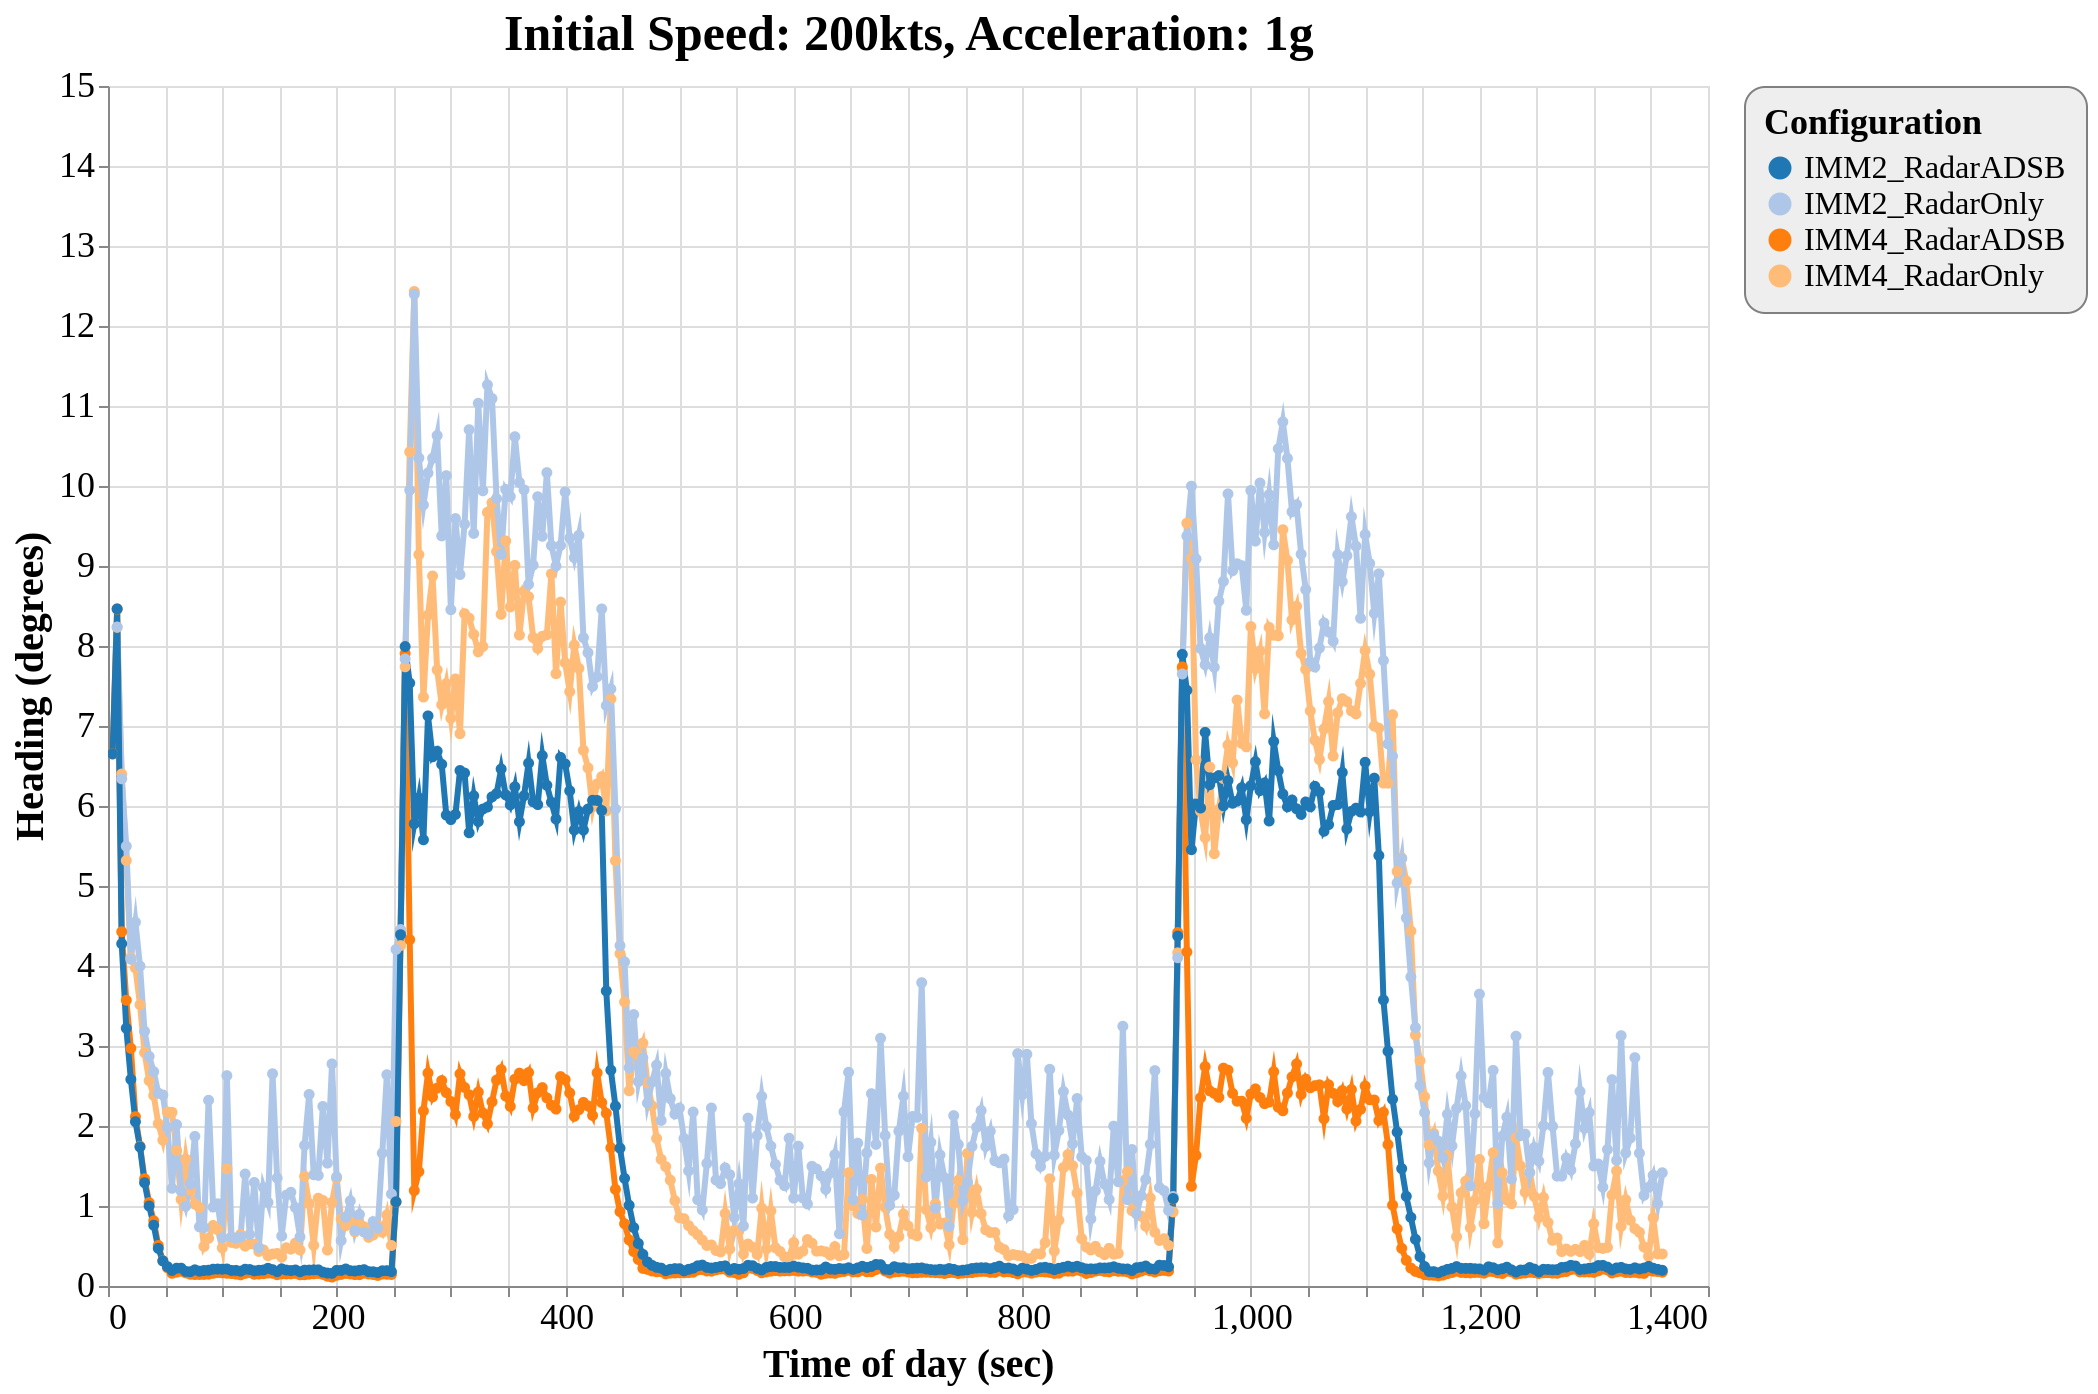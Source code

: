 {
  "config": {
    "view": {
      "continuousWidth": 800,
      "continuousHeight": 600
    },
    "axisX": {
      "labelFontSize": 18,
      "titleFontSize": 20
    },
    "axisY": {
      "labelFontSize": 18,
      "titleFontSize": 20
    },
    "font": "Times New Roman",
    "legend": {
      "cornerRadius": 10,
      "fillColor": "#EEEEEE",
      "labelFontSize": 16,
      "padding": 10,
      "strokeColor": "gray",
      "titleFontSize": 18
    },
    "title": {
      "fontSize": 25
    }
  },
  "data": {
    "name": "data-40f17369e5077dd83b6227d2d7b6d41c"
  },
  "mark": {
    "type": "line",
    "point": true,
    "strokeWidth": 3
  },
  "encoding": {
    "color": {
      "type": "ordinal",
      "field": "config",
      "scale": {
        "scheme": "category20"
      },
      "title": "Configuration"
    },
    "x": {
      "type": "quantitative",
      "field": "time",
      "title": "Time of day (sec)"
    },
    "y": {
      "type": "quantitative",
      "field": "rmse_hdg",
      "scale": {
        "domain": [
          0,
          15
        ],
        "zero": false
      },
      "title": "Heading (degrees)"
    }
  },
  "selection": {
    "selector021": {
      "type": "interval",
      "bind": "scales",
      "encodings": [
        "x",
        "y"
      ]
    }
  },
  "title": "Initial Speed: 200kts, Acceleration: 1g",
  "$schema": "https://vega.github.io/schema/vega-lite/v4.8.1.json",
  "datasets": {
    "data-40f17369e5077dd83b6227d2d7b6d41c": [
      {
        "scenario": "turns_new_02",
        "config": "IMM4_RadarOnly",
        "time": 8,
        "rmse_hdg": 8.234132112467568,
        "rmse_tr": 0.0
      },
      {
        "scenario": "turns_new_02",
        "config": "IMM4_RadarOnly",
        "time": 12,
        "rmse_hdg": 6.399525336171572,
        "rmse_tr": 0.000131751624529
      },
      {
        "scenario": "turns_new_02",
        "config": "IMM4_RadarOnly",
        "time": 16,
        "rmse_hdg": 5.318001552955901,
        "rmse_tr": 0.001839883804427
      },
      {
        "scenario": "turns_new_02",
        "config": "IMM4_RadarOnly",
        "time": 20,
        "rmse_hdg": 4.102533915010274,
        "rmse_tr": 0.0080551669309651
      },
      {
        "scenario": "turns_new_02",
        "config": "IMM4_RadarOnly",
        "time": 24,
        "rmse_hdg": 3.974685389268183,
        "rmse_tr": 0.0259170263248144
      },
      {
        "scenario": "turns_new_02",
        "config": "IMM4_RadarOnly",
        "time": 28,
        "rmse_hdg": 3.516196067145388,
        "rmse_tr": 0.0268467740215154
      },
      {
        "scenario": "turns_new_02",
        "config": "IMM4_RadarOnly",
        "time": 32,
        "rmse_hdg": 2.916783517328037,
        "rmse_tr": 0.0263316886296142
      },
      {
        "scenario": "turns_new_02",
        "config": "IMM4_RadarOnly",
        "time": 36,
        "rmse_hdg": 2.566813759646836,
        "rmse_tr": 0.0315661579665172
      },
      {
        "scenario": "turns_new_02",
        "config": "IMM4_RadarOnly",
        "time": 40,
        "rmse_hdg": 2.382605686880423,
        "rmse_tr": 0.0344651426275596
      },
      {
        "scenario": "turns_new_02",
        "config": "IMM4_RadarOnly",
        "time": 44,
        "rmse_hdg": 2.0292049188634764,
        "rmse_tr": 0.027460554524527
      },
      {
        "scenario": "turns_new_02",
        "config": "IMM4_RadarOnly",
        "time": 48,
        "rmse_hdg": 1.823614470452048,
        "rmse_tr": 0.0231876895651209
      },
      {
        "scenario": "turns_new_02",
        "config": "IMM4_RadarOnly",
        "time": 52,
        "rmse_hdg": 2.1754353012673118,
        "rmse_tr": 0.0418362320542851
      },
      {
        "scenario": "turns_new_02",
        "config": "IMM4_RadarOnly",
        "time": 56,
        "rmse_hdg": 2.1711414654871977,
        "rmse_tr": 0.0347606061057931
      },
      {
        "scenario": "turns_new_02",
        "config": "IMM4_RadarOnly",
        "time": 60,
        "rmse_hdg": 1.6949239284663096,
        "rmse_tr": 0.023439762493537
      },
      {
        "scenario": "turns_new_02",
        "config": "IMM4_RadarOnly",
        "time": 64,
        "rmse_hdg": 1.0817158734017132,
        "rmse_tr": 0.0160544218687083
      },
      {
        "scenario": "turns_new_02",
        "config": "IMM4_RadarOnly",
        "time": 68,
        "rmse_hdg": 1.5868591865449424,
        "rmse_tr": 0.0175884074868101
      },
      {
        "scenario": "turns_new_02",
        "config": "IMM4_RadarOnly",
        "time": 72,
        "rmse_hdg": 1.1976208558161103,
        "rmse_tr": 0.0139797455525587
      },
      {
        "scenario": "turns_new_02",
        "config": "IMM4_RadarOnly",
        "time": 76,
        "rmse_hdg": 1.022285255130457,
        "rmse_tr": 0.0110110399145584
      },
      {
        "scenario": "turns_new_02",
        "config": "IMM4_RadarOnly",
        "time": 80,
        "rmse_hdg": 0.9811851631187284,
        "rmse_tr": 0.0100595927057413
      },
      {
        "scenario": "turns_new_02",
        "config": "IMM4_RadarOnly",
        "time": 84,
        "rmse_hdg": 0.4943583122038819,
        "rmse_tr": 0.0080110135456238
      },
      {
        "scenario": "turns_new_02",
        "config": "IMM4_RadarOnly",
        "time": 88,
        "rmse_hdg": 0.5960126517793742,
        "rmse_tr": 0.0091963785469269
      },
      {
        "scenario": "turns_new_02",
        "config": "IMM4_RadarOnly",
        "time": 92,
        "rmse_hdg": 0.7569787985197799,
        "rmse_tr": 0.0105204629577348
      },
      {
        "scenario": "turns_new_02",
        "config": "IMM4_RadarOnly",
        "time": 96,
        "rmse_hdg": 0.7040226879905785,
        "rmse_tr": 0.0132628949917295
      },
      {
        "scenario": "turns_new_02",
        "config": "IMM4_RadarOnly",
        "time": 100,
        "rmse_hdg": 0.4763006601303207,
        "rmse_tr": 0.0095695925435347
      },
      {
        "scenario": "turns_new_02",
        "config": "IMM4_RadarOnly",
        "time": 104,
        "rmse_hdg": 1.4645028143198235,
        "rmse_tr": 0.0393938559982512
      },
      {
        "scenario": "turns_new_02",
        "config": "IMM4_RadarOnly",
        "time": 108,
        "rmse_hdg": 0.5450866393927163,
        "rmse_tr": 0.0321782448937856
      },
      {
        "scenario": "turns_new_02",
        "config": "IMM4_RadarOnly",
        "time": 112,
        "rmse_hdg": 0.5331510105026528,
        "rmse_tr": 0.0256895345909574
      },
      {
        "scenario": "turns_new_02",
        "config": "IMM4_RadarOnly",
        "time": 116,
        "rmse_hdg": 0.6440643748251557,
        "rmse_tr": 0.0226665129830508
      },
      {
        "scenario": "turns_new_02",
        "config": "IMM4_RadarOnly",
        "time": 120,
        "rmse_hdg": 0.4987673996152107,
        "rmse_tr": 0.0085409585511798
      },
      {
        "scenario": "turns_new_02",
        "config": "IMM4_RadarOnly",
        "time": 124,
        "rmse_hdg": 0.5298617943641158,
        "rmse_tr": 0.0130312895387315
      },
      {
        "scenario": "turns_new_02",
        "config": "IMM4_RadarOnly",
        "time": 128,
        "rmse_hdg": 0.5224655685021459,
        "rmse_tr": 0.0117784216351859
      },
      {
        "scenario": "turns_new_02",
        "config": "IMM4_RadarOnly",
        "time": 132,
        "rmse_hdg": 0.4319657908265937,
        "rmse_tr": 0.0077406036227444
      },
      {
        "scenario": "turns_new_02",
        "config": "IMM4_RadarOnly",
        "time": 136,
        "rmse_hdg": 0.4511322310089057,
        "rmse_tr": 0.011802947310625
      },
      {
        "scenario": "turns_new_02",
        "config": "IMM4_RadarOnly",
        "time": 140,
        "rmse_hdg": 0.378737990903243,
        "rmse_tr": 0.0094814743665942
      },
      {
        "scenario": "turns_new_02",
        "config": "IMM4_RadarOnly",
        "time": 144,
        "rmse_hdg": 0.4002786191804066,
        "rmse_tr": 0.0103792802958326
      },
      {
        "scenario": "turns_new_02",
        "config": "IMM4_RadarOnly",
        "time": 148,
        "rmse_hdg": 0.4073584528285983,
        "rmse_tr": 0.0098922911523278
      },
      {
        "scenario": "turns_new_02",
        "config": "IMM4_RadarOnly",
        "time": 152,
        "rmse_hdg": 0.3613105773892222,
        "rmse_tr": 0.0108898974589601
      },
      {
        "scenario": "turns_new_02",
        "config": "IMM4_RadarOnly",
        "time": 156,
        "rmse_hdg": 0.4784460325476697,
        "rmse_tr": 0.0082090212755864
      },
      {
        "scenario": "turns_new_02",
        "config": "IMM4_RadarOnly",
        "time": 160,
        "rmse_hdg": 0.4600256635353195,
        "rmse_tr": 0.0110170826951199
      },
      {
        "scenario": "turns_new_02",
        "config": "IMM4_RadarOnly",
        "time": 164,
        "rmse_hdg": 0.5366676459058826,
        "rmse_tr": 0.0102880867866542
      },
      {
        "scenario": "turns_new_02",
        "config": "IMM4_RadarOnly",
        "time": 168,
        "rmse_hdg": 0.4492231165586923,
        "rmse_tr": 0.0076399800899379
      },
      {
        "scenario": "turns_new_02",
        "config": "IMM4_RadarOnly",
        "time": 172,
        "rmse_hdg": 1.370699170575447,
        "rmse_tr": 0.0230075046510974
      },
      {
        "scenario": "turns_new_02",
        "config": "IMM4_RadarOnly",
        "time": 176,
        "rmse_hdg": 1.029916472912473,
        "rmse_tr": 0.0349069540518285
      },
      {
        "scenario": "turns_new_02",
        "config": "IMM4_RadarOnly",
        "time": 180,
        "rmse_hdg": 0.5091209744910007,
        "rmse_tr": 0.0284641929057856
      },
      {
        "scenario": "turns_new_02",
        "config": "IMM4_RadarOnly",
        "time": 184,
        "rmse_hdg": 1.097510819992222,
        "rmse_tr": 0.0265528421938486
      },
      {
        "scenario": "turns_new_02",
        "config": "IMM4_RadarOnly",
        "time": 188,
        "rmse_hdg": 1.0691537335118615,
        "rmse_tr": 0.0227345454941049
      },
      {
        "scenario": "turns_new_02",
        "config": "IMM4_RadarOnly",
        "time": 192,
        "rmse_hdg": 0.4488932258400961,
        "rmse_tr": 0.016690692938558
      },
      {
        "scenario": "turns_new_02",
        "config": "IMM4_RadarOnly",
        "time": 196,
        "rmse_hdg": 1.0438651950585125,
        "rmse_tr": 0.0204308330567781
      },
      {
        "scenario": "turns_new_02",
        "config": "IMM4_RadarOnly",
        "time": 200,
        "rmse_hdg": 1.3478845859875606,
        "rmse_tr": 0.0175300476733114
      },
      {
        "scenario": "turns_new_02",
        "config": "IMM4_RadarOnly",
        "time": 204,
        "rmse_hdg": 0.8384239944804466,
        "rmse_tr": 0.0106103141858894
      },
      {
        "scenario": "turns_new_02",
        "config": "IMM4_RadarOnly",
        "time": 208,
        "rmse_hdg": 0.7540216499866892,
        "rmse_tr": 0.0103286664846606
      },
      {
        "scenario": "turns_new_02",
        "config": "IMM4_RadarOnly",
        "time": 212,
        "rmse_hdg": 0.800732059421824,
        "rmse_tr": 0.0107966935470678
      },
      {
        "scenario": "turns_new_02",
        "config": "IMM4_RadarOnly",
        "time": 216,
        "rmse_hdg": 0.6756338945170598,
        "rmse_tr": 0.0128278795111905
      },
      {
        "scenario": "turns_new_02",
        "config": "IMM4_RadarOnly",
        "time": 220,
        "rmse_hdg": 0.7730117865998051,
        "rmse_tr": 0.0127281239343781
      },
      {
        "scenario": "turns_new_02",
        "config": "IMM4_RadarOnly",
        "time": 224,
        "rmse_hdg": 0.7403583966941657,
        "rmse_tr": 0.0092993503357313
      },
      {
        "scenario": "turns_new_02",
        "config": "IMM4_RadarOnly",
        "time": 228,
        "rmse_hdg": 0.6083111586625918,
        "rmse_tr": 0.012268782078863
      },
      {
        "scenario": "turns_new_02",
        "config": "IMM4_RadarOnly",
        "time": 232,
        "rmse_hdg": 0.6374189683218322,
        "rmse_tr": 0.0095868936268097
      },
      {
        "scenario": "turns_new_02",
        "config": "IMM4_RadarOnly",
        "time": 236,
        "rmse_hdg": 0.7572628729995481,
        "rmse_tr": 0.0103524577928596
      },
      {
        "scenario": "turns_new_02",
        "config": "IMM4_RadarOnly",
        "time": 240,
        "rmse_hdg": 0.6715078980495001,
        "rmse_tr": 0.0150081692040416
      },
      {
        "scenario": "turns_new_02",
        "config": "IMM4_RadarOnly",
        "time": 244,
        "rmse_hdg": 0.8873571658165771,
        "rmse_tr": 0.0173694740892459
      },
      {
        "scenario": "turns_new_02",
        "config": "IMM4_RadarOnly",
        "time": 248,
        "rmse_hdg": 0.5063156678946014,
        "rmse_tr": 0.0115000120772883
      },
      {
        "scenario": "turns_new_02",
        "config": "IMM4_RadarOnly",
        "time": 252,
        "rmse_hdg": 2.056359665363366,
        "rmse_tr": 0.7232089922890739
      },
      {
        "scenario": "turns_new_02",
        "config": "IMM4_RadarOnly",
        "time": 256,
        "rmse_hdg": 4.25548413781819,
        "rmse_tr": 1.0034063928272865
      },
      {
        "scenario": "turns_new_02",
        "config": "IMM4_RadarOnly",
        "time": 260,
        "rmse_hdg": 7.739591994689689,
        "rmse_tr": 0.9940585324966592
      },
      {
        "scenario": "turns_new_02",
        "config": "IMM4_RadarOnly",
        "time": 264,
        "rmse_hdg": 10.425831475128389,
        "rmse_tr": 0.9721971425733454
      },
      {
        "scenario": "turns_new_02",
        "config": "IMM4_RadarOnly",
        "time": 268,
        "rmse_hdg": 12.431197499805345,
        "rmse_tr": 0.8939081837483212
      },
      {
        "scenario": "turns_new_02",
        "config": "IMM4_RadarOnly",
        "time": 272,
        "rmse_hdg": 9.141997872191125,
        "rmse_tr": 0.6975933276166667
      },
      {
        "scenario": "turns_new_02",
        "config": "IMM4_RadarOnly",
        "time": 276,
        "rmse_hdg": 7.361978512705567,
        "rmse_tr": 0.5713396192395732
      },
      {
        "scenario": "turns_new_02",
        "config": "IMM4_RadarOnly",
        "time": 280,
        "rmse_hdg": 8.385721390107115,
        "rmse_tr": 0.4246360218984607
      },
      {
        "scenario": "turns_new_02",
        "config": "IMM4_RadarOnly",
        "time": 284,
        "rmse_hdg": 8.875134258345726,
        "rmse_tr": 0.3886313032414591
      },
      {
        "scenario": "turns_new_02",
        "config": "IMM4_RadarOnly",
        "time": 288,
        "rmse_hdg": 7.701981157284282,
        "rmse_tr": 0.2705578531329148
      },
      {
        "scenario": "turns_new_02",
        "config": "IMM4_RadarOnly",
        "time": 292,
        "rmse_hdg": 7.266189807170162,
        "rmse_tr": 0.2940106888313056
      },
      {
        "scenario": "turns_new_02",
        "config": "IMM4_RadarOnly",
        "time": 296,
        "rmse_hdg": 7.5292879493139475,
        "rmse_tr": 0.2752398855639624
      },
      {
        "scenario": "turns_new_02",
        "config": "IMM4_RadarOnly",
        "time": 300,
        "rmse_hdg": 7.097127248401288,
        "rmse_tr": 0.2642582535540348
      },
      {
        "scenario": "turns_new_02",
        "config": "IMM4_RadarOnly",
        "time": 304,
        "rmse_hdg": 7.588367860293992,
        "rmse_tr": 0.2683272705910771
      },
      {
        "scenario": "turns_new_02",
        "config": "IMM4_RadarOnly",
        "time": 308,
        "rmse_hdg": 6.90373351585121,
        "rmse_tr": 0.2161569545818142
      },
      {
        "scenario": "turns_new_02",
        "config": "IMM4_RadarOnly",
        "time": 312,
        "rmse_hdg": 8.403783587992718,
        "rmse_tr": 0.2313522573343173
      },
      {
        "scenario": "turns_new_02",
        "config": "IMM4_RadarOnly",
        "time": 316,
        "rmse_hdg": 8.347400834912364,
        "rmse_tr": 0.2700501453702492
      },
      {
        "scenario": "turns_new_02",
        "config": "IMM4_RadarOnly",
        "time": 320,
        "rmse_hdg": 8.145620835230625,
        "rmse_tr": 0.2453570058068598
      },
      {
        "scenario": "turns_new_02",
        "config": "IMM4_RadarOnly",
        "time": 324,
        "rmse_hdg": 7.927644424233679,
        "rmse_tr": 0.2559600242767956
      },
      {
        "scenario": "turns_new_02",
        "config": "IMM4_RadarOnly",
        "time": 328,
        "rmse_hdg": 7.993615391074097,
        "rmse_tr": 0.2257099367674262
      },
      {
        "scenario": "turns_new_02",
        "config": "IMM4_RadarOnly",
        "time": 332,
        "rmse_hdg": 9.670509294499436,
        "rmse_tr": 0.2205304325182052
      },
      {
        "scenario": "turns_new_02",
        "config": "IMM4_RadarOnly",
        "time": 336,
        "rmse_hdg": 9.790574625458236,
        "rmse_tr": 0.2453529272972575
      },
      {
        "scenario": "turns_new_02",
        "config": "IMM4_RadarOnly",
        "time": 340,
        "rmse_hdg": 9.180483690432576,
        "rmse_tr": 0.2653362743905602
      },
      {
        "scenario": "turns_new_02",
        "config": "IMM4_RadarOnly",
        "time": 344,
        "rmse_hdg": 8.396046946767202,
        "rmse_tr": 0.2286020575686878
      },
      {
        "scenario": "turns_new_02",
        "config": "IMM4_RadarOnly",
        "time": 348,
        "rmse_hdg": 9.312718697139667,
        "rmse_tr": 0.2716313242271035
      },
      {
        "scenario": "turns_new_02",
        "config": "IMM4_RadarOnly",
        "time": 352,
        "rmse_hdg": 8.487817446577303,
        "rmse_tr": 0.2629269269190254
      },
      {
        "scenario": "turns_new_02",
        "config": "IMM4_RadarOnly",
        "time": 356,
        "rmse_hdg": 9.007977212434982,
        "rmse_tr": 0.3295864500661805
      },
      {
        "scenario": "turns_new_02",
        "config": "IMM4_RadarOnly",
        "time": 360,
        "rmse_hdg": 8.136397000993,
        "rmse_tr": 0.3220935425906136
      },
      {
        "scenario": "turns_new_02",
        "config": "IMM4_RadarOnly",
        "time": 364,
        "rmse_hdg": 8.684109778679174,
        "rmse_tr": 0.3603809266164173
      },
      {
        "scenario": "turns_new_02",
        "config": "IMM4_RadarOnly",
        "time": 368,
        "rmse_hdg": 8.61568640134521,
        "rmse_tr": 0.3605793607302217
      },
      {
        "scenario": "turns_new_02",
        "config": "IMM4_RadarOnly",
        "time": 372,
        "rmse_hdg": 8.106144516052126,
        "rmse_tr": 0.3570723846591596
      },
      {
        "scenario": "turns_new_02",
        "config": "IMM4_RadarOnly",
        "time": 376,
        "rmse_hdg": 7.970141344194264,
        "rmse_tr": 0.3189492137574911
      },
      {
        "scenario": "turns_new_02",
        "config": "IMM4_RadarOnly",
        "time": 380,
        "rmse_hdg": 8.12099686163558,
        "rmse_tr": 0.3339271091679862
      },
      {
        "scenario": "turns_new_02",
        "config": "IMM4_RadarOnly",
        "time": 384,
        "rmse_hdg": 8.140245606393814,
        "rmse_tr": 0.3109876531810137
      },
      {
        "scenario": "turns_new_02",
        "config": "IMM4_RadarOnly",
        "time": 388,
        "rmse_hdg": 8.901023438622875,
        "rmse_tr": 0.3164394227587044
      },
      {
        "scenario": "turns_new_02",
        "config": "IMM4_RadarOnly",
        "time": 392,
        "rmse_hdg": 7.653703562046153,
        "rmse_tr": 0.3039543487132483
      },
      {
        "scenario": "turns_new_02",
        "config": "IMM4_RadarOnly",
        "time": 396,
        "rmse_hdg": 8.548340699287886,
        "rmse_tr": 0.330973143848791
      },
      {
        "scenario": "turns_new_02",
        "config": "IMM4_RadarOnly",
        "time": 400,
        "rmse_hdg": 7.790820854671433,
        "rmse_tr": 0.3176631521753821
      },
      {
        "scenario": "turns_new_02",
        "config": "IMM4_RadarOnly",
        "time": 404,
        "rmse_hdg": 7.429446202265932,
        "rmse_tr": 0.2865369036997122
      },
      {
        "scenario": "turns_new_02",
        "config": "IMM4_RadarOnly",
        "time": 408,
        "rmse_hdg": 8.011559740233691,
        "rmse_tr": 0.2660304558065987
      },
      {
        "scenario": "turns_new_02",
        "config": "IMM4_RadarOnly",
        "time": 412,
        "rmse_hdg": 7.720104983370425,
        "rmse_tr": 0.2854484116948813
      },
      {
        "scenario": "turns_new_02",
        "config": "IMM4_RadarOnly",
        "time": 416,
        "rmse_hdg": 6.695431304026811,
        "rmse_tr": 0.2565638847190866
      },
      {
        "scenario": "turns_new_02",
        "config": "IMM4_RadarOnly",
        "time": 420,
        "rmse_hdg": 6.476561135152892,
        "rmse_tr": 0.2541536971591423
      },
      {
        "scenario": "turns_new_02",
        "config": "IMM4_RadarOnly",
        "time": 424,
        "rmse_hdg": 5.988782748454131,
        "rmse_tr": 0.2508791931297902
      },
      {
        "scenario": "turns_new_02",
        "config": "IMM4_RadarOnly",
        "time": 428,
        "rmse_hdg": 6.276058066821856,
        "rmse_tr": 0.2531340714318365
      },
      {
        "scenario": "turns_new_02",
        "config": "IMM4_RadarOnly",
        "time": 432,
        "rmse_hdg": 6.366552460555084,
        "rmse_tr": 0.6945562709984939
      },
      {
        "scenario": "turns_new_02",
        "config": "IMM4_RadarOnly",
        "time": 436,
        "rmse_hdg": 5.938622396222232,
        "rmse_tr": 0.8912057832342514
      },
      {
        "scenario": "turns_new_02",
        "config": "IMM4_RadarOnly",
        "time": 440,
        "rmse_hdg": 7.33797679529418,
        "rmse_tr": 0.851376464452793
      },
      {
        "scenario": "turns_new_02",
        "config": "IMM4_RadarOnly",
        "time": 444,
        "rmse_hdg": 5.31575700783733,
        "rmse_tr": 0.6719838583844135
      },
      {
        "scenario": "turns_new_02",
        "config": "IMM4_RadarOnly",
        "time": 448,
        "rmse_hdg": 4.154930351572106,
        "rmse_tr": 0.5107028081985518
      },
      {
        "scenario": "turns_new_02",
        "config": "IMM4_RadarOnly",
        "time": 452,
        "rmse_hdg": 3.550324891838328,
        "rmse_tr": 0.3599536093091731
      },
      {
        "scenario": "turns_new_02",
        "config": "IMM4_RadarOnly",
        "time": 456,
        "rmse_hdg": 2.4399884176489177,
        "rmse_tr": 0.2355285805605544
      },
      {
        "scenario": "turns_new_02",
        "config": "IMM4_RadarOnly",
        "time": 460,
        "rmse_hdg": 2.9275906121677653,
        "rmse_tr": 0.159522208780908
      },
      {
        "scenario": "turns_new_02",
        "config": "IMM4_RadarOnly",
        "time": 464,
        "rmse_hdg": 2.88731059984893,
        "rmse_tr": 0.1236021180374079
      },
      {
        "scenario": "turns_new_02",
        "config": "IMM4_RadarOnly",
        "time": 468,
        "rmse_hdg": 3.035954203298906,
        "rmse_tr": 0.0997238980839427
      },
      {
        "scenario": "turns_new_02",
        "config": "IMM4_RadarOnly",
        "time": 472,
        "rmse_hdg": 2.538569259306809,
        "rmse_tr": 0.0787137071033401
      },
      {
        "scenario": "turns_new_02",
        "config": "IMM4_RadarOnly",
        "time": 476,
        "rmse_hdg": 2.252277859313892,
        "rmse_tr": 0.0542010179044669
      },
      {
        "scenario": "turns_new_02",
        "config": "IMM4_RadarOnly",
        "time": 480,
        "rmse_hdg": 1.8445767355502791,
        "rmse_tr": 0.0452479769345179
      },
      {
        "scenario": "turns_new_02",
        "config": "IMM4_RadarOnly",
        "time": 484,
        "rmse_hdg": 1.5830499230357613,
        "rmse_tr": 0.0287921791435093
      },
      {
        "scenario": "turns_new_02",
        "config": "IMM4_RadarOnly",
        "time": 488,
        "rmse_hdg": 1.492048292820345,
        "rmse_tr": 0.0299491551114867
      },
      {
        "scenario": "turns_new_02",
        "config": "IMM4_RadarOnly",
        "time": 492,
        "rmse_hdg": 1.3233322837947146,
        "rmse_tr": 0.0261784166824504
      },
      {
        "scenario": "turns_new_02",
        "config": "IMM4_RadarOnly",
        "time": 496,
        "rmse_hdg": 1.0661648559205088,
        "rmse_tr": 0.0158210961482867
      },
      {
        "scenario": "turns_new_02",
        "config": "IMM4_RadarOnly",
        "time": 500,
        "rmse_hdg": 0.853065164825406,
        "rmse_tr": 0.0201688443075391
      },
      {
        "scenario": "turns_new_02",
        "config": "IMM4_RadarOnly",
        "time": 504,
        "rmse_hdg": 0.8412201151014427,
        "rmse_tr": 0.0179033588024777
      },
      {
        "scenario": "turns_new_02",
        "config": "IMM4_RadarOnly",
        "time": 508,
        "rmse_hdg": 0.7552356384369145,
        "rmse_tr": 0.0168259969663923
      },
      {
        "scenario": "turns_new_02",
        "config": "IMM4_RadarOnly",
        "time": 512,
        "rmse_hdg": 0.69092125015304,
        "rmse_tr": 0.0175702045223304
      },
      {
        "scenario": "turns_new_02",
        "config": "IMM4_RadarOnly",
        "time": 516,
        "rmse_hdg": 0.640633080477157,
        "rmse_tr": 0.0154591249899386
      },
      {
        "scenario": "turns_new_02",
        "config": "IMM4_RadarOnly",
        "time": 520,
        "rmse_hdg": 0.5741668464545507,
        "rmse_tr": 0.0151064928466578
      },
      {
        "scenario": "turns_new_02",
        "config": "IMM4_RadarOnly",
        "time": 524,
        "rmse_hdg": 0.5062168134158251,
        "rmse_tr": 0.0164512036289244
      },
      {
        "scenario": "turns_new_02",
        "config": "IMM4_RadarOnly",
        "time": 528,
        "rmse_hdg": 0.5127435345310458,
        "rmse_tr": 0.0136687352024208
      },
      {
        "scenario": "turns_new_02",
        "config": "IMM4_RadarOnly",
        "time": 532,
        "rmse_hdg": 0.4436647302379822,
        "rmse_tr": 0.0178705738775867
      },
      {
        "scenario": "turns_new_02",
        "config": "IMM4_RadarOnly",
        "time": 536,
        "rmse_hdg": 0.4255441280032523,
        "rmse_tr": 0.0186232807358385
      },
      {
        "scenario": "turns_new_02",
        "config": "IMM4_RadarOnly",
        "time": 540,
        "rmse_hdg": 0.9058222421790209,
        "rmse_tr": 0.0248518709920053
      },
      {
        "scenario": "turns_new_02",
        "config": "IMM4_RadarOnly",
        "time": 544,
        "rmse_hdg": 0.4624171597482412,
        "rmse_tr": 0.0196035758264961
      },
      {
        "scenario": "turns_new_02",
        "config": "IMM4_RadarOnly",
        "time": 548,
        "rmse_hdg": 0.6963616245853339,
        "rmse_tr": 0.0314181398589273
      },
      {
        "scenario": "turns_new_02",
        "config": "IMM4_RadarOnly",
        "time": 552,
        "rmse_hdg": 0.6869711131807681,
        "rmse_tr": 0.0284100637827149
      },
      {
        "scenario": "turns_new_02",
        "config": "IMM4_RadarOnly",
        "time": 556,
        "rmse_hdg": 0.3997912401670225,
        "rmse_tr": 0.0097633105114431
      },
      {
        "scenario": "turns_new_02",
        "config": "IMM4_RadarOnly",
        "time": 560,
        "rmse_hdg": 0.5247825466909851,
        "rmse_tr": 0.0265808756593847
      },
      {
        "scenario": "turns_new_02",
        "config": "IMM4_RadarOnly",
        "time": 564,
        "rmse_hdg": 0.4832165776021808,
        "rmse_tr": 0.0229287819885457
      },
      {
        "scenario": "turns_new_02",
        "config": "IMM4_RadarOnly",
        "time": 568,
        "rmse_hdg": 0.394674971759465,
        "rmse_tr": 0.0189717443408173
      },
      {
        "scenario": "turns_new_02",
        "config": "IMM4_RadarOnly",
        "time": 572,
        "rmse_hdg": 0.9722766734960592,
        "rmse_tr": 0.0342442196428443
      },
      {
        "scenario": "turns_new_02",
        "config": "IMM4_RadarOnly",
        "time": 576,
        "rmse_hdg": 0.4627899915417197,
        "rmse_tr": 0.0334926958897921
      },
      {
        "scenario": "turns_new_02",
        "config": "IMM4_RadarOnly",
        "time": 580,
        "rmse_hdg": 0.9383739604524258,
        "rmse_tr": 0.0269563328238531
      },
      {
        "scenario": "turns_new_02",
        "config": "IMM4_RadarOnly",
        "time": 584,
        "rmse_hdg": 0.4773819183158901,
        "rmse_tr": 0.0198363098128626
      },
      {
        "scenario": "turns_new_02",
        "config": "IMM4_RadarOnly",
        "time": 588,
        "rmse_hdg": 0.431552667606205,
        "rmse_tr": 0.0133054561716021
      },
      {
        "scenario": "turns_new_02",
        "config": "IMM4_RadarOnly",
        "time": 592,
        "rmse_hdg": 0.3640079256163303,
        "rmse_tr": 0.0194219882689333
      },
      {
        "scenario": "turns_new_02",
        "config": "IMM4_RadarOnly",
        "time": 596,
        "rmse_hdg": 0.3612534183340901,
        "rmse_tr": 0.0171271243090243
      },
      {
        "scenario": "turns_new_02",
        "config": "IMM4_RadarOnly",
        "time": 600,
        "rmse_hdg": 0.5434190588342248,
        "rmse_tr": 0.0187829073052498
      },
      {
        "scenario": "turns_new_02",
        "config": "IMM4_RadarOnly",
        "time": 604,
        "rmse_hdg": 0.3971593347638721,
        "rmse_tr": 0.0170767446139939
      },
      {
        "scenario": "turns_new_02",
        "config": "IMM4_RadarOnly",
        "time": 608,
        "rmse_hdg": 0.4348562981031783,
        "rmse_tr": 0.0121694253682375
      },
      {
        "scenario": "turns_new_02",
        "config": "IMM4_RadarOnly",
        "time": 612,
        "rmse_hdg": 0.5802682197885335,
        "rmse_tr": 0.0128391440793245
      },
      {
        "scenario": "turns_new_02",
        "config": "IMM4_RadarOnly",
        "time": 616,
        "rmse_hdg": 0.5340034167707239,
        "rmse_tr": 0.011391798373191
      },
      {
        "scenario": "turns_new_02",
        "config": "IMM4_RadarOnly",
        "time": 620,
        "rmse_hdg": 0.4360712323211853,
        "rmse_tr": 0.0121525629529242
      },
      {
        "scenario": "turns_new_02",
        "config": "IMM4_RadarOnly",
        "time": 624,
        "rmse_hdg": 0.4389191269470934,
        "rmse_tr": 0.0128084717727191
      },
      {
        "scenario": "turns_new_02",
        "config": "IMM4_RadarOnly",
        "time": 628,
        "rmse_hdg": 0.426870687762459,
        "rmse_tr": 0.0115576048595068
      },
      {
        "scenario": "turns_new_02",
        "config": "IMM4_RadarOnly",
        "time": 632,
        "rmse_hdg": 0.3847043486853717,
        "rmse_tr": 0.0134243909919323
      },
      {
        "scenario": "turns_new_02",
        "config": "IMM4_RadarOnly",
        "time": 636,
        "rmse_hdg": 0.4920860418324962,
        "rmse_tr": 0.0183101910788809
      },
      {
        "scenario": "turns_new_02",
        "config": "IMM4_RadarOnly",
        "time": 640,
        "rmse_hdg": 0.3776648901218797,
        "rmse_tr": 0.0129040873402759
      },
      {
        "scenario": "turns_new_02",
        "config": "IMM4_RadarOnly",
        "time": 644,
        "rmse_hdg": 0.3928509851734185,
        "rmse_tr": 0.0176745531085288
      },
      {
        "scenario": "turns_new_02",
        "config": "IMM4_RadarOnly",
        "time": 648,
        "rmse_hdg": 1.4147951438796,
        "rmse_tr": 0.0413146070069261
      },
      {
        "scenario": "turns_new_02",
        "config": "IMM4_RadarOnly",
        "time": 652,
        "rmse_hdg": 1.0031297178178078,
        "rmse_tr": 0.0346340946585949
      },
      {
        "scenario": "turns_new_02",
        "config": "IMM4_RadarOnly",
        "time": 656,
        "rmse_hdg": 0.907298947045758,
        "rmse_tr": 0.0266433565504773
      },
      {
        "scenario": "turns_new_02",
        "config": "IMM4_RadarOnly",
        "time": 660,
        "rmse_hdg": 1.0817774622703618,
        "rmse_tr": 0.0298873089945892
      },
      {
        "scenario": "turns_new_02",
        "config": "IMM4_RadarOnly",
        "time": 664,
        "rmse_hdg": 0.4685386305053849,
        "rmse_tr": 0.019601389817016
      },
      {
        "scenario": "turns_new_02",
        "config": "IMM4_RadarOnly",
        "time": 668,
        "rmse_hdg": 1.3322903212138089,
        "rmse_tr": 0.0392343843671168
      },
      {
        "scenario": "turns_new_02",
        "config": "IMM4_RadarOnly",
        "time": 672,
        "rmse_hdg": 0.7372929135263214,
        "rmse_tr": 0.0304306347191734
      },
      {
        "scenario": "turns_new_02",
        "config": "IMM4_RadarOnly",
        "time": 676,
        "rmse_hdg": 1.4736979288801275,
        "rmse_tr": 0.028885215520672
      },
      {
        "scenario": "turns_new_02",
        "config": "IMM4_RadarOnly",
        "time": 680,
        "rmse_hdg": 0.9852561860075336,
        "rmse_tr": 0.0203046507720572
      },
      {
        "scenario": "turns_new_02",
        "config": "IMM4_RadarOnly",
        "time": 684,
        "rmse_hdg": 0.6468600071518262,
        "rmse_tr": 0.0164400974230291
      },
      {
        "scenario": "turns_new_02",
        "config": "IMM4_RadarOnly",
        "time": 688,
        "rmse_hdg": 0.4885213376559259,
        "rmse_tr": 0.0173538141990928
      },
      {
        "scenario": "turns_new_02",
        "config": "IMM4_RadarOnly",
        "time": 692,
        "rmse_hdg": 0.6188955857264983,
        "rmse_tr": 0.0145007936290747
      },
      {
        "scenario": "turns_new_02",
        "config": "IMM4_RadarOnly",
        "time": 696,
        "rmse_hdg": 0.8997509576067604,
        "rmse_tr": 0.0186893399715299
      },
      {
        "scenario": "turns_new_02",
        "config": "IMM4_RadarOnly",
        "time": 700,
        "rmse_hdg": 0.7509628601943662,
        "rmse_tr": 0.0185821115475399
      },
      {
        "scenario": "turns_new_02",
        "config": "IMM4_RadarOnly",
        "time": 704,
        "rmse_hdg": 0.6501519053267479,
        "rmse_tr": 0.02215676909359
      },
      {
        "scenario": "turns_new_02",
        "config": "IMM4_RadarOnly",
        "time": 708,
        "rmse_hdg": 0.6271731965632737,
        "rmse_tr": 0.0208527490479587
      },
      {
        "scenario": "turns_new_02",
        "config": "IMM4_RadarOnly",
        "time": 712,
        "rmse_hdg": 1.9716774758985096,
        "rmse_tr": 0.0762514392176214
      },
      {
        "scenario": "turns_new_02",
        "config": "IMM4_RadarOnly",
        "time": 716,
        "rmse_hdg": 0.9553419980998076,
        "rmse_tr": 0.0511776245052464
      },
      {
        "scenario": "turns_new_02",
        "config": "IMM4_RadarOnly",
        "time": 720,
        "rmse_hdg": 0.7299535422977568,
        "rmse_tr": 0.0367701225595384
      },
      {
        "scenario": "turns_new_02",
        "config": "IMM4_RadarOnly",
        "time": 724,
        "rmse_hdg": 1.0292321987379311,
        "rmse_tr": 0.0389831437354082
      },
      {
        "scenario": "turns_new_02",
        "config": "IMM4_RadarOnly",
        "time": 728,
        "rmse_hdg": 0.7734382843259165,
        "rmse_tr": 0.0221729373909361
      },
      {
        "scenario": "turns_new_02",
        "config": "IMM4_RadarOnly",
        "time": 732,
        "rmse_hdg": 0.7869218625118484,
        "rmse_tr": 0.0192228546681527
      },
      {
        "scenario": "turns_new_02",
        "config": "IMM4_RadarOnly",
        "time": 736,
        "rmse_hdg": 0.515627676552031,
        "rmse_tr": 0.0152465983199721
      },
      {
        "scenario": "turns_new_02",
        "config": "IMM4_RadarOnly",
        "time": 740,
        "rmse_hdg": 1.0361802181302466,
        "rmse_tr": 0.0180009413334105
      },
      {
        "scenario": "turns_new_02",
        "config": "IMM4_RadarOnly",
        "time": 744,
        "rmse_hdg": 1.3192596475671934,
        "rmse_tr": 0.038753841944854
      },
      {
        "scenario": "turns_new_02",
        "config": "IMM4_RadarOnly",
        "time": 748,
        "rmse_hdg": 0.5786962765829547,
        "rmse_tr": 0.0350130645654659
      },
      {
        "scenario": "turns_new_02",
        "config": "IMM4_RadarOnly",
        "time": 752,
        "rmse_hdg": 1.6572104358141813,
        "rmse_tr": 0.0372936309671542
      },
      {
        "scenario": "turns_new_02",
        "config": "IMM4_RadarOnly",
        "time": 756,
        "rmse_hdg": 0.921006509994903,
        "rmse_tr": 0.0363149671293646
      },
      {
        "scenario": "turns_new_02",
        "config": "IMM4_RadarOnly",
        "time": 760,
        "rmse_hdg": 1.208170487110959,
        "rmse_tr": 0.033150438520087
      },
      {
        "scenario": "turns_new_02",
        "config": "IMM4_RadarOnly",
        "time": 764,
        "rmse_hdg": 0.9031062296701132,
        "rmse_tr": 0.0184039234010502
      },
      {
        "scenario": "turns_new_02",
        "config": "IMM4_RadarOnly",
        "time": 768,
        "rmse_hdg": 0.702224512570623,
        "rmse_tr": 0.0169529245670517
      },
      {
        "scenario": "turns_new_02",
        "config": "IMM4_RadarOnly",
        "time": 772,
        "rmse_hdg": 0.6696920934280172,
        "rmse_tr": 0.0145740136887543
      },
      {
        "scenario": "turns_new_02",
        "config": "IMM4_RadarOnly",
        "time": 776,
        "rmse_hdg": 0.6682353339493946,
        "rmse_tr": 0.012036188311082
      },
      {
        "scenario": "turns_new_02",
        "config": "IMM4_RadarOnly",
        "time": 780,
        "rmse_hdg": 0.4841064871586528,
        "rmse_tr": 0.0121807747178606
      },
      {
        "scenario": "turns_new_02",
        "config": "IMM4_RadarOnly",
        "time": 784,
        "rmse_hdg": 0.455186329533957,
        "rmse_tr": 0.0153050424476485
      },
      {
        "scenario": "turns_new_02",
        "config": "IMM4_RadarOnly",
        "time": 788,
        "rmse_hdg": 0.378110825830429,
        "rmse_tr": 0.0121875839849344
      },
      {
        "scenario": "turns_new_02",
        "config": "IMM4_RadarOnly",
        "time": 792,
        "rmse_hdg": 0.3932277955251301,
        "rmse_tr": 0.0137636844000602
      },
      {
        "scenario": "turns_new_02",
        "config": "IMM4_RadarOnly",
        "time": 796,
        "rmse_hdg": 0.3822302970723273,
        "rmse_tr": 0.0266022068767665
      },
      {
        "scenario": "turns_new_02",
        "config": "IMM4_RadarOnly",
        "time": 800,
        "rmse_hdg": 0.3754288553066002,
        "rmse_tr": 0.0234587141557518
      },
      {
        "scenario": "turns_new_02",
        "config": "IMM4_RadarOnly",
        "time": 804,
        "rmse_hdg": 0.3407744018884902,
        "rmse_tr": 0.0160262285020525
      },
      {
        "scenario": "turns_new_02",
        "config": "IMM4_RadarOnly",
        "time": 808,
        "rmse_hdg": 0.3456638226092919,
        "rmse_tr": 0.0196010869263837
      },
      {
        "scenario": "turns_new_02",
        "config": "IMM4_RadarOnly",
        "time": 812,
        "rmse_hdg": 0.4020577237451614,
        "rmse_tr": 0.0200052968192538
      },
      {
        "scenario": "turns_new_02",
        "config": "IMM4_RadarOnly",
        "time": 816,
        "rmse_hdg": 0.3996987996414083,
        "rmse_tr": 0.015260733927305
      },
      {
        "scenario": "turns_new_02",
        "config": "IMM4_RadarOnly",
        "time": 820,
        "rmse_hdg": 0.5411282978284773,
        "rmse_tr": 0.0146329555603012
      },
      {
        "scenario": "turns_new_02",
        "config": "IMM4_RadarOnly",
        "time": 824,
        "rmse_hdg": 1.3398545983902823,
        "rmse_tr": 0.0362053518143381
      },
      {
        "scenario": "turns_new_02",
        "config": "IMM4_RadarOnly",
        "time": 828,
        "rmse_hdg": 0.4375718988539671,
        "rmse_tr": 0.0313487240569692
      },
      {
        "scenario": "turns_new_02",
        "config": "IMM4_RadarOnly",
        "time": 832,
        "rmse_hdg": 0.8219575936228642,
        "rmse_tr": 0.0249835323914834
      },
      {
        "scenario": "turns_new_02",
        "config": "IMM4_RadarOnly",
        "time": 836,
        "rmse_hdg": 1.47881600417143,
        "rmse_tr": 0.0553806599816217
      },
      {
        "scenario": "turns_new_02",
        "config": "IMM4_RadarOnly",
        "time": 840,
        "rmse_hdg": 1.642465293812719,
        "rmse_tr": 0.05254590849914
      },
      {
        "scenario": "turns_new_02",
        "config": "IMM4_RadarOnly",
        "time": 844,
        "rmse_hdg": 1.5037522035412525,
        "rmse_tr": 0.0536822692747126
      },
      {
        "scenario": "turns_new_02",
        "config": "IMM4_RadarOnly",
        "time": 848,
        "rmse_hdg": 1.1617148599932776,
        "rmse_tr": 0.0495419612975055
      },
      {
        "scenario": "turns_new_02",
        "config": "IMM4_RadarOnly",
        "time": 852,
        "rmse_hdg": 0.5910544629315145,
        "rmse_tr": 0.019289869767063
      },
      {
        "scenario": "turns_new_02",
        "config": "IMM4_RadarOnly",
        "time": 856,
        "rmse_hdg": 0.4872234863630016,
        "rmse_tr": 0.0130859649195657
      },
      {
        "scenario": "turns_new_02",
        "config": "IMM4_RadarOnly",
        "time": 860,
        "rmse_hdg": 0.4507411051364734,
        "rmse_tr": 0.0132229963162267
      },
      {
        "scenario": "turns_new_02",
        "config": "IMM4_RadarOnly",
        "time": 864,
        "rmse_hdg": 0.4958892420197013,
        "rmse_tr": 0.0125753448559319
      },
      {
        "scenario": "turns_new_02",
        "config": "IMM4_RadarOnly",
        "time": 868,
        "rmse_hdg": 0.4250952036937012,
        "rmse_tr": 0.0162170369715183
      },
      {
        "scenario": "turns_new_02",
        "config": "IMM4_RadarOnly",
        "time": 872,
        "rmse_hdg": 0.3916652133445883,
        "rmse_tr": 0.0138177006936398
      },
      {
        "scenario": "turns_new_02",
        "config": "IMM4_RadarOnly",
        "time": 876,
        "rmse_hdg": 0.4703992332014292,
        "rmse_tr": 0.0151890628933765
      },
      {
        "scenario": "turns_new_02",
        "config": "IMM4_RadarOnly",
        "time": 880,
        "rmse_hdg": 0.3977985639478774,
        "rmse_tr": 0.0180264231830141
      },
      {
        "scenario": "turns_new_02",
        "config": "IMM4_RadarOnly",
        "time": 884,
        "rmse_hdg": 0.4083114753096781,
        "rmse_tr": 0.0154108290553724
      },
      {
        "scenario": "turns_new_02",
        "config": "IMM4_RadarOnly",
        "time": 888,
        "rmse_hdg": 1.311416854652505,
        "rmse_tr": 0.0281889798207266
      },
      {
        "scenario": "turns_new_02",
        "config": "IMM4_RadarOnly",
        "time": 892,
        "rmse_hdg": 1.4297518195430703,
        "rmse_tr": 0.0231489329634247
      },
      {
        "scenario": "turns_new_02",
        "config": "IMM4_RadarOnly",
        "time": 896,
        "rmse_hdg": 0.9417659029042303,
        "rmse_tr": 0.0162442004302781
      },
      {
        "scenario": "turns_new_02",
        "config": "IMM4_RadarOnly",
        "time": 900,
        "rmse_hdg": 0.9019972964521684,
        "rmse_tr": 0.0156328404889957
      },
      {
        "scenario": "turns_new_02",
        "config": "IMM4_RadarOnly",
        "time": 904,
        "rmse_hdg": 0.8736161990015405,
        "rmse_tr": 0.0142370224070043
      },
      {
        "scenario": "turns_new_02",
        "config": "IMM4_RadarOnly",
        "time": 908,
        "rmse_hdg": 0.7475165780655039,
        "rmse_tr": 0.0135891373961857
      },
      {
        "scenario": "turns_new_02",
        "config": "IMM4_RadarOnly",
        "time": 912,
        "rmse_hdg": 1.0996946545897774,
        "rmse_tr": 0.043335709870729
      },
      {
        "scenario": "turns_new_02",
        "config": "IMM4_RadarOnly",
        "time": 916,
        "rmse_hdg": 0.6714145199704268,
        "rmse_tr": 0.0313565674466115
      },
      {
        "scenario": "turns_new_02",
        "config": "IMM4_RadarOnly",
        "time": 920,
        "rmse_hdg": 0.5691425795546028,
        "rmse_tr": 0.0237574779515985
      },
      {
        "scenario": "turns_new_02",
        "config": "IMM4_RadarOnly",
        "time": 924,
        "rmse_hdg": 0.5916690535320972,
        "rmse_tr": 0.0167061453997517
      },
      {
        "scenario": "turns_new_02",
        "config": "IMM4_RadarOnly",
        "time": 928,
        "rmse_hdg": 0.5071533746851594,
        "rmse_tr": 0.012554017828423
      },
      {
        "scenario": "turns_new_02",
        "config": "IMM4_RadarOnly",
        "time": 932,
        "rmse_hdg": 0.9255894874044054,
        "rmse_tr": 0.71468058069277
      },
      {
        "scenario": "turns_new_02",
        "config": "IMM4_RadarOnly",
        "time": 936,
        "rmse_hdg": 4.1640964492676495,
        "rmse_tr": 0.9981340098095354
      },
      {
        "scenario": "turns_new_02",
        "config": "IMM4_RadarOnly",
        "time": 940,
        "rmse_hdg": 7.713963220668285,
        "rmse_tr": 0.9782567151808672
      },
      {
        "scenario": "turns_new_02",
        "config": "IMM4_RadarOnly",
        "time": 944,
        "rmse_hdg": 9.53499725321316,
        "rmse_tr": 0.888137000937796
      },
      {
        "scenario": "turns_new_02",
        "config": "IMM4_RadarOnly",
        "time": 948,
        "rmse_hdg": 9.093525145785158,
        "rmse_tr": 0.7053513582311716
      },
      {
        "scenario": "turns_new_02",
        "config": "IMM4_RadarOnly",
        "time": 952,
        "rmse_hdg": 6.576540598641931,
        "rmse_tr": 0.4871897106304115
      },
      {
        "scenario": "turns_new_02",
        "config": "IMM4_RadarOnly",
        "time": 956,
        "rmse_hdg": 5.934540291124726,
        "rmse_tr": 0.3188325656418947
      },
      {
        "scenario": "turns_new_02",
        "config": "IMM4_RadarOnly",
        "time": 960,
        "rmse_hdg": 5.604223410713831,
        "rmse_tr": 0.2603561043122123
      },
      {
        "scenario": "turns_new_02",
        "config": "IMM4_RadarOnly",
        "time": 964,
        "rmse_hdg": 6.487007429222848,
        "rmse_tr": 0.2743737160110929
      },
      {
        "scenario": "turns_new_02",
        "config": "IMM4_RadarOnly",
        "time": 968,
        "rmse_hdg": 5.404069450269246,
        "rmse_tr": 0.2280323205836603
      },
      {
        "scenario": "turns_new_02",
        "config": "IMM4_RadarOnly",
        "time": 972,
        "rmse_hdg": 5.959228513826266,
        "rmse_tr": 0.2419980301037057
      },
      {
        "scenario": "turns_new_02",
        "config": "IMM4_RadarOnly",
        "time": 976,
        "rmse_hdg": 6.342939245388037,
        "rmse_tr": 0.2628904045155029
      },
      {
        "scenario": "turns_new_02",
        "config": "IMM4_RadarOnly",
        "time": 980,
        "rmse_hdg": 6.7613822563093535,
        "rmse_tr": 0.3009168311482305
      },
      {
        "scenario": "turns_new_02",
        "config": "IMM4_RadarOnly",
        "time": 984,
        "rmse_hdg": 6.540335842701585,
        "rmse_tr": 0.2719322776811532
      },
      {
        "scenario": "turns_new_02",
        "config": "IMM4_RadarOnly",
        "time": 988,
        "rmse_hdg": 7.324425190951494,
        "rmse_tr": 0.2933868934089216
      },
      {
        "scenario": "turns_new_02",
        "config": "IMM4_RadarOnly",
        "time": 992,
        "rmse_hdg": 6.782498378948186,
        "rmse_tr": 0.2521624974702519
      },
      {
        "scenario": "turns_new_02",
        "config": "IMM4_RadarOnly",
        "time": 996,
        "rmse_hdg": 6.739835371084948,
        "rmse_tr": 0.2422482649034653
      },
      {
        "scenario": "turns_new_02",
        "config": "IMM4_RadarOnly",
        "time": 1000,
        "rmse_hdg": 8.242532926995722,
        "rmse_tr": 0.3023593379034147
      },
      {
        "scenario": "turns_new_02",
        "config": "IMM4_RadarOnly",
        "time": 1004,
        "rmse_hdg": 7.718998565007068,
        "rmse_tr": 0.3026697836730947
      },
      {
        "scenario": "turns_new_02",
        "config": "IMM4_RadarOnly",
        "time": 1008,
        "rmse_hdg": 7.935651424904155,
        "rmse_tr": 0.3187552582572822
      },
      {
        "scenario": "turns_new_02",
        "config": "IMM4_RadarOnly",
        "time": 1012,
        "rmse_hdg": 7.152329190387108,
        "rmse_tr": 0.2887450034361561
      },
      {
        "scenario": "turns_new_02",
        "config": "IMM4_RadarOnly",
        "time": 1016,
        "rmse_hdg": 8.231960634843528,
        "rmse_tr": 0.3442262671923949
      },
      {
        "scenario": "turns_new_02",
        "config": "IMM4_RadarOnly",
        "time": 1020,
        "rmse_hdg": 8.134918307427087,
        "rmse_tr": 0.3415225173172491
      },
      {
        "scenario": "turns_new_02",
        "config": "IMM4_RadarOnly",
        "time": 1024,
        "rmse_hdg": 8.12790607083376,
        "rmse_tr": 0.3415766381388256
      },
      {
        "scenario": "turns_new_02",
        "config": "IMM4_RadarOnly",
        "time": 1028,
        "rmse_hdg": 9.453564129788992,
        "rmse_tr": 0.346071133231592
      },
      {
        "scenario": "turns_new_02",
        "config": "IMM4_RadarOnly",
        "time": 1032,
        "rmse_hdg": 9.069171834875789,
        "rmse_tr": 0.3633414065738894
      },
      {
        "scenario": "turns_new_02",
        "config": "IMM4_RadarOnly",
        "time": 1036,
        "rmse_hdg": 8.326673904515342,
        "rmse_tr": 0.3262798578536923
      },
      {
        "scenario": "turns_new_02",
        "config": "IMM4_RadarOnly",
        "time": 1040,
        "rmse_hdg": 8.495859073201105,
        "rmse_tr": 0.3259920535099175
      },
      {
        "scenario": "turns_new_02",
        "config": "IMM4_RadarOnly",
        "time": 1044,
        "rmse_hdg": 7.906934184153956,
        "rmse_tr": 0.3099631261557916
      },
      {
        "scenario": "turns_new_02",
        "config": "IMM4_RadarOnly",
        "time": 1048,
        "rmse_hdg": 7.708725072773502,
        "rmse_tr": 0.2824378208554454
      },
      {
        "scenario": "turns_new_02",
        "config": "IMM4_RadarOnly",
        "time": 1052,
        "rmse_hdg": 7.188400346319445,
        "rmse_tr": 0.2483811207010099
      },
      {
        "scenario": "turns_new_02",
        "config": "IMM4_RadarOnly",
        "time": 1056,
        "rmse_hdg": 6.8219864947953015,
        "rmse_tr": 0.2566797926058913
      },
      {
        "scenario": "turns_new_02",
        "config": "IMM4_RadarOnly",
        "time": 1060,
        "rmse_hdg": 6.581035009451008,
        "rmse_tr": 0.2340327082106189
      },
      {
        "scenario": "turns_new_02",
        "config": "IMM4_RadarOnly",
        "time": 1064,
        "rmse_hdg": 6.963001135428852,
        "rmse_tr": 0.2634388292884317
      },
      {
        "scenario": "turns_new_02",
        "config": "IMM4_RadarOnly",
        "time": 1068,
        "rmse_hdg": 7.304914250629056,
        "rmse_tr": 0.2851881040570454
      },
      {
        "scenario": "turns_new_02",
        "config": "IMM4_RadarOnly",
        "time": 1072,
        "rmse_hdg": 6.62513842868949,
        "rmse_tr": 0.2726841113108784
      },
      {
        "scenario": "turns_new_02",
        "config": "IMM4_RadarOnly",
        "time": 1076,
        "rmse_hdg": 7.1650207087839854,
        "rmse_tr": 0.2846300338681343
      },
      {
        "scenario": "turns_new_02",
        "config": "IMM4_RadarOnly",
        "time": 1080,
        "rmse_hdg": 7.341211726975171,
        "rmse_tr": 0.2531342732183411
      },
      {
        "scenario": "turns_new_02",
        "config": "IMM4_RadarOnly",
        "time": 1084,
        "rmse_hdg": 7.304976621985946,
        "rmse_tr": 0.2065152478921116
      },
      {
        "scenario": "turns_new_02",
        "config": "IMM4_RadarOnly",
        "time": 1088,
        "rmse_hdg": 7.188130887836953,
        "rmse_tr": 0.1820516521596386
      },
      {
        "scenario": "turns_new_02",
        "config": "IMM4_RadarOnly",
        "time": 1092,
        "rmse_hdg": 7.151345564837032,
        "rmse_tr": 0.1887311579999444
      },
      {
        "scenario": "turns_new_02",
        "config": "IMM4_RadarOnly",
        "time": 1096,
        "rmse_hdg": 7.532184852621614,
        "rmse_tr": 0.1922375963163813
      },
      {
        "scenario": "turns_new_02",
        "config": "IMM4_RadarOnly",
        "time": 1100,
        "rmse_hdg": 7.942504183117008,
        "rmse_tr": 0.2121462225453466
      },
      {
        "scenario": "turns_new_02",
        "config": "IMM4_RadarOnly",
        "time": 1104,
        "rmse_hdg": 7.647404855852414,
        "rmse_tr": 0.2168063086707858
      },
      {
        "scenario": "turns_new_02",
        "config": "IMM4_RadarOnly",
        "time": 1108,
        "rmse_hdg": 6.999566054875629,
        "rmse_tr": 0.1635445185637195
      },
      {
        "scenario": "turns_new_02",
        "config": "IMM4_RadarOnly",
        "time": 1112,
        "rmse_hdg": 6.972950408833455,
        "rmse_tr": 0.7783184970080116
      },
      {
        "scenario": "turns_new_02",
        "config": "IMM4_RadarOnly",
        "time": 1116,
        "rmse_hdg": 6.28610781924328,
        "rmse_tr": 0.9406064029672722
      },
      {
        "scenario": "turns_new_02",
        "config": "IMM4_RadarOnly",
        "time": 1120,
        "rmse_hdg": 6.284736411712577,
        "rmse_tr": 0.8742150405969245
      },
      {
        "scenario": "turns_new_02",
        "config": "IMM4_RadarOnly",
        "time": 1124,
        "rmse_hdg": 7.141102761384173,
        "rmse_tr": 0.7410655115659023
      },
      {
        "scenario": "turns_new_02",
        "config": "IMM4_RadarOnly",
        "time": 1128,
        "rmse_hdg": 5.1809001174889735,
        "rmse_tr": 0.5858268500326509
      },
      {
        "scenario": "turns_new_02",
        "config": "IMM4_RadarOnly",
        "time": 1132,
        "rmse_hdg": 5.350300241673951,
        "rmse_tr": 0.4588797699173898
      },
      {
        "scenario": "turns_new_02",
        "config": "IMM4_RadarOnly",
        "time": 1136,
        "rmse_hdg": 5.062182335712533,
        "rmse_tr": 0.3946996154401109
      },
      {
        "scenario": "turns_new_02",
        "config": "IMM4_RadarOnly",
        "time": 1140,
        "rmse_hdg": 4.436599204345599,
        "rmse_tr": 0.3099301852389054
      },
      {
        "scenario": "turns_new_02",
        "config": "IMM4_RadarOnly",
        "time": 1144,
        "rmse_hdg": 3.136826144508102,
        "rmse_tr": 0.2457481850081147
      },
      {
        "scenario": "turns_new_02",
        "config": "IMM4_RadarOnly",
        "time": 1148,
        "rmse_hdg": 2.8160119099398493,
        "rmse_tr": 0.1573971479394947
      },
      {
        "scenario": "turns_new_02",
        "config": "IMM4_RadarOnly",
        "time": 1152,
        "rmse_hdg": 2.366274347093821,
        "rmse_tr": 0.1302956073154973
      },
      {
        "scenario": "turns_new_02",
        "config": "IMM4_RadarOnly",
        "time": 1156,
        "rmse_hdg": 1.760735514561686,
        "rmse_tr": 0.1025872515427939
      },
      {
        "scenario": "turns_new_02",
        "config": "IMM4_RadarOnly",
        "time": 1160,
        "rmse_hdg": 1.908466400018612,
        "rmse_tr": 0.0776610086637217
      },
      {
        "scenario": "turns_new_02",
        "config": "IMM4_RadarOnly",
        "time": 1164,
        "rmse_hdg": 1.4376095952359964,
        "rmse_tr": 0.0623698816323348
      },
      {
        "scenario": "turns_new_02",
        "config": "IMM4_RadarOnly",
        "time": 1168,
        "rmse_hdg": 1.1252629977739836,
        "rmse_tr": 0.0480935500615428
      },
      {
        "scenario": "turns_new_02",
        "config": "IMM4_RadarOnly",
        "time": 1172,
        "rmse_hdg": 1.6319426460510182,
        "rmse_tr": 0.0545773660045993
      },
      {
        "scenario": "turns_new_02",
        "config": "IMM4_RadarOnly",
        "time": 1176,
        "rmse_hdg": 0.988871557140632,
        "rmse_tr": 0.0477452752044411
      },
      {
        "scenario": "turns_new_02",
        "config": "IMM4_RadarOnly",
        "time": 1180,
        "rmse_hdg": 0.6172755137125231,
        "rmse_tr": 0.0217259819248357
      },
      {
        "scenario": "turns_new_02",
        "config": "IMM4_RadarOnly",
        "time": 1184,
        "rmse_hdg": 1.1649604169709988,
        "rmse_tr": 0.0375226654192911
      },
      {
        "scenario": "turns_new_02",
        "config": "IMM4_RadarOnly",
        "time": 1188,
        "rmse_hdg": 1.3095011120244089,
        "rmse_tr": 0.030090180696682
      },
      {
        "scenario": "turns_new_02",
        "config": "IMM4_RadarOnly",
        "time": 1192,
        "rmse_hdg": 0.7282821673323039,
        "rmse_tr": 0.0218715103754106
      },
      {
        "scenario": "turns_new_02",
        "config": "IMM4_RadarOnly",
        "time": 1196,
        "rmse_hdg": 1.0690890067472525,
        "rmse_tr": 0.0313553975659971
      },
      {
        "scenario": "turns_new_02",
        "config": "IMM4_RadarOnly",
        "time": 1200,
        "rmse_hdg": 1.5821210309333915,
        "rmse_tr": 0.0757303574762344
      },
      {
        "scenario": "turns_new_02",
        "config": "IMM4_RadarOnly",
        "time": 1204,
        "rmse_hdg": 0.7783101352717097,
        "rmse_tr": 0.0605626509053615
      },
      {
        "scenario": "turns_new_02",
        "config": "IMM4_RadarOnly",
        "time": 1208,
        "rmse_hdg": 1.2466401512331715,
        "rmse_tr": 0.0366117808908553
      },
      {
        "scenario": "turns_new_02",
        "config": "IMM4_RadarOnly",
        "time": 1212,
        "rmse_hdg": 1.666113420080226,
        "rmse_tr": 0.047245047926438
      },
      {
        "scenario": "turns_new_02",
        "config": "IMM4_RadarOnly",
        "time": 1216,
        "rmse_hdg": 0.5388570767397811,
        "rmse_tr": 0.0315217439077068
      },
      {
        "scenario": "turns_new_02",
        "config": "IMM4_RadarOnly",
        "time": 1220,
        "rmse_hdg": 1.4143685491614773,
        "rmse_tr": 0.0415350701645179
      },
      {
        "scenario": "turns_new_02",
        "config": "IMM4_RadarOnly",
        "time": 1224,
        "rmse_hdg": 1.0755562729566022,
        "rmse_tr": 0.0634013852226286
      },
      {
        "scenario": "turns_new_02",
        "config": "IMM4_RadarOnly",
        "time": 1228,
        "rmse_hdg": 1.0293450743318695,
        "rmse_tr": 0.0389601977477913
      },
      {
        "scenario": "turns_new_02",
        "config": "IMM4_RadarOnly",
        "time": 1232,
        "rmse_hdg": 1.851820725664339,
        "rmse_tr": 0.0539232872615432
      },
      {
        "scenario": "turns_new_02",
        "config": "IMM4_RadarOnly",
        "time": 1236,
        "rmse_hdg": 1.4986606041920818,
        "rmse_tr": 0.0500632460649264
      },
      {
        "scenario": "turns_new_02",
        "config": "IMM4_RadarOnly",
        "time": 1240,
        "rmse_hdg": 1.1729150138137152,
        "rmse_tr": 0.0234349394897637
      },
      {
        "scenario": "turns_new_02",
        "config": "IMM4_RadarOnly",
        "time": 1244,
        "rmse_hdg": 1.4185654606332745,
        "rmse_tr": 0.0398304255137974
      },
      {
        "scenario": "turns_new_02",
        "config": "IMM4_RadarOnly",
        "time": 1248,
        "rmse_hdg": 1.1184433809229126,
        "rmse_tr": 0.0245833780645423
      },
      {
        "scenario": "turns_new_02",
        "config": "IMM4_RadarOnly",
        "time": 1252,
        "rmse_hdg": 0.8555671758007628,
        "rmse_tr": 0.0164742076966016
      },
      {
        "scenario": "turns_new_02",
        "config": "IMM4_RadarOnly",
        "time": 1256,
        "rmse_hdg": 1.1067103018892033,
        "rmse_tr": 0.0183239136640023
      },
      {
        "scenario": "turns_new_02",
        "config": "IMM4_RadarOnly",
        "time": 1260,
        "rmse_hdg": 0.793416250019113,
        "rmse_tr": 0.0191242934021323
      },
      {
        "scenario": "turns_new_02",
        "config": "IMM4_RadarOnly",
        "time": 1264,
        "rmse_hdg": 0.5711220159850755,
        "rmse_tr": 0.0181778171328211
      },
      {
        "scenario": "turns_new_02",
        "config": "IMM4_RadarOnly",
        "time": 1268,
        "rmse_hdg": 0.5997214453109136,
        "rmse_tr": 0.0131892762707818
      },
      {
        "scenario": "turns_new_02",
        "config": "IMM4_RadarOnly",
        "time": 1272,
        "rmse_hdg": 0.4299763493692988,
        "rmse_tr": 0.0100676104245752
      },
      {
        "scenario": "turns_new_02",
        "config": "IMM4_RadarOnly",
        "time": 1276,
        "rmse_hdg": 0.4617582925305407,
        "rmse_tr": 0.0147117989051994
      },
      {
        "scenario": "turns_new_02",
        "config": "IMM4_RadarOnly",
        "time": 1280,
        "rmse_hdg": 0.432586875620004,
        "rmse_tr": 0.0147473628403115
      },
      {
        "scenario": "turns_new_02",
        "config": "IMM4_RadarOnly",
        "time": 1284,
        "rmse_hdg": 0.4581200165675277,
        "rmse_tr": 0.0190741763041205
      },
      {
        "scenario": "turns_new_02",
        "config": "IMM4_RadarOnly",
        "time": 1288,
        "rmse_hdg": 0.4296838432245329,
        "rmse_tr": 0.0169848952503884
      },
      {
        "scenario": "turns_new_02",
        "config": "IMM4_RadarOnly",
        "time": 1292,
        "rmse_hdg": 0.5073121068637054,
        "rmse_tr": 0.0184197372758537
      },
      {
        "scenario": "turns_new_02",
        "config": "IMM4_RadarOnly",
        "time": 1296,
        "rmse_hdg": 0.396435627683173,
        "rmse_tr": 0.015288405568521
      },
      {
        "scenario": "turns_new_02",
        "config": "IMM4_RadarOnly",
        "time": 1300,
        "rmse_hdg": 0.7781963538962333,
        "rmse_tr": 0.0237454453298531
      },
      {
        "scenario": "turns_new_02",
        "config": "IMM4_RadarOnly",
        "time": 1304,
        "rmse_hdg": 0.4800428902406402,
        "rmse_tr": 0.0258494818958855
      },
      {
        "scenario": "turns_new_02",
        "config": "IMM4_RadarOnly",
        "time": 1308,
        "rmse_hdg": 0.4694015499825821,
        "rmse_tr": 0.0246819687187212
      },
      {
        "scenario": "turns_new_02",
        "config": "IMM4_RadarOnly",
        "time": 1312,
        "rmse_hdg": 0.4823266352285011,
        "rmse_tr": 0.017233574837941
      },
      {
        "scenario": "turns_new_02",
        "config": "IMM4_RadarOnly",
        "time": 1316,
        "rmse_hdg": 1.1377981435143116,
        "rmse_tr": 0.02663355797216
      },
      {
        "scenario": "turns_new_02",
        "config": "IMM4_RadarOnly",
        "time": 1320,
        "rmse_hdg": 1.4387597648728396,
        "rmse_tr": 0.0331646598206125
      },
      {
        "scenario": "turns_new_02",
        "config": "IMM4_RadarOnly",
        "time": 1324,
        "rmse_hdg": 0.7469417178231254,
        "rmse_tr": 0.027805969319996
      },
      {
        "scenario": "turns_new_02",
        "config": "IMM4_RadarOnly",
        "time": 1328,
        "rmse_hdg": 1.0771777311134771,
        "rmse_tr": 0.0258399785511796
      },
      {
        "scenario": "turns_new_02",
        "config": "IMM4_RadarOnly",
        "time": 1332,
        "rmse_hdg": 0.8217435081352293,
        "rmse_tr": 0.0242080953472568
      },
      {
        "scenario": "turns_new_02",
        "config": "IMM4_RadarOnly",
        "time": 1336,
        "rmse_hdg": 0.7175149326470002,
        "rmse_tr": 0.0195609966332422
      },
      {
        "scenario": "turns_new_02",
        "config": "IMM4_RadarOnly",
        "time": 1340,
        "rmse_hdg": 0.6705208989003026,
        "rmse_tr": 0.0264884034483277
      },
      {
        "scenario": "turns_new_02",
        "config": "IMM4_RadarOnly",
        "time": 1344,
        "rmse_hdg": 0.4874683822862912,
        "rmse_tr": 0.0194688516980503
      },
      {
        "scenario": "turns_new_02",
        "config": "IMM4_RadarOnly",
        "time": 1348,
        "rmse_hdg": 0.3708512243887443,
        "rmse_tr": 0.0186706109089047
      },
      {
        "scenario": "turns_new_02",
        "config": "IMM4_RadarOnly",
        "time": 1352,
        "rmse_hdg": 0.8507416119613407,
        "rmse_tr": 0.0289942499861276
      },
      {
        "scenario": "turns_new_02",
        "config": "IMM4_RadarOnly",
        "time": 1356,
        "rmse_hdg": 0.4005615527258252,
        "rmse_tr": 0.0161633037891555
      },
      {
        "scenario": "turns_new_02",
        "config": "IMM4_RadarOnly",
        "time": 1360,
        "rmse_hdg": 0.400225152150378,
        "rmse_tr": 0.0102852840974626
      },
      {
        "scenario": "turns_new_02",
        "config": "IMM4_RadarADSB",
        "time": 4,
        "rmse_hdg": 6.651129254042677,
        "rmse_tr": 0.0
      },
      {
        "scenario": "turns_new_02",
        "config": "IMM4_RadarADSB",
        "time": 8,
        "rmse_hdg": 8.460563184084846,
        "rmse_tr": 0.0001101289170852
      },
      {
        "scenario": "turns_new_02",
        "config": "IMM4_RadarADSB",
        "time": 12,
        "rmse_hdg": 4.427836598461505,
        "rmse_tr": 0.0010067764032369
      },
      {
        "scenario": "turns_new_02",
        "config": "IMM4_RadarADSB",
        "time": 16,
        "rmse_hdg": 3.572145073597833,
        "rmse_tr": 0.0035069356368453
      },
      {
        "scenario": "turns_new_02",
        "config": "IMM4_RadarADSB",
        "time": 20,
        "rmse_hdg": 2.9713114752776897,
        "rmse_tr": 0.0100494556291153
      },
      {
        "scenario": "turns_new_02",
        "config": "IMM4_RadarADSB",
        "time": 24,
        "rmse_hdg": 2.116103100827872,
        "rmse_tr": 0.0155074326265396
      },
      {
        "scenario": "turns_new_02",
        "config": "IMM4_RadarADSB",
        "time": 28,
        "rmse_hdg": 1.7467426923977143,
        "rmse_tr": 0.0152000781110473
      },
      {
        "scenario": "turns_new_02",
        "config": "IMM4_RadarADSB",
        "time": 32,
        "rmse_hdg": 1.3409348418174538,
        "rmse_tr": 0.0101294142424296
      },
      {
        "scenario": "turns_new_02",
        "config": "IMM4_RadarADSB",
        "time": 36,
        "rmse_hdg": 1.0422358797983653,
        "rmse_tr": 0.006650601227614
      },
      {
        "scenario": "turns_new_02",
        "config": "IMM4_RadarADSB",
        "time": 40,
        "rmse_hdg": 0.8145684102119688,
        "rmse_tr": 0.005431449536523
      },
      {
        "scenario": "turns_new_02",
        "config": "IMM4_RadarADSB",
        "time": 44,
        "rmse_hdg": 0.5066641697002916,
        "rmse_tr": 0.0052339050790244
      },
      {
        "scenario": "turns_new_02",
        "config": "IMM4_RadarADSB",
        "time": 48,
        "rmse_hdg": 0.3157378617635103,
        "rmse_tr": 0.005095755278102
      },
      {
        "scenario": "turns_new_02",
        "config": "IMM4_RadarADSB",
        "time": 52,
        "rmse_hdg": 0.2278277820674795,
        "rmse_tr": 0.0047135980813866
      },
      {
        "scenario": "turns_new_02",
        "config": "IMM4_RadarADSB",
        "time": 56,
        "rmse_hdg": 0.1586670965410045,
        "rmse_tr": 0.0043504182113747
      },
      {
        "scenario": "turns_new_02",
        "config": "IMM4_RadarADSB",
        "time": 60,
        "rmse_hdg": 0.1731611887730542,
        "rmse_tr": 0.0047031473073458
      },
      {
        "scenario": "turns_new_02",
        "config": "IMM4_RadarADSB",
        "time": 64,
        "rmse_hdg": 0.1843498839844653,
        "rmse_tr": 0.0042760581777519
      },
      {
        "scenario": "turns_new_02",
        "config": "IMM4_RadarADSB",
        "time": 68,
        "rmse_hdg": 0.1642607845810151,
        "rmse_tr": 0.0046651809229094
      },
      {
        "scenario": "turns_new_02",
        "config": "IMM4_RadarADSB",
        "time": 72,
        "rmse_hdg": 0.146568044882989,
        "rmse_tr": 0.0044303436893179
      },
      {
        "scenario": "turns_new_02",
        "config": "IMM4_RadarADSB",
        "time": 76,
        "rmse_hdg": 0.1431568285169118,
        "rmse_tr": 0.0046487691297556
      },
      {
        "scenario": "turns_new_02",
        "config": "IMM4_RadarADSB",
        "time": 80,
        "rmse_hdg": 0.1435807655698031,
        "rmse_tr": 0.0043958568046491
      },
      {
        "scenario": "turns_new_02",
        "config": "IMM4_RadarADSB",
        "time": 84,
        "rmse_hdg": 0.1447341458432423,
        "rmse_tr": 0.0041792359963889
      },
      {
        "scenario": "turns_new_02",
        "config": "IMM4_RadarADSB",
        "time": 88,
        "rmse_hdg": 0.1479322361363279,
        "rmse_tr": 0.0040264468514425
      },
      {
        "scenario": "turns_new_02",
        "config": "IMM4_RadarADSB",
        "time": 92,
        "rmse_hdg": 0.1586305026268163,
        "rmse_tr": 0.0044596469791286
      },
      {
        "scenario": "turns_new_02",
        "config": "IMM4_RadarADSB",
        "time": 96,
        "rmse_hdg": 0.1669714652228802,
        "rmse_tr": 0.0044382145446531
      },
      {
        "scenario": "turns_new_02",
        "config": "IMM4_RadarADSB",
        "time": 100,
        "rmse_hdg": 0.1647469394375937,
        "rmse_tr": 0.0042737571292716
      },
      {
        "scenario": "turns_new_02",
        "config": "IMM4_RadarADSB",
        "time": 104,
        "rmse_hdg": 0.1589206581208297,
        "rmse_tr": 0.0041506172748612
      },
      {
        "scenario": "turns_new_02",
        "config": "IMM4_RadarADSB",
        "time": 108,
        "rmse_hdg": 0.1559024495333276,
        "rmse_tr": 0.0036203296652716
      },
      {
        "scenario": "turns_new_02",
        "config": "IMM4_RadarADSB",
        "time": 112,
        "rmse_hdg": 0.1485138910638537,
        "rmse_tr": 0.0038546233026547
      },
      {
        "scenario": "turns_new_02",
        "config": "IMM4_RadarADSB",
        "time": 116,
        "rmse_hdg": 0.1391967589598192,
        "rmse_tr": 0.004012983028482
      },
      {
        "scenario": "turns_new_02",
        "config": "IMM4_RadarADSB",
        "time": 120,
        "rmse_hdg": 0.1572274214194349,
        "rmse_tr": 0.0045131235113148
      },
      {
        "scenario": "turns_new_02",
        "config": "IMM4_RadarADSB",
        "time": 124,
        "rmse_hdg": 0.1681172171218953,
        "rmse_tr": 0.0044564449913338
      },
      {
        "scenario": "turns_new_02",
        "config": "IMM4_RadarADSB",
        "time": 128,
        "rmse_hdg": 0.1461553493328722,
        "rmse_tr": 0.0045354307417489
      },
      {
        "scenario": "turns_new_02",
        "config": "IMM4_RadarADSB",
        "time": 132,
        "rmse_hdg": 0.1492396027078383,
        "rmse_tr": 0.0049114987195489
      },
      {
        "scenario": "turns_new_02",
        "config": "IMM4_RadarADSB",
        "time": 136,
        "rmse_hdg": 0.1533277403901663,
        "rmse_tr": 0.0049007977709701
      },
      {
        "scenario": "turns_new_02",
        "config": "IMM4_RadarADSB",
        "time": 140,
        "rmse_hdg": 0.1617380923787462,
        "rmse_tr": 0.0049437194339995
      },
      {
        "scenario": "turns_new_02",
        "config": "IMM4_RadarADSB",
        "time": 144,
        "rmse_hdg": 0.1591213415255908,
        "rmse_tr": 0.0042483805787062
      },
      {
        "scenario": "turns_new_02",
        "config": "IMM4_RadarADSB",
        "time": 148,
        "rmse_hdg": 0.1407791580137419,
        "rmse_tr": 0.0037892519095633
      },
      {
        "scenario": "turns_new_02",
        "config": "IMM4_RadarADSB",
        "time": 152,
        "rmse_hdg": 0.1503034211887827,
        "rmse_tr": 0.0044887285739423
      },
      {
        "scenario": "turns_new_02",
        "config": "IMM4_RadarADSB",
        "time": 156,
        "rmse_hdg": 0.1509721583358755,
        "rmse_tr": 0.0044244766092717
      },
      {
        "scenario": "turns_new_02",
        "config": "IMM4_RadarADSB",
        "time": 160,
        "rmse_hdg": 0.1512325486916881,
        "rmse_tr": 0.0044646358163878
      },
      {
        "scenario": "turns_new_02",
        "config": "IMM4_RadarADSB",
        "time": 164,
        "rmse_hdg": 0.1576557431029189,
        "rmse_tr": 0.004066911194834
      },
      {
        "scenario": "turns_new_02",
        "config": "IMM4_RadarADSB",
        "time": 168,
        "rmse_hdg": 0.1396670070282656,
        "rmse_tr": 0.0046202564603547
      },
      {
        "scenario": "turns_new_02",
        "config": "IMM4_RadarADSB",
        "time": 172,
        "rmse_hdg": 0.140799199982525,
        "rmse_tr": 0.0043905873781401
      },
      {
        "scenario": "turns_new_02",
        "config": "IMM4_RadarADSB",
        "time": 176,
        "rmse_hdg": 0.1472380310948478,
        "rmse_tr": 0.0044553878730876
      },
      {
        "scenario": "turns_new_02",
        "config": "IMM4_RadarADSB",
        "time": 180,
        "rmse_hdg": 0.1523199434995738,
        "rmse_tr": 0.0044054379985472
      },
      {
        "scenario": "turns_new_02",
        "config": "IMM4_RadarADSB",
        "time": 184,
        "rmse_hdg": 0.1568406294645854,
        "rmse_tr": 0.0038836990928839
      },
      {
        "scenario": "turns_new_02",
        "config": "IMM4_RadarADSB",
        "time": 188,
        "rmse_hdg": 0.1455304936400772,
        "rmse_tr": 0.0031938018677385
      },
      {
        "scenario": "turns_new_02",
        "config": "IMM4_RadarADSB",
        "time": 192,
        "rmse_hdg": 0.1221801947944098,
        "rmse_tr": 0.003679343238496
      },
      {
        "scenario": "turns_new_02",
        "config": "IMM4_RadarADSB",
        "time": 196,
        "rmse_hdg": 0.1113031711337857,
        "rmse_tr": 0.0036522516314627
      },
      {
        "scenario": "turns_new_02",
        "config": "IMM4_RadarADSB",
        "time": 200,
        "rmse_hdg": 0.1337782554140307,
        "rmse_tr": 0.0045772904471791
      },
      {
        "scenario": "turns_new_02",
        "config": "IMM4_RadarADSB",
        "time": 204,
        "rmse_hdg": 0.1448602376390597,
        "rmse_tr": 0.0041886850571809
      },
      {
        "scenario": "turns_new_02",
        "config": "IMM4_RadarADSB",
        "time": 208,
        "rmse_hdg": 0.1573830842751117,
        "rmse_tr": 0.0049243513156961
      },
      {
        "scenario": "turns_new_02",
        "config": "IMM4_RadarADSB",
        "time": 212,
        "rmse_hdg": 0.1505596623286921,
        "rmse_tr": 0.0037072954744799
      },
      {
        "scenario": "turns_new_02",
        "config": "IMM4_RadarADSB",
        "time": 216,
        "rmse_hdg": 0.1422727248603984,
        "rmse_tr": 0.0042938532904297
      },
      {
        "scenario": "turns_new_02",
        "config": "IMM4_RadarADSB",
        "time": 220,
        "rmse_hdg": 0.1413920855433734,
        "rmse_tr": 0.0045587954433204
      },
      {
        "scenario": "turns_new_02",
        "config": "IMM4_RadarADSB",
        "time": 224,
        "rmse_hdg": 0.1616495966752255,
        "rmse_tr": 0.0045120525729486
      },
      {
        "scenario": "turns_new_02",
        "config": "IMM4_RadarADSB",
        "time": 228,
        "rmse_hdg": 0.1497059824727082,
        "rmse_tr": 0.0035214102335574
      },
      {
        "scenario": "turns_new_02",
        "config": "IMM4_RadarADSB",
        "time": 232,
        "rmse_hdg": 0.1439384327594587,
        "rmse_tr": 0.0034811309118229
      },
      {
        "scenario": "turns_new_02",
        "config": "IMM4_RadarADSB",
        "time": 236,
        "rmse_hdg": 0.1319366695358491,
        "rmse_tr": 0.003677810679022
      },
      {
        "scenario": "turns_new_02",
        "config": "IMM4_RadarADSB",
        "time": 240,
        "rmse_hdg": 0.1493928108060419,
        "rmse_tr": 0.0039999130785257
      },
      {
        "scenario": "turns_new_02",
        "config": "IMM4_RadarADSB",
        "time": 244,
        "rmse_hdg": 0.1469064945869145,
        "rmse_tr": 0.0037144619694879
      },
      {
        "scenario": "turns_new_02",
        "config": "IMM4_RadarADSB",
        "time": 248,
        "rmse_hdg": 0.1442382829703942,
        "rmse_tr": 0.0036364330716994
      },
      {
        "scenario": "turns_new_02",
        "config": "IMM4_RadarADSB",
        "time": 252,
        "rmse_hdg": 1.04992519765405,
        "rmse_tr": 0.7012328133807437
      },
      {
        "scenario": "turns_new_02",
        "config": "IMM4_RadarADSB",
        "time": 256,
        "rmse_hdg": 4.442533330559863,
        "rmse_tr": 0.9970226271800008
      },
      {
        "scenario": "turns_new_02",
        "config": "IMM4_RadarADSB",
        "time": 260,
        "rmse_hdg": 7.906167821559313,
        "rmse_tr": 0.947490050177407
      },
      {
        "scenario": "turns_new_02",
        "config": "IMM4_RadarADSB",
        "time": 264,
        "rmse_hdg": 4.328792529406109,
        "rmse_tr": 0.5752254704951394
      },
      {
        "scenario": "turns_new_02",
        "config": "IMM4_RadarADSB",
        "time": 268,
        "rmse_hdg": 1.1926105207945152,
        "rmse_tr": 0.1744892148365511
      },
      {
        "scenario": "turns_new_02",
        "config": "IMM4_RadarADSB",
        "time": 272,
        "rmse_hdg": 1.42908196972694,
        "rmse_tr": 0.0861876326029357
      },
      {
        "scenario": "turns_new_02",
        "config": "IMM4_RadarADSB",
        "time": 276,
        "rmse_hdg": 2.1880524811585427,
        "rmse_tr": 0.154931304415337
      },
      {
        "scenario": "turns_new_02",
        "config": "IMM4_RadarADSB",
        "time": 280,
        "rmse_hdg": 2.661558198940017,
        "rmse_tr": 0.2062549350715742
      },
      {
        "scenario": "turns_new_02",
        "config": "IMM4_RadarADSB",
        "time": 284,
        "rmse_hdg": 2.3643770959190253,
        "rmse_tr": 0.1751335613191866
      },
      {
        "scenario": "turns_new_02",
        "config": "IMM4_RadarADSB",
        "time": 288,
        "rmse_hdg": 2.473791853043481,
        "rmse_tr": 0.1491840191507316
      },
      {
        "scenario": "turns_new_02",
        "config": "IMM4_RadarADSB",
        "time": 292,
        "rmse_hdg": 2.567974020777825,
        "rmse_tr": 0.1411534021876644
      },
      {
        "scenario": "turns_new_02",
        "config": "IMM4_RadarADSB",
        "time": 296,
        "rmse_hdg": 2.4178158278404767,
        "rmse_tr": 0.1272871496836042
      },
      {
        "scenario": "turns_new_02",
        "config": "IMM4_RadarADSB",
        "time": 300,
        "rmse_hdg": 2.3061089095838616,
        "rmse_tr": 0.1188468179545882
      },
      {
        "scenario": "turns_new_02",
        "config": "IMM4_RadarADSB",
        "time": 304,
        "rmse_hdg": 2.1423873193872263,
        "rmse_tr": 0.1220591595935264
      },
      {
        "scenario": "turns_new_02",
        "config": "IMM4_RadarADSB",
        "time": 308,
        "rmse_hdg": 2.6512775451249504,
        "rmse_tr": 0.1620153000991456
      },
      {
        "scenario": "turns_new_02",
        "config": "IMM4_RadarADSB",
        "time": 312,
        "rmse_hdg": 2.481902214308761,
        "rmse_tr": 0.1435438494741391
      },
      {
        "scenario": "turns_new_02",
        "config": "IMM4_RadarADSB",
        "time": 316,
        "rmse_hdg": 2.389981090716047,
        "rmse_tr": 0.1235312576307798
      },
      {
        "scenario": "turns_new_02",
        "config": "IMM4_RadarADSB",
        "time": 320,
        "rmse_hdg": 2.1194803622472085,
        "rmse_tr": 0.1273037951632856
      },
      {
        "scenario": "turns_new_02",
        "config": "IMM4_RadarADSB",
        "time": 324,
        "rmse_hdg": 2.423990402550231,
        "rmse_tr": 0.1413751606881585
      },
      {
        "scenario": "turns_new_02",
        "config": "IMM4_RadarADSB",
        "time": 328,
        "rmse_hdg": 2.1630147454390896,
        "rmse_tr": 0.1165484228519676
      },
      {
        "scenario": "turns_new_02",
        "config": "IMM4_RadarADSB",
        "time": 332,
        "rmse_hdg": 2.027955449806527,
        "rmse_tr": 0.1129223969517709
      },
      {
        "scenario": "turns_new_02",
        "config": "IMM4_RadarADSB",
        "time": 336,
        "rmse_hdg": 2.3022077190228165,
        "rmse_tr": 0.1164375467465662
      },
      {
        "scenario": "turns_new_02",
        "config": "IMM4_RadarADSB",
        "time": 340,
        "rmse_hdg": 2.5736757367625005,
        "rmse_tr": 0.1437082421173504
      },
      {
        "scenario": "turns_new_02",
        "config": "IMM4_RadarADSB",
        "time": 344,
        "rmse_hdg": 2.705289235064068,
        "rmse_tr": 0.1392792548865438
      },
      {
        "scenario": "turns_new_02",
        "config": "IMM4_RadarADSB",
        "time": 348,
        "rmse_hdg": 2.374331247314426,
        "rmse_tr": 0.1177822631517916
      },
      {
        "scenario": "turns_new_02",
        "config": "IMM4_RadarADSB",
        "time": 352,
        "rmse_hdg": 2.245573173662004,
        "rmse_tr": 0.1255768478541372
      },
      {
        "scenario": "turns_new_02",
        "config": "IMM4_RadarADSB",
        "time": 356,
        "rmse_hdg": 2.584537610875931,
        "rmse_tr": 0.1392902792847577
      },
      {
        "scenario": "turns_new_02",
        "config": "IMM4_RadarADSB",
        "time": 360,
        "rmse_hdg": 2.6606769607262786,
        "rmse_tr": 0.1631214558881485
      },
      {
        "scenario": "turns_new_02",
        "config": "IMM4_RadarADSB",
        "time": 364,
        "rmse_hdg": 2.566898553177607,
        "rmse_tr": 0.1815117194537736
      },
      {
        "scenario": "turns_new_02",
        "config": "IMM4_RadarADSB",
        "time": 368,
        "rmse_hdg": 2.6683143212704112,
        "rmse_tr": 0.1811466876639286
      },
      {
        "scenario": "turns_new_02",
        "config": "IMM4_RadarADSB",
        "time": 372,
        "rmse_hdg": 2.2251993388511178,
        "rmse_tr": 0.159133576257786
      },
      {
        "scenario": "turns_new_02",
        "config": "IMM4_RadarADSB",
        "time": 376,
        "rmse_hdg": 2.415740003924981,
        "rmse_tr": 0.1543292215938734
      },
      {
        "scenario": "turns_new_02",
        "config": "IMM4_RadarADSB",
        "time": 380,
        "rmse_hdg": 2.479508249181077,
        "rmse_tr": 0.2052539710894166
      },
      {
        "scenario": "turns_new_02",
        "config": "IMM4_RadarADSB",
        "time": 384,
        "rmse_hdg": 2.351094444895015,
        "rmse_tr": 0.1845711778379103
      },
      {
        "scenario": "turns_new_02",
        "config": "IMM4_RadarADSB",
        "time": 388,
        "rmse_hdg": 2.258934817750117,
        "rmse_tr": 0.1620078267785232
      },
      {
        "scenario": "turns_new_02",
        "config": "IMM4_RadarADSB",
        "time": 392,
        "rmse_hdg": 2.211516533078943,
        "rmse_tr": 0.1527796213371559
      },
      {
        "scenario": "turns_new_02",
        "config": "IMM4_RadarADSB",
        "time": 396,
        "rmse_hdg": 2.61731431692196,
        "rmse_tr": 0.1822639019895444
      },
      {
        "scenario": "turns_new_02",
        "config": "IMM4_RadarADSB",
        "time": 400,
        "rmse_hdg": 2.579623750644842,
        "rmse_tr": 0.1667391394455811
      },
      {
        "scenario": "turns_new_02",
        "config": "IMM4_RadarADSB",
        "time": 404,
        "rmse_hdg": 2.413295904872357,
        "rmse_tr": 0.1756742994113942
      },
      {
        "scenario": "turns_new_02",
        "config": "IMM4_RadarADSB",
        "time": 408,
        "rmse_hdg": 2.120912449260806,
        "rmse_tr": 0.1257596619370969
      },
      {
        "scenario": "turns_new_02",
        "config": "IMM4_RadarADSB",
        "time": 412,
        "rmse_hdg": 2.2033372478779625,
        "rmse_tr": 0.1493262543974298
      },
      {
        "scenario": "turns_new_02",
        "config": "IMM4_RadarADSB",
        "time": 416,
        "rmse_hdg": 2.2951817151136096,
        "rmse_tr": 0.1661728564271739
      },
      {
        "scenario": "turns_new_02",
        "config": "IMM4_RadarADSB",
        "time": 420,
        "rmse_hdg": 2.2502547416528835,
        "rmse_tr": 0.1592397635661818
      },
      {
        "scenario": "turns_new_02",
        "config": "IMM4_RadarADSB",
        "time": 424,
        "rmse_hdg": 2.132047616860142,
        "rmse_tr": 0.1621025742091019
      },
      {
        "scenario": "turns_new_02",
        "config": "IMM4_RadarADSB",
        "time": 428,
        "rmse_hdg": 2.6646786866416305,
        "rmse_tr": 0.1753898326688707
      },
      {
        "scenario": "turns_new_02",
        "config": "IMM4_RadarADSB",
        "time": 432,
        "rmse_hdg": 2.2925523783678825,
        "rmse_tr": 0.6828239768369103
      },
      {
        "scenario": "turns_new_02",
        "config": "IMM4_RadarADSB",
        "time": 436,
        "rmse_hdg": 2.158889016534727,
        "rmse_tr": 0.8547147779446104
      },
      {
        "scenario": "turns_new_02",
        "config": "IMM4_RadarADSB",
        "time": 440,
        "rmse_hdg": 1.727987357503609,
        "rmse_tr": 0.533086083739693
      },
      {
        "scenario": "turns_new_02",
        "config": "IMM4_RadarADSB",
        "time": 444,
        "rmse_hdg": 1.2080249000005776,
        "rmse_tr": 0.2584671617445934
      },
      {
        "scenario": "turns_new_02",
        "config": "IMM4_RadarADSB",
        "time": 448,
        "rmse_hdg": 0.929412697235968,
        "rmse_tr": 0.1017361009458726
      },
      {
        "scenario": "turns_new_02",
        "config": "IMM4_RadarADSB",
        "time": 452,
        "rmse_hdg": 0.7781651918652739,
        "rmse_tr": 0.0369916736373916
      },
      {
        "scenario": "turns_new_02",
        "config": "IMM4_RadarADSB",
        "time": 456,
        "rmse_hdg": 0.5757277660212519,
        "rmse_tr": 0.0145955072816113
      },
      {
        "scenario": "turns_new_02",
        "config": "IMM4_RadarADSB",
        "time": 460,
        "rmse_hdg": 0.4302599704510346,
        "rmse_tr": 0.0103807375682108
      },
      {
        "scenario": "turns_new_02",
        "config": "IMM4_RadarADSB",
        "time": 464,
        "rmse_hdg": 0.3318873621935617,
        "rmse_tr": 0.0074512663834083
      },
      {
        "scenario": "turns_new_02",
        "config": "IMM4_RadarADSB",
        "time": 468,
        "rmse_hdg": 0.2198773675991557,
        "rmse_tr": 0.0065740528098733
      },
      {
        "scenario": "turns_new_02",
        "config": "IMM4_RadarADSB",
        "time": 472,
        "rmse_hdg": 0.2077588012869612,
        "rmse_tr": 0.0061688512390684
      },
      {
        "scenario": "turns_new_02",
        "config": "IMM4_RadarADSB",
        "time": 476,
        "rmse_hdg": 0.1874516197745369,
        "rmse_tr": 0.0063199717311809
      },
      {
        "scenario": "turns_new_02",
        "config": "IMM4_RadarADSB",
        "time": 480,
        "rmse_hdg": 0.1779417646448932,
        "rmse_tr": 0.006192849819662
      },
      {
        "scenario": "turns_new_02",
        "config": "IMM4_RadarADSB",
        "time": 484,
        "rmse_hdg": 0.1788321086296386,
        "rmse_tr": 0.0055262951840757
      },
      {
        "scenario": "turns_new_02",
        "config": "IMM4_RadarADSB",
        "time": 488,
        "rmse_hdg": 0.151907993004509,
        "rmse_tr": 0.0051346035245803
      },
      {
        "scenario": "turns_new_02",
        "config": "IMM4_RadarADSB",
        "time": 492,
        "rmse_hdg": 0.1609240220740934,
        "rmse_tr": 0.0056322158468858
      },
      {
        "scenario": "turns_new_02",
        "config": "IMM4_RadarADSB",
        "time": 496,
        "rmse_hdg": 0.1627001523166548,
        "rmse_tr": 0.0056282553750676
      },
      {
        "scenario": "turns_new_02",
        "config": "IMM4_RadarADSB",
        "time": 500,
        "rmse_hdg": 0.1655053255323008,
        "rmse_tr": 0.0055498121892063
      },
      {
        "scenario": "turns_new_02",
        "config": "IMM4_RadarADSB",
        "time": 504,
        "rmse_hdg": 0.1647429864131617,
        "rmse_tr": 0.0048076851475515
      },
      {
        "scenario": "turns_new_02",
        "config": "IMM4_RadarADSB",
        "time": 508,
        "rmse_hdg": 0.1672650666566677,
        "rmse_tr": 0.0054773090862665
      },
      {
        "scenario": "turns_new_02",
        "config": "IMM4_RadarADSB",
        "time": 512,
        "rmse_hdg": 0.1725322712288471,
        "rmse_tr": 0.005473991652842
      },
      {
        "scenario": "turns_new_02",
        "config": "IMM4_RadarADSB",
        "time": 516,
        "rmse_hdg": 0.2013347231147859,
        "rmse_tr": 0.0062922111162696
      },
      {
        "scenario": "turns_new_02",
        "config": "IMM4_RadarADSB",
        "time": 520,
        "rmse_hdg": 0.2054729883370804,
        "rmse_tr": 0.0060659771700325
      },
      {
        "scenario": "turns_new_02",
        "config": "IMM4_RadarADSB",
        "time": 524,
        "rmse_hdg": 0.1877009371075299,
        "rmse_tr": 0.0059003212662342
      },
      {
        "scenario": "turns_new_02",
        "config": "IMM4_RadarADSB",
        "time": 528,
        "rmse_hdg": 0.18524057831989,
        "rmse_tr": 0.0064936495924818
      },
      {
        "scenario": "turns_new_02",
        "config": "IMM4_RadarADSB",
        "time": 532,
        "rmse_hdg": 0.2017498749645039,
        "rmse_tr": 0.0060266451535849
      },
      {
        "scenario": "turns_new_02",
        "config": "IMM4_RadarADSB",
        "time": 536,
        "rmse_hdg": 0.2120000865500941,
        "rmse_tr": 0.0058971718718065
      },
      {
        "scenario": "turns_new_02",
        "config": "IMM4_RadarADSB",
        "time": 540,
        "rmse_hdg": 0.2101761018956454,
        "rmse_tr": 0.0055699075368483
      },
      {
        "scenario": "turns_new_02",
        "config": "IMM4_RadarADSB",
        "time": 544,
        "rmse_hdg": 0.1728008351176703,
        "rmse_tr": 0.0046759148906185
      },
      {
        "scenario": "turns_new_02",
        "config": "IMM4_RadarADSB",
        "time": 548,
        "rmse_hdg": 0.1680064967949142,
        "rmse_tr": 0.0060378328784016
      },
      {
        "scenario": "turns_new_02",
        "config": "IMM4_RadarADSB",
        "time": 552,
        "rmse_hdg": 0.1459865181859726,
        "rmse_tr": 0.005633251619582
      },
      {
        "scenario": "turns_new_02",
        "config": "IMM4_RadarADSB",
        "time": 556,
        "rmse_hdg": 0.1648581363724715,
        "rmse_tr": 0.0061452895239633
      },
      {
        "scenario": "turns_new_02",
        "config": "IMM4_RadarADSB",
        "time": 560,
        "rmse_hdg": 0.2244946313526731,
        "rmse_tr": 0.0063641234982701
      },
      {
        "scenario": "turns_new_02",
        "config": "IMM4_RadarADSB",
        "time": 564,
        "rmse_hdg": 0.2197027623801481,
        "rmse_tr": 0.0055938087384653
      },
      {
        "scenario": "turns_new_02",
        "config": "IMM4_RadarADSB",
        "time": 568,
        "rmse_hdg": 0.1950570154180652,
        "rmse_tr": 0.0052519000359612
      },
      {
        "scenario": "turns_new_02",
        "config": "IMM4_RadarADSB",
        "time": 572,
        "rmse_hdg": 0.1651498154357468,
        "rmse_tr": 0.0050476864464364
      },
      {
        "scenario": "turns_new_02",
        "config": "IMM4_RadarADSB",
        "time": 576,
        "rmse_hdg": 0.1758445230773369,
        "rmse_tr": 0.0060673407236441
      },
      {
        "scenario": "turns_new_02",
        "config": "IMM4_RadarADSB",
        "time": 580,
        "rmse_hdg": 0.1854020668179523,
        "rmse_tr": 0.0059236036122111
      },
      {
        "scenario": "turns_new_02",
        "config": "IMM4_RadarADSB",
        "time": 584,
        "rmse_hdg": 0.1923601611845383,
        "rmse_tr": 0.0063558029392862
      },
      {
        "scenario": "turns_new_02",
        "config": "IMM4_RadarADSB",
        "time": 588,
        "rmse_hdg": 0.186644715971281,
        "rmse_tr": 0.0053360478118172
      },
      {
        "scenario": "turns_new_02",
        "config": "IMM4_RadarADSB",
        "time": 592,
        "rmse_hdg": 0.1886897820917036,
        "rmse_tr": 0.0053442483489575
      },
      {
        "scenario": "turns_new_02",
        "config": "IMM4_RadarADSB",
        "time": 596,
        "rmse_hdg": 0.1903091034578596,
        "rmse_tr": 0.0052367402337582
      },
      {
        "scenario": "turns_new_02",
        "config": "IMM4_RadarADSB",
        "time": 600,
        "rmse_hdg": 0.1951599891977036,
        "rmse_tr": 0.0059644307324558
      },
      {
        "scenario": "turns_new_02",
        "config": "IMM4_RadarADSB",
        "time": 604,
        "rmse_hdg": 0.1856651815312379,
        "rmse_tr": 0.0059423247337713
      },
      {
        "scenario": "turns_new_02",
        "config": "IMM4_RadarADSB",
        "time": 608,
        "rmse_hdg": 0.1860950956242125,
        "rmse_tr": 0.0058444766825018
      },
      {
        "scenario": "turns_new_02",
        "config": "IMM4_RadarADSB",
        "time": 612,
        "rmse_hdg": 0.1908038195660027,
        "rmse_tr": 0.0054907349901181
      },
      {
        "scenario": "turns_new_02",
        "config": "IMM4_RadarADSB",
        "time": 616,
        "rmse_hdg": 0.1752443266360631,
        "rmse_tr": 0.0045202498393641
      },
      {
        "scenario": "turns_new_02",
        "config": "IMM4_RadarADSB",
        "time": 620,
        "rmse_hdg": 0.169948454954408,
        "rmse_tr": 0.0043272969033134
      },
      {
        "scenario": "turns_new_02",
        "config": "IMM4_RadarADSB",
        "time": 624,
        "rmse_hdg": 0.146633981021605,
        "rmse_tr": 0.0045877089239326
      },
      {
        "scenario": "turns_new_02",
        "config": "IMM4_RadarADSB",
        "time": 628,
        "rmse_hdg": 0.1586319220311808,
        "rmse_tr": 0.0054160665699179
      },
      {
        "scenario": "turns_new_02",
        "config": "IMM4_RadarADSB",
        "time": 632,
        "rmse_hdg": 0.162693813983302,
        "rmse_tr": 0.0047830555591512
      },
      {
        "scenario": "turns_new_02",
        "config": "IMM4_RadarADSB",
        "time": 636,
        "rmse_hdg": 0.1582142882494782,
        "rmse_tr": 0.0050341600387351
      },
      {
        "scenario": "turns_new_02",
        "config": "IMM4_RadarADSB",
        "time": 640,
        "rmse_hdg": 0.1746296857826564,
        "rmse_tr": 0.0048920389132175
      },
      {
        "scenario": "turns_new_02",
        "config": "IMM4_RadarADSB",
        "time": 644,
        "rmse_hdg": 0.1813170209025209,
        "rmse_tr": 0.0052446599203619
      },
      {
        "scenario": "turns_new_02",
        "config": "IMM4_RadarADSB",
        "time": 648,
        "rmse_hdg": 0.1997728869221399,
        "rmse_tr": 0.0047667199464221
      },
      {
        "scenario": "turns_new_02",
        "config": "IMM4_RadarADSB",
        "time": 652,
        "rmse_hdg": 0.1763590985619094,
        "rmse_tr": 0.0043774848278116
      },
      {
        "scenario": "turns_new_02",
        "config": "IMM4_RadarADSB",
        "time": 656,
        "rmse_hdg": 0.176577709521898,
        "rmse_tr": 0.0053175858009062
      },
      {
        "scenario": "turns_new_02",
        "config": "IMM4_RadarADSB",
        "time": 660,
        "rmse_hdg": 0.1989865966206636,
        "rmse_tr": 0.0067464748276873
      },
      {
        "scenario": "turns_new_02",
        "config": "IMM4_RadarADSB",
        "time": 664,
        "rmse_hdg": 0.1777534383063268,
        "rmse_tr": 0.0065717780131308
      },
      {
        "scenario": "turns_new_02",
        "config": "IMM4_RadarADSB",
        "time": 668,
        "rmse_hdg": 0.1785446213644696,
        "rmse_tr": 0.0063328628214379
      },
      {
        "scenario": "turns_new_02",
        "config": "IMM4_RadarADSB",
        "time": 672,
        "rmse_hdg": 0.2045843103983352,
        "rmse_tr": 0.006086964062525
      },
      {
        "scenario": "turns_new_02",
        "config": "IMM4_RadarADSB",
        "time": 676,
        "rmse_hdg": 0.2248578644166815,
        "rmse_tr": 0.0055589281559479
      },
      {
        "scenario": "turns_new_02",
        "config": "IMM4_RadarADSB",
        "time": 680,
        "rmse_hdg": 0.1866716269182234,
        "rmse_tr": 0.0044109606747367
      },
      {
        "scenario": "turns_new_02",
        "config": "IMM4_RadarADSB",
        "time": 684,
        "rmse_hdg": 0.1610064499424685,
        "rmse_tr": 0.0055430649672152
      },
      {
        "scenario": "turns_new_02",
        "config": "IMM4_RadarADSB",
        "time": 688,
        "rmse_hdg": 0.1758703492543185,
        "rmse_tr": 0.005656915785349
      },
      {
        "scenario": "turns_new_02",
        "config": "IMM4_RadarADSB",
        "time": 692,
        "rmse_hdg": 0.1793685833277824,
        "rmse_tr": 0.0055629728263462
      },
      {
        "scenario": "turns_new_02",
        "config": "IMM4_RadarADSB",
        "time": 696,
        "rmse_hdg": 0.185015132811034,
        "rmse_tr": 0.0050415841734436
      },
      {
        "scenario": "turns_new_02",
        "config": "IMM4_RadarADSB",
        "time": 700,
        "rmse_hdg": 0.1749160120894202,
        "rmse_tr": 0.0050735623069751
      },
      {
        "scenario": "turns_new_02",
        "config": "IMM4_RadarADSB",
        "time": 704,
        "rmse_hdg": 0.1648475016346362,
        "rmse_tr": 0.0055871383066674
      },
      {
        "scenario": "turns_new_02",
        "config": "IMM4_RadarADSB",
        "time": 708,
        "rmse_hdg": 0.1662330760794086,
        "rmse_tr": 0.0052061195704281
      },
      {
        "scenario": "turns_new_02",
        "config": "IMM4_RadarADSB",
        "time": 712,
        "rmse_hdg": 0.1707409865030937,
        "rmse_tr": 0.0053120863010276
      },
      {
        "scenario": "turns_new_02",
        "config": "IMM4_RadarADSB",
        "time": 716,
        "rmse_hdg": 0.1719011343767093,
        "rmse_tr": 0.005300129927229
      },
      {
        "scenario": "turns_new_02",
        "config": "IMM4_RadarADSB",
        "time": 720,
        "rmse_hdg": 0.1696197832532245,
        "rmse_tr": 0.0047629765846522
      },
      {
        "scenario": "turns_new_02",
        "config": "IMM4_RadarADSB",
        "time": 724,
        "rmse_hdg": 0.1665127575374125,
        "rmse_tr": 0.0050735753855076
      },
      {
        "scenario": "turns_new_02",
        "config": "IMM4_RadarADSB",
        "time": 728,
        "rmse_hdg": 0.1635017349677406,
        "rmse_tr": 0.0054641499782235
      },
      {
        "scenario": "turns_new_02",
        "config": "IMM4_RadarADSB",
        "time": 732,
        "rmse_hdg": 0.1561969910081495,
        "rmse_tr": 0.0046860297694316
      },
      {
        "scenario": "turns_new_02",
        "config": "IMM4_RadarADSB",
        "time": 736,
        "rmse_hdg": 0.1677245618936595,
        "rmse_tr": 0.0053341884930119
      },
      {
        "scenario": "turns_new_02",
        "config": "IMM4_RadarADSB",
        "time": 740,
        "rmse_hdg": 0.1693253114370325,
        "rmse_tr": 0.0045595805640008
      },
      {
        "scenario": "turns_new_02",
        "config": "IMM4_RadarADSB",
        "time": 744,
        "rmse_hdg": 0.1558814983682996,
        "rmse_tr": 0.0054510221218156
      },
      {
        "scenario": "turns_new_02",
        "config": "IMM4_RadarADSB",
        "time": 748,
        "rmse_hdg": 0.1615808995419141,
        "rmse_tr": 0.0052222476930668
      },
      {
        "scenario": "turns_new_02",
        "config": "IMM4_RadarADSB",
        "time": 752,
        "rmse_hdg": 0.1670348375120441,
        "rmse_tr": 0.0043702672308212
      },
      {
        "scenario": "turns_new_02",
        "config": "IMM4_RadarADSB",
        "time": 756,
        "rmse_hdg": 0.1670088334921136,
        "rmse_tr": 0.0050789128794606
      },
      {
        "scenario": "turns_new_02",
        "config": "IMM4_RadarADSB",
        "time": 760,
        "rmse_hdg": 0.1773619984128871,
        "rmse_tr": 0.0052094728711201
      },
      {
        "scenario": "turns_new_02",
        "config": "IMM4_RadarADSB",
        "time": 764,
        "rmse_hdg": 0.1818029757221376,
        "rmse_tr": 0.0054612113785644
      },
      {
        "scenario": "turns_new_02",
        "config": "IMM4_RadarADSB",
        "time": 768,
        "rmse_hdg": 0.1819586508448644,
        "rmse_tr": 0.0052772426629307
      },
      {
        "scenario": "turns_new_02",
        "config": "IMM4_RadarADSB",
        "time": 772,
        "rmse_hdg": 0.1703938452526988,
        "rmse_tr": 0.0045946470212628
      },
      {
        "scenario": "turns_new_02",
        "config": "IMM4_RadarADSB",
        "time": 776,
        "rmse_hdg": 0.170014523707843,
        "rmse_tr": 0.0060976847458079
      },
      {
        "scenario": "turns_new_02",
        "config": "IMM4_RadarADSB",
        "time": 780,
        "rmse_hdg": 0.1912932394212497,
        "rmse_tr": 0.0056044876778936
      },
      {
        "scenario": "turns_new_02",
        "config": "IMM4_RadarADSB",
        "time": 784,
        "rmse_hdg": 0.1750412299335687,
        "rmse_tr": 0.0048233625717358
      },
      {
        "scenario": "turns_new_02",
        "config": "IMM4_RadarADSB",
        "time": 788,
        "rmse_hdg": 0.1787672472983354,
        "rmse_tr": 0.0045780748919265
      },
      {
        "scenario": "turns_new_02",
        "config": "IMM4_RadarADSB",
        "time": 792,
        "rmse_hdg": 0.1678568277853082,
        "rmse_tr": 0.0045565351085141
      },
      {
        "scenario": "turns_new_02",
        "config": "IMM4_RadarADSB",
        "time": 796,
        "rmse_hdg": 0.1516626926011913,
        "rmse_tr": 0.0052547791963617
      },
      {
        "scenario": "turns_new_02",
        "config": "IMM4_RadarADSB",
        "time": 800,
        "rmse_hdg": 0.1745255258097194,
        "rmse_tr": 0.0060562999239443
      },
      {
        "scenario": "turns_new_02",
        "config": "IMM4_RadarADSB",
        "time": 804,
        "rmse_hdg": 0.1742116388819967,
        "rmse_tr": 0.0052958767900707
      },
      {
        "scenario": "turns_new_02",
        "config": "IMM4_RadarADSB",
        "time": 808,
        "rmse_hdg": 0.1601438747066546,
        "rmse_tr": 0.0046513145746903
      },
      {
        "scenario": "turns_new_02",
        "config": "IMM4_RadarADSB",
        "time": 812,
        "rmse_hdg": 0.1731744609906264,
        "rmse_tr": 0.0052541354563752
      },
      {
        "scenario": "turns_new_02",
        "config": "IMM4_RadarADSB",
        "time": 816,
        "rmse_hdg": 0.1799051031901153,
        "rmse_tr": 0.0053005485927982
      },
      {
        "scenario": "turns_new_02",
        "config": "IMM4_RadarADSB",
        "time": 820,
        "rmse_hdg": 0.1751997960999371,
        "rmse_tr": 0.0054002678712968
      },
      {
        "scenario": "turns_new_02",
        "config": "IMM4_RadarADSB",
        "time": 824,
        "rmse_hdg": 0.1698225176471014,
        "rmse_tr": 0.0049070485019
      },
      {
        "scenario": "turns_new_02",
        "config": "IMM4_RadarADSB",
        "time": 828,
        "rmse_hdg": 0.1571380179584119,
        "rmse_tr": 0.0048750208230814
      },
      {
        "scenario": "turns_new_02",
        "config": "IMM4_RadarADSB",
        "time": 832,
        "rmse_hdg": 0.1602071779580462,
        "rmse_tr": 0.0047377706348276
      },
      {
        "scenario": "turns_new_02",
        "config": "IMM4_RadarADSB",
        "time": 836,
        "rmse_hdg": 0.1868865492176495,
        "rmse_tr": 0.0053475890699229
      },
      {
        "scenario": "turns_new_02",
        "config": "IMM4_RadarADSB",
        "time": 840,
        "rmse_hdg": 0.1850532208143425,
        "rmse_tr": 0.0062745825241278
      },
      {
        "scenario": "turns_new_02",
        "config": "IMM4_RadarADSB",
        "time": 844,
        "rmse_hdg": 0.1855273250750807,
        "rmse_tr": 0.0066616421194894
      },
      {
        "scenario": "turns_new_02",
        "config": "IMM4_RadarADSB",
        "time": 848,
        "rmse_hdg": 0.200395640417682,
        "rmse_tr": 0.0059556269244716
      },
      {
        "scenario": "turns_new_02",
        "config": "IMM4_RadarADSB",
        "time": 852,
        "rmse_hdg": 0.1866921621671197,
        "rmse_tr": 0.0050089675680284
      },
      {
        "scenario": "turns_new_02",
        "config": "IMM4_RadarADSB",
        "time": 856,
        "rmse_hdg": 0.1563684226157287,
        "rmse_tr": 0.0052485704968173
      },
      {
        "scenario": "turns_new_02",
        "config": "IMM4_RadarADSB",
        "time": 860,
        "rmse_hdg": 0.1680599172987698,
        "rmse_tr": 0.0058419354563828
      },
      {
        "scenario": "turns_new_02",
        "config": "IMM4_RadarADSB",
        "time": 864,
        "rmse_hdg": 0.1852721684374515,
        "rmse_tr": 0.0056015941608489
      },
      {
        "scenario": "turns_new_02",
        "config": "IMM4_RadarADSB",
        "time": 868,
        "rmse_hdg": 0.1944906820055835,
        "rmse_tr": 0.0063991412930115
      },
      {
        "scenario": "turns_new_02",
        "config": "IMM4_RadarADSB",
        "time": 872,
        "rmse_hdg": 0.181838767657817,
        "rmse_tr": 0.0063332674089777
      },
      {
        "scenario": "turns_new_02",
        "config": "IMM4_RadarADSB",
        "time": 876,
        "rmse_hdg": 0.176394711767735,
        "rmse_tr": 0.0068794722446405
      },
      {
        "scenario": "turns_new_02",
        "config": "IMM4_RadarADSB",
        "time": 880,
        "rmse_hdg": 0.1911883805188643,
        "rmse_tr": 0.0054486244031347
      },
      {
        "scenario": "turns_new_02",
        "config": "IMM4_RadarADSB",
        "time": 884,
        "rmse_hdg": 0.1833726947267227,
        "rmse_tr": 0.0056180672056968
      },
      {
        "scenario": "turns_new_02",
        "config": "IMM4_RadarADSB",
        "time": 888,
        "rmse_hdg": 0.1836165315946433,
        "rmse_tr": 0.0054567822379712
      },
      {
        "scenario": "turns_new_02",
        "config": "IMM4_RadarADSB",
        "time": 892,
        "rmse_hdg": 0.1773899445544254,
        "rmse_tr": 0.0050440957770646
      },
      {
        "scenario": "turns_new_02",
        "config": "IMM4_RadarADSB",
        "time": 896,
        "rmse_hdg": 0.1512389856129392,
        "rmse_tr": 0.0051322839420221
      },
      {
        "scenario": "turns_new_02",
        "config": "IMM4_RadarADSB",
        "time": 900,
        "rmse_hdg": 0.1657915864961351,
        "rmse_tr": 0.0059358651781222
      },
      {
        "scenario": "turns_new_02",
        "config": "IMM4_RadarADSB",
        "time": 904,
        "rmse_hdg": 0.1855610825590925,
        "rmse_tr": 0.0049577810032805
      },
      {
        "scenario": "turns_new_02",
        "config": "IMM4_RadarADSB",
        "time": 908,
        "rmse_hdg": 0.2038077885628978,
        "rmse_tr": 0.0054169882285168
      },
      {
        "scenario": "turns_new_02",
        "config": "IMM4_RadarADSB",
        "time": 912,
        "rmse_hdg": 0.1882352251838105,
        "rmse_tr": 0.0052457155136358
      },
      {
        "scenario": "turns_new_02",
        "config": "IMM4_RadarADSB",
        "time": 916,
        "rmse_hdg": 0.1747594933133683,
        "rmse_tr": 0.0056608081072999
      },
      {
        "scenario": "turns_new_02",
        "config": "IMM4_RadarADSB",
        "time": 920,
        "rmse_hdg": 0.190706345611282,
        "rmse_tr": 0.0058338342275789
      },
      {
        "scenario": "turns_new_02",
        "config": "IMM4_RadarADSB",
        "time": 924,
        "rmse_hdg": 0.1952027175691282,
        "rmse_tr": 0.0053688904093051
      },
      {
        "scenario": "turns_new_02",
        "config": "IMM4_RadarADSB",
        "time": 928,
        "rmse_hdg": 0.186627884911955,
        "rmse_tr": 0.005014698265805
      },
      {
        "scenario": "turns_new_02",
        "config": "IMM4_RadarADSB",
        "time": 932,
        "rmse_hdg": 1.0876824072571012,
        "rmse_tr": 0.706577347802541
      },
      {
        "scenario": "turns_new_02",
        "config": "IMM4_RadarADSB",
        "time": 936,
        "rmse_hdg": 4.418050759304931,
        "rmse_tr": 0.995437483017469
      },
      {
        "scenario": "turns_new_02",
        "config": "IMM4_RadarADSB",
        "time": 940,
        "rmse_hdg": 7.73885372509634,
        "rmse_tr": 0.9415453045558934
      },
      {
        "scenario": "turns_new_02",
        "config": "IMM4_RadarADSB",
        "time": 944,
        "rmse_hdg": 4.174351562087963,
        "rmse_tr": 0.5638105390997937
      },
      {
        "scenario": "turns_new_02",
        "config": "IMM4_RadarADSB",
        "time": 948,
        "rmse_hdg": 1.2468221510524835,
        "rmse_tr": 0.1637640324300699
      },
      {
        "scenario": "turns_new_02",
        "config": "IMM4_RadarADSB",
        "time": 952,
        "rmse_hdg": 1.6328260648374076,
        "rmse_tr": 0.1052343675412231
      },
      {
        "scenario": "turns_new_02",
        "config": "IMM4_RadarADSB",
        "time": 956,
        "rmse_hdg": 2.352433102693072,
        "rmse_tr": 0.1558158621331849
      },
      {
        "scenario": "turns_new_02",
        "config": "IMM4_RadarADSB",
        "time": 960,
        "rmse_hdg": 2.7422736632794527,
        "rmse_tr": 0.2416953090806914
      },
      {
        "scenario": "turns_new_02",
        "config": "IMM4_RadarADSB",
        "time": 964,
        "rmse_hdg": 2.4390424276856346,
        "rmse_tr": 0.2023918885494992
      },
      {
        "scenario": "turns_new_02",
        "config": "IMM4_RadarADSB",
        "time": 968,
        "rmse_hdg": 2.4079549842922114,
        "rmse_tr": 0.1540927548257324
      },
      {
        "scenario": "turns_new_02",
        "config": "IMM4_RadarADSB",
        "time": 972,
        "rmse_hdg": 2.358823689899536,
        "rmse_tr": 0.1631389347496482
      },
      {
        "scenario": "turns_new_02",
        "config": "IMM4_RadarADSB",
        "time": 976,
        "rmse_hdg": 2.723328345857668,
        "rmse_tr": 0.1527153880690692
      },
      {
        "scenario": "turns_new_02",
        "config": "IMM4_RadarADSB",
        "time": 980,
        "rmse_hdg": 2.698037971204904,
        "rmse_tr": 0.1885715986290719
      },
      {
        "scenario": "turns_new_02",
        "config": "IMM4_RadarADSB",
        "time": 984,
        "rmse_hdg": 2.407878657432852,
        "rmse_tr": 0.1769416003559025
      },
      {
        "scenario": "turns_new_02",
        "config": "IMM4_RadarADSB",
        "time": 988,
        "rmse_hdg": 2.3097082243176037,
        "rmse_tr": 0.1697227435191692
      },
      {
        "scenario": "turns_new_02",
        "config": "IMM4_RadarADSB",
        "time": 992,
        "rmse_hdg": 2.309539574645469,
        "rmse_tr": 0.1500830201200286
      },
      {
        "scenario": "turns_new_02",
        "config": "IMM4_RadarADSB",
        "time": 996,
        "rmse_hdg": 2.096661101334328,
        "rmse_tr": 0.1330178454648894
      },
      {
        "scenario": "turns_new_02",
        "config": "IMM4_RadarADSB",
        "time": 1000,
        "rmse_hdg": 2.4001430865819384,
        "rmse_tr": 0.1781227178715596
      },
      {
        "scenario": "turns_new_02",
        "config": "IMM4_RadarADSB",
        "time": 1004,
        "rmse_hdg": 2.4640278706887364,
        "rmse_tr": 0.1939668781385492
      },
      {
        "scenario": "turns_new_02",
        "config": "IMM4_RadarADSB",
        "time": 1008,
        "rmse_hdg": 2.3560321803104456,
        "rmse_tr": 0.1695381986675964
      },
      {
        "scenario": "turns_new_02",
        "config": "IMM4_RadarADSB",
        "time": 1012,
        "rmse_hdg": 2.2791738197701283,
        "rmse_tr": 0.1487155069887718
      },
      {
        "scenario": "turns_new_02",
        "config": "IMM4_RadarADSB",
        "time": 1016,
        "rmse_hdg": 2.298842450864731,
        "rmse_tr": 0.1561442866159742
      },
      {
        "scenario": "turns_new_02",
        "config": "IMM4_RadarADSB",
        "time": 1020,
        "rmse_hdg": 2.6778947274705884,
        "rmse_tr": 0.1685589380449915
      },
      {
        "scenario": "turns_new_02",
        "config": "IMM4_RadarADSB",
        "time": 1024,
        "rmse_hdg": 2.234634152600316,
        "rmse_tr": 0.1449583511931794
      },
      {
        "scenario": "turns_new_02",
        "config": "IMM4_RadarADSB",
        "time": 1028,
        "rmse_hdg": 2.1899940965190883,
        "rmse_tr": 0.1483255010536641
      },
      {
        "scenario": "turns_new_02",
        "config": "IMM4_RadarADSB",
        "time": 1032,
        "rmse_hdg": 2.4122816609926407,
        "rmse_tr": 0.1578086936585314
      },
      {
        "scenario": "turns_new_02",
        "config": "IMM4_RadarADSB",
        "time": 1036,
        "rmse_hdg": 2.613098065968044,
        "rmse_tr": 0.1364143326697334
      },
      {
        "scenario": "turns_new_02",
        "config": "IMM4_RadarADSB",
        "time": 1040,
        "rmse_hdg": 2.7756248483229946,
        "rmse_tr": 0.1897860833649938
      },
      {
        "scenario": "turns_new_02",
        "config": "IMM4_RadarADSB",
        "time": 1044,
        "rmse_hdg": 2.394881575113513,
        "rmse_tr": 0.194068994916444
      },
      {
        "scenario": "turns_new_02",
        "config": "IMM4_RadarADSB",
        "time": 1048,
        "rmse_hdg": 2.585766623631419,
        "rmse_tr": 0.1850901971414054
      },
      {
        "scenario": "turns_new_02",
        "config": "IMM4_RadarADSB",
        "time": 1052,
        "rmse_hdg": 2.477763921002334,
        "rmse_tr": 0.1849172900004331
      },
      {
        "scenario": "turns_new_02",
        "config": "IMM4_RadarADSB",
        "time": 1056,
        "rmse_hdg": 2.5040458223304003,
        "rmse_tr": 0.1769042611063893
      },
      {
        "scenario": "turns_new_02",
        "config": "IMM4_RadarADSB",
        "time": 1060,
        "rmse_hdg": 2.5142552715749056,
        "rmse_tr": 0.2085795725218423
      },
      {
        "scenario": "turns_new_02",
        "config": "IMM4_RadarADSB",
        "time": 1064,
        "rmse_hdg": 2.090529951155168,
        "rmse_tr": 0.1778535525609106
      },
      {
        "scenario": "turns_new_02",
        "config": "IMM4_RadarADSB",
        "time": 1068,
        "rmse_hdg": 2.515285067551513,
        "rmse_tr": 0.1741722320368502
      },
      {
        "scenario": "turns_new_02",
        "config": "IMM4_RadarADSB",
        "time": 1072,
        "rmse_hdg": 2.40821811701933,
        "rmse_tr": 0.1691699783073508
      },
      {
        "scenario": "turns_new_02",
        "config": "IMM4_RadarADSB",
        "time": 1076,
        "rmse_hdg": 2.305299703123623,
        "rmse_tr": 0.1633215814614256
      },
      {
        "scenario": "turns_new_02",
        "config": "IMM4_RadarADSB",
        "time": 1080,
        "rmse_hdg": 2.4432951771824065,
        "rmse_tr": 0.1768299531785752
      },
      {
        "scenario": "turns_new_02",
        "config": "IMM4_RadarADSB",
        "time": 1084,
        "rmse_hdg": 2.2122185987713787,
        "rmse_tr": 0.1301558015184837
      },
      {
        "scenario": "turns_new_02",
        "config": "IMM4_RadarADSB",
        "time": 1088,
        "rmse_hdg": 2.455250309154243,
        "rmse_tr": 0.1315706239895135
      },
      {
        "scenario": "turns_new_02",
        "config": "IMM4_RadarADSB",
        "time": 1092,
        "rmse_hdg": 2.061767800066421,
        "rmse_tr": 0.1224612720238335
      },
      {
        "scenario": "turns_new_02",
        "config": "IMM4_RadarADSB",
        "time": 1096,
        "rmse_hdg": 2.208291456646971,
        "rmse_tr": 0.1390291529558517
      },
      {
        "scenario": "turns_new_02",
        "config": "IMM4_RadarADSB",
        "time": 1100,
        "rmse_hdg": 2.499434576569336,
        "rmse_tr": 0.1564137383682634
      },
      {
        "scenario": "turns_new_02",
        "config": "IMM4_RadarADSB",
        "time": 1104,
        "rmse_hdg": 2.3280824405578477,
        "rmse_tr": 0.1421688783321308
      },
      {
        "scenario": "turns_new_02",
        "config": "IMM4_RadarADSB",
        "time": 1108,
        "rmse_hdg": 2.32460378133638,
        "rmse_tr": 0.1493054022885387
      },
      {
        "scenario": "turns_new_02",
        "config": "IMM4_RadarADSB",
        "time": 1112,
        "rmse_hdg": 2.068707613965912,
        "rmse_tr": 0.7039513509922105
      },
      {
        "scenario": "turns_new_02",
        "config": "IMM4_RadarADSB",
        "time": 1116,
        "rmse_hdg": 2.1718165964848697,
        "rmse_tr": 0.9058666847922152
      },
      {
        "scenario": "turns_new_02",
        "config": "IMM4_RadarADSB",
        "time": 1120,
        "rmse_hdg": 1.7673624028516897,
        "rmse_tr": 0.587605445856316
      },
      {
        "scenario": "turns_new_02",
        "config": "IMM4_RadarADSB",
        "time": 1124,
        "rmse_hdg": 1.0111630334778408,
        "rmse_tr": 0.2693929962500351
      },
      {
        "scenario": "turns_new_02",
        "config": "IMM4_RadarADSB",
        "time": 1128,
        "rmse_hdg": 0.7142709522284093,
        "rmse_tr": 0.1098584837988629
      },
      {
        "scenario": "turns_new_02",
        "config": "IMM4_RadarADSB",
        "time": 1132,
        "rmse_hdg": 0.4703411730995147,
        "rmse_tr": 0.0407126419557496
      },
      {
        "scenario": "turns_new_02",
        "config": "IMM4_RadarADSB",
        "time": 1136,
        "rmse_hdg": 0.321368720741892,
        "rmse_tr": 0.0150070087432067
      },
      {
        "scenario": "turns_new_02",
        "config": "IMM4_RadarADSB",
        "time": 1140,
        "rmse_hdg": 0.2239313245065063,
        "rmse_tr": 0.0076719628261248
      },
      {
        "scenario": "turns_new_02",
        "config": "IMM4_RadarADSB",
        "time": 1144,
        "rmse_hdg": 0.1823728706402854,
        "rmse_tr": 0.0060816832167007
      },
      {
        "scenario": "turns_new_02",
        "config": "IMM4_RadarADSB",
        "time": 1148,
        "rmse_hdg": 0.1643747655364122,
        "rmse_tr": 0.0055446047776616
      },
      {
        "scenario": "turns_new_02",
        "config": "IMM4_RadarADSB",
        "time": 1152,
        "rmse_hdg": 0.1422278543106311,
        "rmse_tr": 0.0048945399925968
      },
      {
        "scenario": "turns_new_02",
        "config": "IMM4_RadarADSB",
        "time": 1156,
        "rmse_hdg": 0.1359080194877849,
        "rmse_tr": 0.0048431260882995
      },
      {
        "scenario": "turns_new_02",
        "config": "IMM4_RadarADSB",
        "time": 1160,
        "rmse_hdg": 0.1339166407384338,
        "rmse_tr": 0.0038133056525801
      },
      {
        "scenario": "turns_new_02",
        "config": "IMM4_RadarADSB",
        "time": 1164,
        "rmse_hdg": 0.1264949440641266,
        "rmse_tr": 0.0037602976195644
      },
      {
        "scenario": "turns_new_02",
        "config": "IMM4_RadarADSB",
        "time": 1168,
        "rmse_hdg": 0.1359372311679554,
        "rmse_tr": 0.004370135210838
      },
      {
        "scenario": "turns_new_02",
        "config": "IMM4_RadarADSB",
        "time": 1172,
        "rmse_hdg": 0.1546717960262351,
        "rmse_tr": 0.0045138485420355
      },
      {
        "scenario": "turns_new_02",
        "config": "IMM4_RadarADSB",
        "time": 1176,
        "rmse_hdg": 0.1689116102447421,
        "rmse_tr": 0.0052129012673022
      },
      {
        "scenario": "turns_new_02",
        "config": "IMM4_RadarADSB",
        "time": 1180,
        "rmse_hdg": 0.1853469206991533,
        "rmse_tr": 0.0052897351037981
      },
      {
        "scenario": "turns_new_02",
        "config": "IMM4_RadarADSB",
        "time": 1184,
        "rmse_hdg": 0.169610995835343,
        "rmse_tr": 0.0050144409196841
      },
      {
        "scenario": "turns_new_02",
        "config": "IMM4_RadarADSB",
        "time": 1188,
        "rmse_hdg": 0.1659332725274742,
        "rmse_tr": 0.004951064883261
      },
      {
        "scenario": "turns_new_02",
        "config": "IMM4_RadarADSB",
        "time": 1192,
        "rmse_hdg": 0.1636115827195621,
        "rmse_tr": 0.0060087202256387
      },
      {
        "scenario": "turns_new_02",
        "config": "IMM4_RadarADSB",
        "time": 1196,
        "rmse_hdg": 0.1688852338785792,
        "rmse_tr": 0.0056625316126503
      },
      {
        "scenario": "turns_new_02",
        "config": "IMM4_RadarADSB",
        "time": 1200,
        "rmse_hdg": 0.1693999781097587,
        "rmse_tr": 0.0054249592045305
      },
      {
        "scenario": "turns_new_02",
        "config": "IMM4_RadarADSB",
        "time": 1204,
        "rmse_hdg": 0.1600644101123527,
        "rmse_tr": 0.0053095414838977
      },
      {
        "scenario": "turns_new_02",
        "config": "IMM4_RadarADSB",
        "time": 1208,
        "rmse_hdg": 0.1823291047502409,
        "rmse_tr": 0.0062427177086781
      },
      {
        "scenario": "turns_new_02",
        "config": "IMM4_RadarADSB",
        "time": 1212,
        "rmse_hdg": 0.1802324887471736,
        "rmse_tr": 0.0054046247557069
      },
      {
        "scenario": "turns_new_02",
        "config": "IMM4_RadarADSB",
        "time": 1216,
        "rmse_hdg": 0.1632411652083377,
        "rmse_tr": 0.004416858359841
      },
      {
        "scenario": "turns_new_02",
        "config": "IMM4_RadarADSB",
        "time": 1220,
        "rmse_hdg": 0.1559917930227288,
        "rmse_tr": 0.005322838666066
      },
      {
        "scenario": "turns_new_02",
        "config": "IMM4_RadarADSB",
        "time": 1224,
        "rmse_hdg": 0.1855103839791792,
        "rmse_tr": 0.0053673574169255
      },
      {
        "scenario": "turns_new_02",
        "config": "IMM4_RadarADSB",
        "time": 1228,
        "rmse_hdg": 0.1782543072992616,
        "rmse_tr": 0.0043884238247456
      },
      {
        "scenario": "turns_new_02",
        "config": "IMM4_RadarADSB",
        "time": 1232,
        "rmse_hdg": 0.1486044405216925,
        "rmse_tr": 0.0045046349834814
      },
      {
        "scenario": "turns_new_02",
        "config": "IMM4_RadarADSB",
        "time": 1236,
        "rmse_hdg": 0.1570466955917038,
        "rmse_tr": 0.0047895720059312
      },
      {
        "scenario": "turns_new_02",
        "config": "IMM4_RadarADSB",
        "time": 1240,
        "rmse_hdg": 0.1625199836882815,
        "rmse_tr": 0.00456592236671
      },
      {
        "scenario": "turns_new_02",
        "config": "IMM4_RadarADSB",
        "time": 1244,
        "rmse_hdg": 0.1714425460142576,
        "rmse_tr": 0.0050119670454419
      },
      {
        "scenario": "turns_new_02",
        "config": "IMM4_RadarADSB",
        "time": 1248,
        "rmse_hdg": 0.1675135889088877,
        "rmse_tr": 0.0053321468587668
      },
      {
        "scenario": "turns_new_02",
        "config": "IMM4_RadarADSB",
        "time": 1252,
        "rmse_hdg": 0.1556493802099722,
        "rmse_tr": 0.0048422017965997
      },
      {
        "scenario": "turns_new_02",
        "config": "IMM4_RadarADSB",
        "time": 1256,
        "rmse_hdg": 0.1651647196449192,
        "rmse_tr": 0.0058201797487442
      },
      {
        "scenario": "turns_new_02",
        "config": "IMM4_RadarADSB",
        "time": 1260,
        "rmse_hdg": 0.1670206931780781,
        "rmse_tr": 0.0049511449663676
      },
      {
        "scenario": "turns_new_02",
        "config": "IMM4_RadarADSB",
        "time": 1264,
        "rmse_hdg": 0.1606296205561105,
        "rmse_tr": 0.005781070943173
      },
      {
        "scenario": "turns_new_02",
        "config": "IMM4_RadarADSB",
        "time": 1268,
        "rmse_hdg": 0.1589423110057485,
        "rmse_tr": 0.0054612240710696
      },
      {
        "scenario": "turns_new_02",
        "config": "IMM4_RadarADSB",
        "time": 1272,
        "rmse_hdg": 0.1744970520776803,
        "rmse_tr": 0.0056601272510821
      },
      {
        "scenario": "turns_new_02",
        "config": "IMM4_RadarADSB",
        "time": 1276,
        "rmse_hdg": 0.1811137608172467,
        "rmse_tr": 0.0057532653941848
      },
      {
        "scenario": "turns_new_02",
        "config": "IMM4_RadarADSB",
        "time": 1280,
        "rmse_hdg": 0.2057519159854339,
        "rmse_tr": 0.0057237898447038
      },
      {
        "scenario": "turns_new_02",
        "config": "IMM4_RadarADSB",
        "time": 1284,
        "rmse_hdg": 0.211472515944744,
        "rmse_tr": 0.0049641086813243
      },
      {
        "scenario": "turns_new_02",
        "config": "IMM4_RadarADSB",
        "time": 1288,
        "rmse_hdg": 0.1760211279932046,
        "rmse_tr": 0.0046947909964129
      },
      {
        "scenario": "turns_new_02",
        "config": "IMM4_RadarADSB",
        "time": 1292,
        "rmse_hdg": 0.1755547238835923,
        "rmse_tr": 0.0057406132702493
      },
      {
        "scenario": "turns_new_02",
        "config": "IMM4_RadarADSB",
        "time": 1296,
        "rmse_hdg": 0.1752754186776859,
        "rmse_tr": 0.0065242304390698
      },
      {
        "scenario": "turns_new_02",
        "config": "IMM4_RadarADSB",
        "time": 1300,
        "rmse_hdg": 0.1702647646757543,
        "rmse_tr": 0.0058198505703033
      },
      {
        "scenario": "turns_new_02",
        "config": "IMM4_RadarADSB",
        "time": 1304,
        "rmse_hdg": 0.189763645000446,
        "rmse_tr": 0.0065512460876694
      },
      {
        "scenario": "turns_new_02",
        "config": "IMM4_RadarADSB",
        "time": 1308,
        "rmse_hdg": 0.2131897039020642,
        "rmse_tr": 0.0061818609985509
      },
      {
        "scenario": "turns_new_02",
        "config": "IMM4_RadarADSB",
        "time": 1312,
        "rmse_hdg": 0.2007547487254099,
        "rmse_tr": 0.0057416229907493
      },
      {
        "scenario": "turns_new_02",
        "config": "IMM4_RadarADSB",
        "time": 1316,
        "rmse_hdg": 0.1626854769706806,
        "rmse_tr": 0.0051910671267197
      },
      {
        "scenario": "turns_new_02",
        "config": "IMM4_RadarADSB",
        "time": 1320,
        "rmse_hdg": 0.1767187118151049,
        "rmse_tr": 0.0054156490523652
      },
      {
        "scenario": "turns_new_02",
        "config": "IMM4_RadarADSB",
        "time": 1324,
        "rmse_hdg": 0.1858022291427913,
        "rmse_tr": 0.0052541303824657
      },
      {
        "scenario": "turns_new_02",
        "config": "IMM4_RadarADSB",
        "time": 1328,
        "rmse_hdg": 0.168822287125323,
        "rmse_tr": 0.0052294060946625
      },
      {
        "scenario": "turns_new_02",
        "config": "IMM4_RadarADSB",
        "time": 1332,
        "rmse_hdg": 0.1680060467543705,
        "rmse_tr": 0.0055587597109255
      },
      {
        "scenario": "turns_new_02",
        "config": "IMM4_RadarADSB",
        "time": 1336,
        "rmse_hdg": 0.1708223021144375,
        "rmse_tr": 0.0052922976333046
      },
      {
        "scenario": "turns_new_02",
        "config": "IMM4_RadarADSB",
        "time": 1340,
        "rmse_hdg": 0.1613817291393297,
        "rmse_tr": 0.0046874733332574
      },
      {
        "scenario": "turns_new_02",
        "config": "IMM4_RadarADSB",
        "time": 1344,
        "rmse_hdg": 0.1570639524954771,
        "rmse_tr": 0.0058904162123379
      },
      {
        "scenario": "turns_new_02",
        "config": "IMM4_RadarADSB",
        "time": 1348,
        "rmse_hdg": 0.1937906825944838,
        "rmse_tr": 0.0055544683255971
      },
      {
        "scenario": "turns_new_02",
        "config": "IMM4_RadarADSB",
        "time": 1352,
        "rmse_hdg": 0.1848531710954625,
        "rmse_tr": 0.0047492915674602
      },
      {
        "scenario": "turns_new_02",
        "config": "IMM4_RadarADSB",
        "time": 1356,
        "rmse_hdg": 0.1809781379607851,
        "rmse_tr": 0.0054614360703589
      },
      {
        "scenario": "turns_new_02",
        "config": "IMM4_RadarADSB",
        "time": 1360,
        "rmse_hdg": 0.1723225514214405,
        "rmse_tr": 0.0056954145515124
      },
      {
        "scenario": "turns_new_02",
        "config": "IMM2_RadarOnly",
        "time": 8,
        "rmse_hdg": 8.23690521949456,
        "rmse_tr": 0.0
      },
      {
        "scenario": "turns_new_02",
        "config": "IMM2_RadarOnly",
        "time": 12,
        "rmse_hdg": 6.339746140980368,
        "rmse_tr": 9.51661902861773e-05
      },
      {
        "scenario": "turns_new_02",
        "config": "IMM2_RadarOnly",
        "time": 16,
        "rmse_hdg": 5.497595242310574,
        "rmse_tr": 0.0009563760622337
      },
      {
        "scenario": "turns_new_02",
        "config": "IMM2_RadarOnly",
        "time": 20,
        "rmse_hdg": 4.084212198908657,
        "rmse_tr": 0.0031992372602886
      },
      {
        "scenario": "turns_new_02",
        "config": "IMM2_RadarOnly",
        "time": 24,
        "rmse_hdg": 4.547891168938308,
        "rmse_tr": 0.0082514872752444
      },
      {
        "scenario": "turns_new_02",
        "config": "IMM2_RadarOnly",
        "time": 28,
        "rmse_hdg": 3.9988092430520905,
        "rmse_tr": 0.0067436174870461
      },
      {
        "scenario": "turns_new_02",
        "config": "IMM2_RadarOnly",
        "time": 32,
        "rmse_hdg": 3.1844265517936057,
        "rmse_tr": 0.0085685386777713
      },
      {
        "scenario": "turns_new_02",
        "config": "IMM2_RadarOnly",
        "time": 36,
        "rmse_hdg": 2.869812174656769,
        "rmse_tr": 0.0088585381768177
      },
      {
        "scenario": "turns_new_02",
        "config": "IMM2_RadarOnly",
        "time": 40,
        "rmse_hdg": 2.6787029129365294,
        "rmse_tr": 0.0099616164760997
      },
      {
        "scenario": "turns_new_02",
        "config": "IMM2_RadarOnly",
        "time": 44,
        "rmse_hdg": 2.410820357164869,
        "rmse_tr": 0.0098492611502325
      },
      {
        "scenario": "turns_new_02",
        "config": "IMM2_RadarOnly",
        "time": 48,
        "rmse_hdg": 2.3876257200297046,
        "rmse_tr": 0.0090608106410896
      },
      {
        "scenario": "turns_new_02",
        "config": "IMM2_RadarOnly",
        "time": 52,
        "rmse_hdg": 1.982100369557505,
        "rmse_tr": 0.0095025736645395
      },
      {
        "scenario": "turns_new_02",
        "config": "IMM2_RadarOnly",
        "time": 56,
        "rmse_hdg": 1.2208964566640104,
        "rmse_tr": 0.0070750767152247
      },
      {
        "scenario": "turns_new_02",
        "config": "IMM2_RadarOnly",
        "time": 60,
        "rmse_hdg": 2.0172495855523085,
        "rmse_tr": 0.0100397292983208
      },
      {
        "scenario": "turns_new_02",
        "config": "IMM2_RadarOnly",
        "time": 64,
        "rmse_hdg": 1.1863045399636902,
        "rmse_tr": 0.0050589296526804
      },
      {
        "scenario": "turns_new_02",
        "config": "IMM2_RadarOnly",
        "time": 68,
        "rmse_hdg": 0.9972396968567852,
        "rmse_tr": 0.0087460046537031
      },
      {
        "scenario": "turns_new_02",
        "config": "IMM2_RadarOnly",
        "time": 72,
        "rmse_hdg": 1.2743956550907918,
        "rmse_tr": 0.006852601174528
      },
      {
        "scenario": "turns_new_02",
        "config": "IMM2_RadarOnly",
        "time": 76,
        "rmse_hdg": 1.8701195530920325,
        "rmse_tr": 0.0056906816061748
      },
      {
        "scenario": "turns_new_02",
        "config": "IMM2_RadarOnly",
        "time": 80,
        "rmse_hdg": 0.7398904228585731,
        "rmse_tr": 0.0051646799435123
      },
      {
        "scenario": "turns_new_02",
        "config": "IMM2_RadarOnly",
        "time": 84,
        "rmse_hdg": 0.7298765089450819,
        "rmse_tr": 0.0032041346527946
      },
      {
        "scenario": "turns_new_02",
        "config": "IMM2_RadarOnly",
        "time": 88,
        "rmse_hdg": 2.321379482700471,
        "rmse_tr": 0.0039547952419063
      },
      {
        "scenario": "turns_new_02",
        "config": "IMM2_RadarOnly",
        "time": 92,
        "rmse_hdg": 0.9869992936338928,
        "rmse_tr": 0.004620468850059
      },
      {
        "scenario": "turns_new_02",
        "config": "IMM2_RadarOnly",
        "time": 96,
        "rmse_hdg": 1.02787052113541,
        "rmse_tr": 0.0048340119189837
      },
      {
        "scenario": "turns_new_02",
        "config": "IMM2_RadarOnly",
        "time": 100,
        "rmse_hdg": 0.6036063118541298,
        "rmse_tr": 0.0039460492074765
      },
      {
        "scenario": "turns_new_02",
        "config": "IMM2_RadarOnly",
        "time": 104,
        "rmse_hdg": 2.629477004095776,
        "rmse_tr": 0.0074772073755504
      },
      {
        "scenario": "turns_new_02",
        "config": "IMM2_RadarOnly",
        "time": 108,
        "rmse_hdg": 0.6124336698778078,
        "rmse_tr": 0.0054894975483493
      },
      {
        "scenario": "turns_new_02",
        "config": "IMM2_RadarOnly",
        "time": 112,
        "rmse_hdg": 0.598864811539298,
        "rmse_tr": 0.0054604544224817
      },
      {
        "scenario": "turns_new_02",
        "config": "IMM2_RadarOnly",
        "time": 116,
        "rmse_hdg": 0.6119254061588738,
        "rmse_tr": 0.0042086782928816
      },
      {
        "scenario": "turns_new_02",
        "config": "IMM2_RadarOnly",
        "time": 120,
        "rmse_hdg": 1.3995950186451138,
        "rmse_tr": 0.0040802424411275
      },
      {
        "scenario": "turns_new_02",
        "config": "IMM2_RadarOnly",
        "time": 124,
        "rmse_hdg": 0.643240037994273,
        "rmse_tr": 0.0049355279980685
      },
      {
        "scenario": "turns_new_02",
        "config": "IMM2_RadarOnly",
        "time": 128,
        "rmse_hdg": 1.294112969712604,
        "rmse_tr": 0.0055124796990494
      },
      {
        "scenario": "turns_new_02",
        "config": "IMM2_RadarOnly",
        "time": 132,
        "rmse_hdg": 0.4799059514344681,
        "rmse_tr": 0.0039930669081964
      },
      {
        "scenario": "turns_new_02",
        "config": "IMM2_RadarOnly",
        "time": 136,
        "rmse_hdg": 1.2301590565239218,
        "rmse_tr": 0.0053744430112486
      },
      {
        "scenario": "turns_new_02",
        "config": "IMM2_RadarOnly",
        "time": 140,
        "rmse_hdg": 1.0449139703724188,
        "rmse_tr": 0.0046234512401303
      },
      {
        "scenario": "turns_new_02",
        "config": "IMM2_RadarOnly",
        "time": 144,
        "rmse_hdg": 2.652577787534028,
        "rmse_tr": 0.0086234595177373
      },
      {
        "scenario": "turns_new_02",
        "config": "IMM2_RadarOnly",
        "time": 148,
        "rmse_hdg": 1.349654276719289,
        "rmse_tr": 0.005299285257695
      },
      {
        "scenario": "turns_new_02",
        "config": "IMM2_RadarOnly",
        "time": 152,
        "rmse_hdg": 0.624614014145269,
        "rmse_tr": 0.008866754385531
      },
      {
        "scenario": "turns_new_02",
        "config": "IMM2_RadarOnly",
        "time": 156,
        "rmse_hdg": 1.13520923181588,
        "rmse_tr": 0.0057910196935349
      },
      {
        "scenario": "turns_new_02",
        "config": "IMM2_RadarOnly",
        "time": 160,
        "rmse_hdg": 1.1710287500028913,
        "rmse_tr": 0.0069898338877099
      },
      {
        "scenario": "turns_new_02",
        "config": "IMM2_RadarOnly",
        "time": 164,
        "rmse_hdg": 0.9799317405902396,
        "rmse_tr": 0.0051810726219107
      },
      {
        "scenario": "turns_new_02",
        "config": "IMM2_RadarOnly",
        "time": 168,
        "rmse_hdg": 0.6148388086022063,
        "rmse_tr": 0.0043405231073075
      },
      {
        "scenario": "turns_new_02",
        "config": "IMM2_RadarOnly",
        "time": 172,
        "rmse_hdg": 1.7584879100322897,
        "rmse_tr": 0.0069362931139162
      },
      {
        "scenario": "turns_new_02",
        "config": "IMM2_RadarOnly",
        "time": 176,
        "rmse_hdg": 2.394494604663938,
        "rmse_tr": 0.0072768872627857
      },
      {
        "scenario": "turns_new_02",
        "config": "IMM2_RadarOnly",
        "time": 180,
        "rmse_hdg": 1.3902228038859252,
        "rmse_tr": 0.0062784906183289
      },
      {
        "scenario": "turns_new_02",
        "config": "IMM2_RadarOnly",
        "time": 184,
        "rmse_hdg": 1.3823913028826944,
        "rmse_tr": 0.0056347265112996
      },
      {
        "scenario": "turns_new_02",
        "config": "IMM2_RadarOnly",
        "time": 188,
        "rmse_hdg": 2.2444814676943814,
        "rmse_tr": 0.0057500895133697
      },
      {
        "scenario": "turns_new_02",
        "config": "IMM2_RadarOnly",
        "time": 192,
        "rmse_hdg": 1.535758394459833,
        "rmse_tr": 0.0044287087890785
      },
      {
        "scenario": "turns_new_02",
        "config": "IMM2_RadarOnly",
        "time": 196,
        "rmse_hdg": 2.7762622027074126,
        "rmse_tr": 0.0071037868689022
      },
      {
        "scenario": "turns_new_02",
        "config": "IMM2_RadarOnly",
        "time": 200,
        "rmse_hdg": 1.3638485462626917,
        "rmse_tr": 0.0056397694988359
      },
      {
        "scenario": "turns_new_02",
        "config": "IMM2_RadarOnly",
        "time": 204,
        "rmse_hdg": 0.5686634173144788,
        "rmse_tr": 0.004103456611734
      },
      {
        "scenario": "turns_new_02",
        "config": "IMM2_RadarOnly",
        "time": 208,
        "rmse_hdg": 0.8603181372592912,
        "rmse_tr": 0.004281402270916
      },
      {
        "scenario": "turns_new_02",
        "config": "IMM2_RadarOnly",
        "time": 212,
        "rmse_hdg": 1.0633384843944875,
        "rmse_tr": 0.0037578275114264
      },
      {
        "scenario": "turns_new_02",
        "config": "IMM2_RadarOnly",
        "time": 216,
        "rmse_hdg": 0.6932678341413755,
        "rmse_tr": 0.0048877842405949
      },
      {
        "scenario": "turns_new_02",
        "config": "IMM2_RadarOnly",
        "time": 220,
        "rmse_hdg": 0.8949247330238322,
        "rmse_tr": 0.0042875627627411
      },
      {
        "scenario": "turns_new_02",
        "config": "IMM2_RadarOnly",
        "time": 224,
        "rmse_hdg": 0.673635452022994,
        "rmse_tr": 0.0028795736567145
      },
      {
        "scenario": "turns_new_02",
        "config": "IMM2_RadarOnly",
        "time": 228,
        "rmse_hdg": 0.6476977140357407,
        "rmse_tr": 0.0043814834542964
      },
      {
        "scenario": "turns_new_02",
        "config": "IMM2_RadarOnly",
        "time": 232,
        "rmse_hdg": 0.8047917158385471,
        "rmse_tr": 0.0033778909187277
      },
      {
        "scenario": "turns_new_02",
        "config": "IMM2_RadarOnly",
        "time": 236,
        "rmse_hdg": 0.7237545082659553,
        "rmse_tr": 0.0036626894650853
      },
      {
        "scenario": "turns_new_02",
        "config": "IMM2_RadarOnly",
        "time": 240,
        "rmse_hdg": 1.660240085908404,
        "rmse_tr": 0.004618549555867
      },
      {
        "scenario": "turns_new_02",
        "config": "IMM2_RadarOnly",
        "time": 244,
        "rmse_hdg": 2.640848504158807,
        "rmse_tr": 0.0085608218783523
      },
      {
        "scenario": "turns_new_02",
        "config": "IMM2_RadarOnly",
        "time": 248,
        "rmse_hdg": 1.1504322859014535,
        "rmse_tr": 0.0044926483157363
      },
      {
        "scenario": "turns_new_02",
        "config": "IMM2_RadarOnly",
        "time": 252,
        "rmse_hdg": 4.206621426196245,
        "rmse_tr": 0.7208581284752839
      },
      {
        "scenario": "turns_new_02",
        "config": "IMM2_RadarOnly",
        "time": 256,
        "rmse_hdg": 4.455124598893577,
        "rmse_tr": 1.0011999448578357
      },
      {
        "scenario": "turns_new_02",
        "config": "IMM2_RadarOnly",
        "time": 260,
        "rmse_hdg": 7.837937638226989,
        "rmse_tr": 0.996671692877024
      },
      {
        "scenario": "turns_new_02",
        "config": "IMM2_RadarOnly",
        "time": 264,
        "rmse_hdg": 9.94833010292012,
        "rmse_tr": 0.990282456689897
      },
      {
        "scenario": "turns_new_02",
        "config": "IMM2_RadarOnly",
        "time": 268,
        "rmse_hdg": 12.39693139231775,
        "rmse_tr": 0.9761468147915956
      },
      {
        "scenario": "turns_new_02",
        "config": "IMM2_RadarOnly",
        "time": 272,
        "rmse_hdg": 10.350333170589527,
        "rmse_tr": 0.9415278018293708
      },
      {
        "scenario": "turns_new_02",
        "config": "IMM2_RadarOnly",
        "time": 276,
        "rmse_hdg": 9.763812076364646,
        "rmse_tr": 0.9181674380148588
      },
      {
        "scenario": "turns_new_02",
        "config": "IMM2_RadarOnly",
        "time": 280,
        "rmse_hdg": 10.162095682977997,
        "rmse_tr": 0.8641355081271975
      },
      {
        "scenario": "turns_new_02",
        "config": "IMM2_RadarOnly",
        "time": 284,
        "rmse_hdg": 10.3463065079855,
        "rmse_tr": 0.8301529064991666
      },
      {
        "scenario": "turns_new_02",
        "config": "IMM2_RadarOnly",
        "time": 288,
        "rmse_hdg": 10.630745298991366,
        "rmse_tr": 0.7677172719136874
      },
      {
        "scenario": "turns_new_02",
        "config": "IMM2_RadarOnly",
        "time": 292,
        "rmse_hdg": 9.375653310052275,
        "rmse_tr": 0.7358237328887625
      },
      {
        "scenario": "turns_new_02",
        "config": "IMM2_RadarOnly",
        "time": 296,
        "rmse_hdg": 10.129713088756578,
        "rmse_tr": 0.6859196947395365
      },
      {
        "scenario": "turns_new_02",
        "config": "IMM2_RadarOnly",
        "time": 300,
        "rmse_hdg": 8.45356894926634,
        "rmse_tr": 0.6738946035651908
      },
      {
        "scenario": "turns_new_02",
        "config": "IMM2_RadarOnly",
        "time": 304,
        "rmse_hdg": 9.593278284313746,
        "rmse_tr": 0.648744817320339
      },
      {
        "scenario": "turns_new_02",
        "config": "IMM2_RadarOnly",
        "time": 308,
        "rmse_hdg": 8.892868458244156,
        "rmse_tr": 0.5993787571369562
      },
      {
        "scenario": "turns_new_02",
        "config": "IMM2_RadarOnly",
        "time": 312,
        "rmse_hdg": 9.523177006878646,
        "rmse_tr": 0.5939818228877485
      },
      {
        "scenario": "turns_new_02",
        "config": "IMM2_RadarOnly",
        "time": 316,
        "rmse_hdg": 10.703911357577171,
        "rmse_tr": 0.5551335860905887
      },
      {
        "scenario": "turns_new_02",
        "config": "IMM2_RadarOnly",
        "time": 320,
        "rmse_hdg": 9.40731603277986,
        "rmse_tr": 0.5559166183585127
      },
      {
        "scenario": "turns_new_02",
        "config": "IMM2_RadarOnly",
        "time": 324,
        "rmse_hdg": 11.033880953447936,
        "rmse_tr": 0.5444280036066395
      },
      {
        "scenario": "turns_new_02",
        "config": "IMM2_RadarOnly",
        "time": 328,
        "rmse_hdg": 9.939571191196384,
        "rmse_tr": 0.5487900165110716
      },
      {
        "scenario": "turns_new_02",
        "config": "IMM2_RadarOnly",
        "time": 332,
        "rmse_hdg": 11.263999722000271,
        "rmse_tr": 0.5225699579694781
      },
      {
        "scenario": "turns_new_02",
        "config": "IMM2_RadarOnly",
        "time": 336,
        "rmse_hdg": 11.09296149592164,
        "rmse_tr": 0.5100760398215152
      },
      {
        "scenario": "turns_new_02",
        "config": "IMM2_RadarOnly",
        "time": 340,
        "rmse_hdg": 9.841756567937315,
        "rmse_tr": 0.5159750328045069
      },
      {
        "scenario": "turns_new_02",
        "config": "IMM2_RadarOnly",
        "time": 344,
        "rmse_hdg": 9.145395988233323,
        "rmse_tr": 0.5031698775286274
      },
      {
        "scenario": "turns_new_02",
        "config": "IMM2_RadarOnly",
        "time": 348,
        "rmse_hdg": 9.957069748194542,
        "rmse_tr": 0.5265517931048358
      },
      {
        "scenario": "turns_new_02",
        "config": "IMM2_RadarOnly",
        "time": 352,
        "rmse_hdg": 9.868431871980803,
        "rmse_tr": 0.5251618165651246
      },
      {
        "scenario": "turns_new_02",
        "config": "IMM2_RadarOnly",
        "time": 356,
        "rmse_hdg": 10.616229946005811,
        "rmse_tr": 0.5334213378723043
      },
      {
        "scenario": "turns_new_02",
        "config": "IMM2_RadarOnly",
        "time": 360,
        "rmse_hdg": 10.044207194976863,
        "rmse_tr": 0.5446065070305348
      },
      {
        "scenario": "turns_new_02",
        "config": "IMM2_RadarOnly",
        "time": 364,
        "rmse_hdg": 9.95178778378686,
        "rmse_tr": 0.5760830486202168
      },
      {
        "scenario": "turns_new_02",
        "config": "IMM2_RadarOnly",
        "time": 368,
        "rmse_hdg": 8.769986127648394,
        "rmse_tr": 0.5613457091028711
      },
      {
        "scenario": "turns_new_02",
        "config": "IMM2_RadarOnly",
        "time": 372,
        "rmse_hdg": 9.01121239623622,
        "rmse_tr": 0.5537135190868218
      },
      {
        "scenario": "turns_new_02",
        "config": "IMM2_RadarOnly",
        "time": 376,
        "rmse_hdg": 9.865847587969494,
        "rmse_tr": 0.5586677328601773
      },
      {
        "scenario": "turns_new_02",
        "config": "IMM2_RadarOnly",
        "time": 380,
        "rmse_hdg": 9.371594549465756,
        "rmse_tr": 0.5731446003986269
      },
      {
        "scenario": "turns_new_02",
        "config": "IMM2_RadarOnly",
        "time": 384,
        "rmse_hdg": 10.167498168928896,
        "rmse_tr": 0.588130760809486
      },
      {
        "scenario": "turns_new_02",
        "config": "IMM2_RadarOnly",
        "time": 388,
        "rmse_hdg": 9.255661569142424,
        "rmse_tr": 0.5789381378869422
      },
      {
        "scenario": "turns_new_02",
        "config": "IMM2_RadarOnly",
        "time": 392,
        "rmse_hdg": 9.000101501051935,
        "rmse_tr": 0.5788921036144116
      },
      {
        "scenario": "turns_new_02",
        "config": "IMM2_RadarOnly",
        "time": 396,
        "rmse_hdg": 9.257460005044582,
        "rmse_tr": 0.6007531860866161
      },
      {
        "scenario": "turns_new_02",
        "config": "IMM2_RadarOnly",
        "time": 400,
        "rmse_hdg": 9.925062513132266,
        "rmse_tr": 0.6094739707321388
      },
      {
        "scenario": "turns_new_02",
        "config": "IMM2_RadarOnly",
        "time": 404,
        "rmse_hdg": 9.3494241932373,
        "rmse_tr": 0.6076857671826481
      },
      {
        "scenario": "turns_new_02",
        "config": "IMM2_RadarOnly",
        "time": 408,
        "rmse_hdg": 9.10416685670175,
        "rmse_tr": 0.5764522622617303
      },
      {
        "scenario": "turns_new_02",
        "config": "IMM2_RadarOnly",
        "time": 412,
        "rmse_hdg": 9.383171400340816,
        "rmse_tr": 0.5754216855262869
      },
      {
        "scenario": "turns_new_02",
        "config": "IMM2_RadarOnly",
        "time": 416,
        "rmse_hdg": 8.103514247341055,
        "rmse_tr": 0.557137044360135
      },
      {
        "scenario": "turns_new_02",
        "config": "IMM2_RadarOnly",
        "time": 420,
        "rmse_hdg": 7.9161753231937935,
        "rmse_tr": 0.5517234386102011
      },
      {
        "scenario": "turns_new_02",
        "config": "IMM2_RadarOnly",
        "time": 424,
        "rmse_hdg": 7.494902037627733,
        "rmse_tr": 0.54972678486681
      },
      {
        "scenario": "turns_new_02",
        "config": "IMM2_RadarOnly",
        "time": 428,
        "rmse_hdg": 7.614977485586082,
        "rmse_tr": 0.5653546138502006
      },
      {
        "scenario": "turns_new_02",
        "config": "IMM2_RadarOnly",
        "time": 432,
        "rmse_hdg": 8.463113561194055,
        "rmse_tr": 0.53024621953705
      },
      {
        "scenario": "turns_new_02",
        "config": "IMM2_RadarOnly",
        "time": 436,
        "rmse_hdg": 7.255401496622566,
        "rmse_tr": 0.4576739199665454
      },
      {
        "scenario": "turns_new_02",
        "config": "IMM2_RadarOnly",
        "time": 440,
        "rmse_hdg": 7.462545731391093,
        "rmse_tr": 0.4336325273697805
      },
      {
        "scenario": "turns_new_02",
        "config": "IMM2_RadarOnly",
        "time": 444,
        "rmse_hdg": 5.961880531260798,
        "rmse_tr": 0.3493399750122979
      },
      {
        "scenario": "turns_new_02",
        "config": "IMM2_RadarOnly",
        "time": 448,
        "rmse_hdg": 4.255331838600111,
        "rmse_tr": 0.2841216733778309
      },
      {
        "scenario": "turns_new_02",
        "config": "IMM2_RadarOnly",
        "time": 452,
        "rmse_hdg": 4.05122583537758,
        "rmse_tr": 0.2215398698465446
      },
      {
        "scenario": "turns_new_02",
        "config": "IMM2_RadarOnly",
        "time": 456,
        "rmse_hdg": 2.7283243782665374,
        "rmse_tr": 0.1465951366415561
      },
      {
        "scenario": "turns_new_02",
        "config": "IMM2_RadarOnly",
        "time": 460,
        "rmse_hdg": 3.393259828564701,
        "rmse_tr": 0.1112371349355926
      },
      {
        "scenario": "turns_new_02",
        "config": "IMM2_RadarOnly",
        "time": 464,
        "rmse_hdg": 2.5554363619546514,
        "rmse_tr": 0.0808215070386589
      },
      {
        "scenario": "turns_new_02",
        "config": "IMM2_RadarOnly",
        "time": 468,
        "rmse_hdg": 2.8512807449973154,
        "rmse_tr": 0.0564746019054349
      },
      {
        "scenario": "turns_new_02",
        "config": "IMM2_RadarOnly",
        "time": 472,
        "rmse_hdg": 2.286212718677185,
        "rmse_tr": 0.0412765066351308
      },
      {
        "scenario": "turns_new_02",
        "config": "IMM2_RadarOnly",
        "time": 476,
        "rmse_hdg": 2.5499981565269048,
        "rmse_tr": 0.0292471198085216
      },
      {
        "scenario": "turns_new_02",
        "config": "IMM2_RadarOnly",
        "time": 480,
        "rmse_hdg": 2.7609811058148623,
        "rmse_tr": 0.0243540636581796
      },
      {
        "scenario": "turns_new_02",
        "config": "IMM2_RadarOnly",
        "time": 484,
        "rmse_hdg": 2.0692431531578763,
        "rmse_tr": 0.0151624730250475
      },
      {
        "scenario": "turns_new_02",
        "config": "IMM2_RadarOnly",
        "time": 488,
        "rmse_hdg": 2.657858482258173,
        "rmse_tr": 0.0128098322316024
      },
      {
        "scenario": "turns_new_02",
        "config": "IMM2_RadarOnly",
        "time": 492,
        "rmse_hdg": 2.3419731709251765,
        "rmse_tr": 0.0095233485007462
      },
      {
        "scenario": "turns_new_02",
        "config": "IMM2_RadarOnly",
        "time": 496,
        "rmse_hdg": 2.14968117791143,
        "rmse_tr": 0.0076927779984433
      },
      {
        "scenario": "turns_new_02",
        "config": "IMM2_RadarOnly",
        "time": 500,
        "rmse_hdg": 2.224785422335961,
        "rmse_tr": 0.0107931508496433
      },
      {
        "scenario": "turns_new_02",
        "config": "IMM2_RadarOnly",
        "time": 504,
        "rmse_hdg": 1.8441865230024648,
        "rmse_tr": 0.0085896628392683
      },
      {
        "scenario": "turns_new_02",
        "config": "IMM2_RadarOnly",
        "time": 508,
        "rmse_hdg": 1.4395125986732906,
        "rmse_tr": 0.0082900569044042
      },
      {
        "scenario": "turns_new_02",
        "config": "IMM2_RadarOnly",
        "time": 512,
        "rmse_hdg": 2.174756358167807,
        "rmse_tr": 0.0109779027061678
      },
      {
        "scenario": "turns_new_02",
        "config": "IMM2_RadarOnly",
        "time": 516,
        "rmse_hdg": 1.0781296936656708,
        "rmse_tr": 0.0066835928379233
      },
      {
        "scenario": "turns_new_02",
        "config": "IMM2_RadarOnly",
        "time": 520,
        "rmse_hdg": 0.9504854141555892,
        "rmse_tr": 0.0062041035533669
      },
      {
        "scenario": "turns_new_02",
        "config": "IMM2_RadarOnly",
        "time": 524,
        "rmse_hdg": 1.5320275465413005,
        "rmse_tr": 0.007751101846314
      },
      {
        "scenario": "turns_new_02",
        "config": "IMM2_RadarOnly",
        "time": 528,
        "rmse_hdg": 2.2247494621847936,
        "rmse_tr": 0.0068460244556572
      },
      {
        "scenario": "turns_new_02",
        "config": "IMM2_RadarOnly",
        "time": 532,
        "rmse_hdg": 1.3250946731675983,
        "rmse_tr": 0.007599976503723
      },
      {
        "scenario": "turns_new_02",
        "config": "IMM2_RadarOnly",
        "time": 536,
        "rmse_hdg": 1.2792674478982229,
        "rmse_tr": 0.0053464371542086
      },
      {
        "scenario": "turns_new_02",
        "config": "IMM2_RadarOnly",
        "time": 540,
        "rmse_hdg": 1.476342401086515,
        "rmse_tr": 0.0055271016327743
      },
      {
        "scenario": "turns_new_02",
        "config": "IMM2_RadarOnly",
        "time": 544,
        "rmse_hdg": 1.3919191387752698,
        "rmse_tr": 0.0053803913529696
      },
      {
        "scenario": "turns_new_02",
        "config": "IMM2_RadarOnly",
        "time": 548,
        "rmse_hdg": 0.8557106113672472,
        "rmse_tr": 0.0055646313400996
      },
      {
        "scenario": "turns_new_02",
        "config": "IMM2_RadarOnly",
        "time": 552,
        "rmse_hdg": 1.278767253903216,
        "rmse_tr": 0.006656452664067
      },
      {
        "scenario": "turns_new_02",
        "config": "IMM2_RadarOnly",
        "time": 556,
        "rmse_hdg": 0.7509654500327271,
        "rmse_tr": 0.0050077618325384
      },
      {
        "scenario": "turns_new_02",
        "config": "IMM2_RadarOnly",
        "time": 560,
        "rmse_hdg": 2.0984461464398354,
        "rmse_tr": 0.0079367943729211
      },
      {
        "scenario": "turns_new_02",
        "config": "IMM2_RadarOnly",
        "time": 564,
        "rmse_hdg": 1.0993231118955993,
        "rmse_tr": 0.0049713614616731
      },
      {
        "scenario": "turns_new_02",
        "config": "IMM2_RadarOnly",
        "time": 568,
        "rmse_hdg": 1.8808056784261369,
        "rmse_tr": 0.0072350765948491
      },
      {
        "scenario": "turns_new_02",
        "config": "IMM2_RadarOnly",
        "time": 572,
        "rmse_hdg": 2.369595975629452,
        "rmse_tr": 0.0088633732836269
      },
      {
        "scenario": "turns_new_02",
        "config": "IMM2_RadarOnly",
        "time": 576,
        "rmse_hdg": 1.991324829421658,
        "rmse_tr": 0.0084126015243074
      },
      {
        "scenario": "turns_new_02",
        "config": "IMM2_RadarOnly",
        "time": 580,
        "rmse_hdg": 1.7478264827473875,
        "rmse_tr": 0.0082191743859226
      },
      {
        "scenario": "turns_new_02",
        "config": "IMM2_RadarOnly",
        "time": 584,
        "rmse_hdg": 1.519047626329375,
        "rmse_tr": 0.0068285626813175
      },
      {
        "scenario": "turns_new_02",
        "config": "IMM2_RadarOnly",
        "time": 588,
        "rmse_hdg": 1.3216463900483604,
        "rmse_tr": 0.0051588933239473
      },
      {
        "scenario": "turns_new_02",
        "config": "IMM2_RadarOnly",
        "time": 592,
        "rmse_hdg": 1.253634362581153,
        "rmse_tr": 0.0061571168979949
      },
      {
        "scenario": "turns_new_02",
        "config": "IMM2_RadarOnly",
        "time": 596,
        "rmse_hdg": 1.8471567078149616,
        "rmse_tr": 0.0090377255917054
      },
      {
        "scenario": "turns_new_02",
        "config": "IMM2_RadarOnly",
        "time": 600,
        "rmse_hdg": 1.0981289448362497,
        "rmse_tr": 0.005068285841142
      },
      {
        "scenario": "turns_new_02",
        "config": "IMM2_RadarOnly",
        "time": 604,
        "rmse_hdg": 1.7481210692418525,
        "rmse_tr": 0.0071202365547108
      },
      {
        "scenario": "turns_new_02",
        "config": "IMM2_RadarOnly",
        "time": 608,
        "rmse_hdg": 1.1000019592459027,
        "rmse_tr": 0.0056107501496127
      },
      {
        "scenario": "turns_new_02",
        "config": "IMM2_RadarOnly",
        "time": 612,
        "rmse_hdg": 1.026186025348567,
        "rmse_tr": 0.0052338091884104
      },
      {
        "scenario": "turns_new_02",
        "config": "IMM2_RadarOnly",
        "time": 616,
        "rmse_hdg": 1.4959843910434396,
        "rmse_tr": 0.0080757542692645
      },
      {
        "scenario": "turns_new_02",
        "config": "IMM2_RadarOnly",
        "time": 620,
        "rmse_hdg": 1.4622377769156822,
        "rmse_tr": 0.0064767368063029
      },
      {
        "scenario": "turns_new_02",
        "config": "IMM2_RadarOnly",
        "time": 624,
        "rmse_hdg": 1.3771337834891424,
        "rmse_tr": 0.006034982762954
      },
      {
        "scenario": "turns_new_02",
        "config": "IMM2_RadarOnly",
        "time": 628,
        "rmse_hdg": 1.2084869498528334,
        "rmse_tr": 0.0040189044427995
      },
      {
        "scenario": "turns_new_02",
        "config": "IMM2_RadarOnly",
        "time": 632,
        "rmse_hdg": 1.411594237236145,
        "rmse_tr": 0.0055430637336725
      },
      {
        "scenario": "turns_new_02",
        "config": "IMM2_RadarOnly",
        "time": 636,
        "rmse_hdg": 1.6414153184942593,
        "rmse_tr": 0.0067884141278859
      },
      {
        "scenario": "turns_new_02",
        "config": "IMM2_RadarOnly",
        "time": 640,
        "rmse_hdg": 0.6524627899793927,
        "rmse_tr": 0.0039921611224185
      },
      {
        "scenario": "turns_new_02",
        "config": "IMM2_RadarOnly",
        "time": 644,
        "rmse_hdg": 2.177322976691235,
        "rmse_tr": 0.007988779847278
      },
      {
        "scenario": "turns_new_02",
        "config": "IMM2_RadarOnly",
        "time": 648,
        "rmse_hdg": 2.6717272495010618,
        "rmse_tr": 0.0104184090850401
      },
      {
        "scenario": "turns_new_02",
        "config": "IMM2_RadarOnly",
        "time": 652,
        "rmse_hdg": 1.0792122799983068,
        "rmse_tr": 0.0063083176675617
      },
      {
        "scenario": "turns_new_02",
        "config": "IMM2_RadarOnly",
        "time": 656,
        "rmse_hdg": 1.7854358107987975,
        "rmse_tr": 0.007797402308373
      },
      {
        "scenario": "turns_new_02",
        "config": "IMM2_RadarOnly",
        "time": 660,
        "rmse_hdg": 0.8861161153661019,
        "rmse_tr": 0.0076915020340518
      },
      {
        "scenario": "turns_new_02",
        "config": "IMM2_RadarOnly",
        "time": 664,
        "rmse_hdg": 1.664875474270551,
        "rmse_tr": 0.007053563540558
      },
      {
        "scenario": "turns_new_02",
        "config": "IMM2_RadarOnly",
        "time": 668,
        "rmse_hdg": 2.404069639867645,
        "rmse_tr": 0.0117579476667203
      },
      {
        "scenario": "turns_new_02",
        "config": "IMM2_RadarOnly",
        "time": 672,
        "rmse_hdg": 1.7698530537682426,
        "rmse_tr": 0.009765197162897
      },
      {
        "scenario": "turns_new_02",
        "config": "IMM2_RadarOnly",
        "time": 676,
        "rmse_hdg": 3.0968574597688745,
        "rmse_tr": 0.0117147900666766
      },
      {
        "scenario": "turns_new_02",
        "config": "IMM2_RadarOnly",
        "time": 680,
        "rmse_hdg": 1.8830101626723288,
        "rmse_tr": 0.0083129939112569
      },
      {
        "scenario": "turns_new_02",
        "config": "IMM2_RadarOnly",
        "time": 684,
        "rmse_hdg": 1.0086409457170806,
        "rmse_tr": 0.0063950928933639
      },
      {
        "scenario": "turns_new_02",
        "config": "IMM2_RadarOnly",
        "time": 688,
        "rmse_hdg": 1.1359168453923123,
        "rmse_tr": 0.0063760475453751
      },
      {
        "scenario": "turns_new_02",
        "config": "IMM2_RadarOnly",
        "time": 692,
        "rmse_hdg": 1.9358805059541608,
        "rmse_tr": 0.0073490254185963
      },
      {
        "scenario": "turns_new_02",
        "config": "IMM2_RadarOnly",
        "time": 696,
        "rmse_hdg": 2.3736791439812257,
        "rmse_tr": 0.006783521262168
      },
      {
        "scenario": "turns_new_02",
        "config": "IMM2_RadarOnly",
        "time": 700,
        "rmse_hdg": 1.6163528456804004,
        "rmse_tr": 0.0063908630430312
      },
      {
        "scenario": "turns_new_02",
        "config": "IMM2_RadarOnly",
        "time": 704,
        "rmse_hdg": 2.1192746400596563,
        "rmse_tr": 0.0074082442814295
      },
      {
        "scenario": "turns_new_02",
        "config": "IMM2_RadarOnly",
        "time": 708,
        "rmse_hdg": 2.1079369818207843,
        "rmse_tr": 0.0071017041391959
      },
      {
        "scenario": "turns_new_02",
        "config": "IMM2_RadarOnly",
        "time": 712,
        "rmse_hdg": 3.7917481865684106,
        "rmse_tr": 0.0165316806622085
      },
      {
        "scenario": "turns_new_02",
        "config": "IMM2_RadarOnly",
        "time": 716,
        "rmse_hdg": 1.3617332705049077,
        "rmse_tr": 0.0074976440744187
      },
      {
        "scenario": "turns_new_02",
        "config": "IMM2_RadarOnly",
        "time": 720,
        "rmse_hdg": 1.794843580443952,
        "rmse_tr": 0.0076071819612327
      },
      {
        "scenario": "turns_new_02",
        "config": "IMM2_RadarOnly",
        "time": 724,
        "rmse_hdg": 0.9722751251157846,
        "rmse_tr": 0.0059987986785343
      },
      {
        "scenario": "turns_new_02",
        "config": "IMM2_RadarOnly",
        "time": 728,
        "rmse_hdg": 1.638507485384492,
        "rmse_tr": 0.0083381957565516
      },
      {
        "scenario": "turns_new_02",
        "config": "IMM2_RadarOnly",
        "time": 732,
        "rmse_hdg": 1.3520086662548871,
        "rmse_tr": 0.0070567610209071
      },
      {
        "scenario": "turns_new_02",
        "config": "IMM2_RadarOnly",
        "time": 736,
        "rmse_hdg": 0.7465324800714652,
        "rmse_tr": 0.0058271238103224
      },
      {
        "scenario": "turns_new_02",
        "config": "IMM2_RadarOnly",
        "time": 740,
        "rmse_hdg": 2.1297741577366747,
        "rmse_tr": 0.0091298807342824
      },
      {
        "scenario": "turns_new_02",
        "config": "IMM2_RadarOnly",
        "time": 744,
        "rmse_hdg": 1.767857059852633,
        "rmse_tr": 0.0094691114047971
      },
      {
        "scenario": "turns_new_02",
        "config": "IMM2_RadarOnly",
        "time": 748,
        "rmse_hdg": 1.0667409634891891,
        "rmse_tr": 0.0069566292315665
      },
      {
        "scenario": "turns_new_02",
        "config": "IMM2_RadarOnly",
        "time": 752,
        "rmse_hdg": 1.298294210548154,
        "rmse_tr": 0.0078739398379355
      },
      {
        "scenario": "turns_new_02",
        "config": "IMM2_RadarOnly",
        "time": 756,
        "rmse_hdg": 1.7452820407342229,
        "rmse_tr": 0.0102851482004039
      },
      {
        "scenario": "turns_new_02",
        "config": "IMM2_RadarOnly",
        "time": 760,
        "rmse_hdg": 1.983623461506,
        "rmse_tr": 0.0093302623916102
      },
      {
        "scenario": "turns_new_02",
        "config": "IMM2_RadarOnly",
        "time": 764,
        "rmse_hdg": 2.192932024042008,
        "rmse_tr": 0.0098584726382244
      },
      {
        "scenario": "turns_new_02",
        "config": "IMM2_RadarOnly",
        "time": 768,
        "rmse_hdg": 1.744550098412644,
        "rmse_tr": 0.0074618540628349
      },
      {
        "scenario": "turns_new_02",
        "config": "IMM2_RadarOnly",
        "time": 772,
        "rmse_hdg": 1.9344861351642848,
        "rmse_tr": 0.0073551184801567
      },
      {
        "scenario": "turns_new_02",
        "config": "IMM2_RadarOnly",
        "time": 776,
        "rmse_hdg": 1.5650968676501145,
        "rmse_tr": 0.0075342125649837
      },
      {
        "scenario": "turns_new_02",
        "config": "IMM2_RadarOnly",
        "time": 780,
        "rmse_hdg": 1.5399757967401488,
        "rmse_tr": 0.0072756817862345
      },
      {
        "scenario": "turns_new_02",
        "config": "IMM2_RadarOnly",
        "time": 784,
        "rmse_hdg": 1.586324438828712,
        "rmse_tr": 0.0068383721259765
      },
      {
        "scenario": "turns_new_02",
        "config": "IMM2_RadarOnly",
        "time": 788,
        "rmse_hdg": 0.8749096805685376,
        "rmse_tr": 0.0050456055724977
      },
      {
        "scenario": "turns_new_02",
        "config": "IMM2_RadarOnly",
        "time": 792,
        "rmse_hdg": 0.9546714202599522,
        "rmse_tr": 0.0052783355753761
      },
      {
        "scenario": "turns_new_02",
        "config": "IMM2_RadarOnly",
        "time": 796,
        "rmse_hdg": 2.904991086782487,
        "rmse_tr": 0.0113235768579165
      },
      {
        "scenario": "turns_new_02",
        "config": "IMM2_RadarOnly",
        "time": 800,
        "rmse_hdg": 2.3905322512872416,
        "rmse_tr": 0.0134580919188136
      },
      {
        "scenario": "turns_new_02",
        "config": "IMM2_RadarOnly",
        "time": 804,
        "rmse_hdg": 2.896535589467636,
        "rmse_tr": 0.0142001637005637
      },
      {
        "scenario": "turns_new_02",
        "config": "IMM2_RadarOnly",
        "time": 808,
        "rmse_hdg": 2.029541391760606,
        "rmse_tr": 0.0113791342224342
      },
      {
        "scenario": "turns_new_02",
        "config": "IMM2_RadarOnly",
        "time": 812,
        "rmse_hdg": 1.652820279411242,
        "rmse_tr": 0.005974090061768
      },
      {
        "scenario": "turns_new_02",
        "config": "IMM2_RadarOnly",
        "time": 816,
        "rmse_hdg": 1.4940115243138554,
        "rmse_tr": 0.0068897908089654
      },
      {
        "scenario": "turns_new_02",
        "config": "IMM2_RadarOnly",
        "time": 820,
        "rmse_hdg": 1.621451242631551,
        "rmse_tr": 0.0064213615610336
      },
      {
        "scenario": "turns_new_02",
        "config": "IMM2_RadarOnly",
        "time": 824,
        "rmse_hdg": 2.7082745174869114,
        "rmse_tr": 0.007501011426054
      },
      {
        "scenario": "turns_new_02",
        "config": "IMM2_RadarOnly",
        "time": 828,
        "rmse_hdg": 1.6369328534386105,
        "rmse_tr": 0.0053359238500313
      },
      {
        "scenario": "turns_new_02",
        "config": "IMM2_RadarOnly",
        "time": 832,
        "rmse_hdg": 1.9431290281831697,
        "rmse_tr": 0.0062337182882673
      },
      {
        "scenario": "turns_new_02",
        "config": "IMM2_RadarOnly",
        "time": 836,
        "rmse_hdg": 2.429990375661285,
        "rmse_tr": 0.0089132060413458
      },
      {
        "scenario": "turns_new_02",
        "config": "IMM2_RadarOnly",
        "time": 840,
        "rmse_hdg": 2.1368545607488354,
        "rmse_tr": 0.0075485554681125
      },
      {
        "scenario": "turns_new_02",
        "config": "IMM2_RadarOnly",
        "time": 844,
        "rmse_hdg": 1.7773549215734534,
        "rmse_tr": 0.0070653842904978
      },
      {
        "scenario": "turns_new_02",
        "config": "IMM2_RadarOnly",
        "time": 848,
        "rmse_hdg": 2.3433439913821643,
        "rmse_tr": 0.0073267240261765
      },
      {
        "scenario": "turns_new_02",
        "config": "IMM2_RadarOnly",
        "time": 852,
        "rmse_hdg": 1.614036903559029,
        "rmse_tr": 0.0061874364439482
      },
      {
        "scenario": "turns_new_02",
        "config": "IMM2_RadarOnly",
        "time": 856,
        "rmse_hdg": 1.568363105871346,
        "rmse_tr": 0.0058278549917881
      },
      {
        "scenario": "turns_new_02",
        "config": "IMM2_RadarOnly",
        "time": 860,
        "rmse_hdg": 0.8393784249972565,
        "rmse_tr": 0.0052451564959176
      },
      {
        "scenario": "turns_new_02",
        "config": "IMM2_RadarOnly",
        "time": 864,
        "rmse_hdg": 1.1899281269759188,
        "rmse_tr": 0.0048374725168084
      },
      {
        "scenario": "turns_new_02",
        "config": "IMM2_RadarOnly",
        "time": 868,
        "rmse_hdg": 1.5583873672616433,
        "rmse_tr": 0.0055776339069537
      },
      {
        "scenario": "turns_new_02",
        "config": "IMM2_RadarOnly",
        "time": 872,
        "rmse_hdg": 1.2728070179402815,
        "rmse_tr": 0.0044883638261693
      },
      {
        "scenario": "turns_new_02",
        "config": "IMM2_RadarOnly",
        "time": 876,
        "rmse_hdg": 1.0810204730521495,
        "rmse_tr": 0.0045855991209705
      },
      {
        "scenario": "turns_new_02",
        "config": "IMM2_RadarOnly",
        "time": 880,
        "rmse_hdg": 1.998408820818715,
        "rmse_tr": 0.005753471732336
      },
      {
        "scenario": "turns_new_02",
        "config": "IMM2_RadarOnly",
        "time": 884,
        "rmse_hdg": 1.302143383542821,
        "rmse_tr": 0.0055002055297566
      },
      {
        "scenario": "turns_new_02",
        "config": "IMM2_RadarOnly",
        "time": 888,
        "rmse_hdg": 3.246760308368941,
        "rmse_tr": 0.0128803306116988
      },
      {
        "scenario": "turns_new_02",
        "config": "IMM2_RadarOnly",
        "time": 892,
        "rmse_hdg": 1.0796430908128003,
        "rmse_tr": 0.0096811467177143
      },
      {
        "scenario": "turns_new_02",
        "config": "IMM2_RadarOnly",
        "time": 896,
        "rmse_hdg": 1.7064583206161226,
        "rmse_tr": 0.0087844153124127
      },
      {
        "scenario": "turns_new_02",
        "config": "IMM2_RadarOnly",
        "time": 900,
        "rmse_hdg": 0.9031314916600308,
        "rmse_tr": 0.0059150343683656
      },
      {
        "scenario": "turns_new_02",
        "config": "IMM2_RadarOnly",
        "time": 904,
        "rmse_hdg": 1.1294723966245703,
        "rmse_tr": 0.005314907865056
      },
      {
        "scenario": "turns_new_02",
        "config": "IMM2_RadarOnly",
        "time": 908,
        "rmse_hdg": 1.3310392620961202,
        "rmse_tr": 0.0050584344041105
      },
      {
        "scenario": "turns_new_02",
        "config": "IMM2_RadarOnly",
        "time": 912,
        "rmse_hdg": 1.771075473641182,
        "rmse_tr": 0.0073204109629628
      },
      {
        "scenario": "turns_new_02",
        "config": "IMM2_RadarOnly",
        "time": 916,
        "rmse_hdg": 2.692120328738446,
        "rmse_tr": 0.0088299567152517
      },
      {
        "scenario": "turns_new_02",
        "config": "IMM2_RadarOnly",
        "time": 920,
        "rmse_hdg": 1.2305052228447766,
        "rmse_tr": 0.0069678386793947
      },
      {
        "scenario": "turns_new_02",
        "config": "IMM2_RadarOnly",
        "time": 924,
        "rmse_hdg": 1.1910612455941534,
        "rmse_tr": 0.0054251050409998
      },
      {
        "scenario": "turns_new_02",
        "config": "IMM2_RadarOnly",
        "time": 928,
        "rmse_hdg": 0.9445513605555126,
        "rmse_tr": 0.004198841831657
      },
      {
        "scenario": "turns_new_02",
        "config": "IMM2_RadarOnly",
        "time": 932,
        "rmse_hdg": 1.1188081486059611,
        "rmse_tr": 0.7127581841781288
      },
      {
        "scenario": "turns_new_02",
        "config": "IMM2_RadarOnly",
        "time": 936,
        "rmse_hdg": 4.103127163622244,
        "rmse_tr": 0.9984756046478668
      },
      {
        "scenario": "turns_new_02",
        "config": "IMM2_RadarOnly",
        "time": 940,
        "rmse_hdg": 7.649891339612352,
        "rmse_tr": 0.9935058508452362
      },
      {
        "scenario": "turns_new_02",
        "config": "IMM2_RadarOnly",
        "time": 944,
        "rmse_hdg": 9.375505637452996,
        "rmse_tr": 0.9773492206629292
      },
      {
        "scenario": "turns_new_02",
        "config": "IMM2_RadarOnly",
        "time": 948,
        "rmse_hdg": 9.998090876793958,
        "rmse_tr": 0.9597725438591926
      },
      {
        "scenario": "turns_new_02",
        "config": "IMM2_RadarOnly",
        "time": 952,
        "rmse_hdg": 9.088408535329222,
        "rmse_tr": 0.919616201966298
      },
      {
        "scenario": "turns_new_02",
        "config": "IMM2_RadarOnly",
        "time": 956,
        "rmse_hdg": 7.969513505773541,
        "rmse_tr": 0.8773895871689006
      },
      {
        "scenario": "turns_new_02",
        "config": "IMM2_RadarOnly",
        "time": 960,
        "rmse_hdg": 7.765784326945447,
        "rmse_tr": 0.8380913284508803
      },
      {
        "scenario": "turns_new_02",
        "config": "IMM2_RadarOnly",
        "time": 964,
        "rmse_hdg": 8.10281026895712,
        "rmse_tr": 0.7791561563277263
      },
      {
        "scenario": "turns_new_02",
        "config": "IMM2_RadarOnly",
        "time": 968,
        "rmse_hdg": 7.734299492547942,
        "rmse_tr": 0.743519744707046
      },
      {
        "scenario": "turns_new_02",
        "config": "IMM2_RadarOnly",
        "time": 972,
        "rmse_hdg": 8.561283573416107,
        "rmse_tr": 0.7209268214905341
      },
      {
        "scenario": "turns_new_02",
        "config": "IMM2_RadarOnly",
        "time": 976,
        "rmse_hdg": 8.807995890326987,
        "rmse_tr": 0.6974474913911894
      },
      {
        "scenario": "turns_new_02",
        "config": "IMM2_RadarOnly",
        "time": 980,
        "rmse_hdg": 9.90175955208553,
        "rmse_tr": 0.6706951889674363
      },
      {
        "scenario": "turns_new_02",
        "config": "IMM2_RadarOnly",
        "time": 984,
        "rmse_hdg": 8.940761027885545,
        "rmse_tr": 0.6516835358780974
      },
      {
        "scenario": "turns_new_02",
        "config": "IMM2_RadarOnly",
        "time": 988,
        "rmse_hdg": 9.028378161257558,
        "rmse_tr": 0.6503259920595792
      },
      {
        "scenario": "turns_new_02",
        "config": "IMM2_RadarOnly",
        "time": 992,
        "rmse_hdg": 9.004394033615405,
        "rmse_tr": 0.6536614371635997
      },
      {
        "scenario": "turns_new_02",
        "config": "IMM2_RadarOnly",
        "time": 996,
        "rmse_hdg": 8.445992507359318,
        "rmse_tr": 0.6471734733607742
      },
      {
        "scenario": "turns_new_02",
        "config": "IMM2_RadarOnly",
        "time": 1000,
        "rmse_hdg": 9.943766232976667,
        "rmse_tr": 0.6502968713361347
      },
      {
        "scenario": "turns_new_02",
        "config": "IMM2_RadarOnly",
        "time": 1004,
        "rmse_hdg": 9.311436161709414,
        "rmse_tr": 0.6306479697179733
      },
      {
        "scenario": "turns_new_02",
        "config": "IMM2_RadarOnly",
        "time": 1008,
        "rmse_hdg": 10.03712156385402,
        "rmse_tr": 0.6524617456219176
      },
      {
        "scenario": "turns_new_02",
        "config": "IMM2_RadarOnly",
        "time": 1012,
        "rmse_hdg": 9.419722536293078,
        "rmse_tr": 0.6555735511962311
      },
      {
        "scenario": "turns_new_02",
        "config": "IMM2_RadarOnly",
        "time": 1016,
        "rmse_hdg": 9.891745435420368,
        "rmse_tr": 0.6423115168061746
      },
      {
        "scenario": "turns_new_02",
        "config": "IMM2_RadarOnly",
        "time": 1020,
        "rmse_hdg": 9.264504222925886,
        "rmse_tr": 0.656196452077431
      },
      {
        "scenario": "turns_new_02",
        "config": "IMM2_RadarOnly",
        "time": 1024,
        "rmse_hdg": 10.46498447133034,
        "rmse_tr": 0.6437308794715267
      },
      {
        "scenario": "turns_new_02",
        "config": "IMM2_RadarOnly",
        "time": 1028,
        "rmse_hdg": 10.80125377459212,
        "rmse_tr": 0.6311566185246242
      },
      {
        "scenario": "turns_new_02",
        "config": "IMM2_RadarOnly",
        "time": 1032,
        "rmse_hdg": 10.345808612889464,
        "rmse_tr": 0.6588057350650659
      },
      {
        "scenario": "turns_new_02",
        "config": "IMM2_RadarOnly",
        "time": 1036,
        "rmse_hdg": 9.678392782851155,
        "rmse_tr": 0.6459060913854962
      },
      {
        "scenario": "turns_new_02",
        "config": "IMM2_RadarOnly",
        "time": 1040,
        "rmse_hdg": 9.765956314176467,
        "rmse_tr": 0.637165651664691
      },
      {
        "scenario": "turns_new_02",
        "config": "IMM2_RadarOnly",
        "time": 1044,
        "rmse_hdg": 9.147737312489088,
        "rmse_tr": 0.6273188427137582
      },
      {
        "scenario": "turns_new_02",
        "config": "IMM2_RadarOnly",
        "time": 1048,
        "rmse_hdg": 8.705414491067154,
        "rmse_tr": 0.5808937148469743
      },
      {
        "scenario": "turns_new_02",
        "config": "IMM2_RadarOnly",
        "time": 1052,
        "rmse_hdg": 7.801499067111263,
        "rmse_tr": 0.5605998127775347
      },
      {
        "scenario": "turns_new_02",
        "config": "IMM2_RadarOnly",
        "time": 1056,
        "rmse_hdg": 7.736522992039507,
        "rmse_tr": 0.5767059469411496
      },
      {
        "scenario": "turns_new_02",
        "config": "IMM2_RadarOnly",
        "time": 1060,
        "rmse_hdg": 7.974125722315223,
        "rmse_tr": 0.5694762125072217
      },
      {
        "scenario": "turns_new_02",
        "config": "IMM2_RadarOnly",
        "time": 1064,
        "rmse_hdg": 8.288635186703806,
        "rmse_tr": 0.5841926279309981
      },
      {
        "scenario": "turns_new_02",
        "config": "IMM2_RadarOnly",
        "time": 1068,
        "rmse_hdg": 8.175149246365342,
        "rmse_tr": 0.5826759603609958
      },
      {
        "scenario": "turns_new_02",
        "config": "IMM2_RadarOnly",
        "time": 1072,
        "rmse_hdg": 8.059327530999704,
        "rmse_tr": 0.5568533452875135
      },
      {
        "scenario": "turns_new_02",
        "config": "IMM2_RadarOnly",
        "time": 1076,
        "rmse_hdg": 9.140924695928154,
        "rmse_tr": 0.5871357495732705
      },
      {
        "scenario": "turns_new_02",
        "config": "IMM2_RadarOnly",
        "time": 1080,
        "rmse_hdg": 8.805983200090594,
        "rmse_tr": 0.5551326865914331
      },
      {
        "scenario": "turns_new_02",
        "config": "IMM2_RadarOnly",
        "time": 1084,
        "rmse_hdg": 9.129322881987584,
        "rmse_tr": 0.5605049955174352
      },
      {
        "scenario": "turns_new_02",
        "config": "IMM2_RadarOnly",
        "time": 1088,
        "rmse_hdg": 9.615636343076696,
        "rmse_tr": 0.52573566269279
      },
      {
        "scenario": "turns_new_02",
        "config": "IMM2_RadarOnly",
        "time": 1092,
        "rmse_hdg": 9.247539852878248,
        "rmse_tr": 0.5346796665828455
      },
      {
        "scenario": "turns_new_02",
        "config": "IMM2_RadarOnly",
        "time": 1096,
        "rmse_hdg": 8.346156708947692,
        "rmse_tr": 0.5185577298804348
      },
      {
        "scenario": "turns_new_02",
        "config": "IMM2_RadarOnly",
        "time": 1100,
        "rmse_hdg": 9.39310002201118,
        "rmse_tr": 0.5102370270435436
      },
      {
        "scenario": "turns_new_02",
        "config": "IMM2_RadarOnly",
        "time": 1104,
        "rmse_hdg": 9.031934869952757,
        "rmse_tr": 0.4710259379764296
      },
      {
        "scenario": "turns_new_02",
        "config": "IMM2_RadarOnly",
        "time": 1108,
        "rmse_hdg": 8.409389856733801,
        "rmse_tr": 0.4682519005706861
      },
      {
        "scenario": "turns_new_02",
        "config": "IMM2_RadarOnly",
        "time": 1112,
        "rmse_hdg": 8.902433601940652,
        "rmse_tr": 0.5384275894806321
      },
      {
        "scenario": "turns_new_02",
        "config": "IMM2_RadarOnly",
        "time": 1116,
        "rmse_hdg": 7.818605238710282,
        "rmse_tr": 0.5181275499626545
      },
      {
        "scenario": "turns_new_02",
        "config": "IMM2_RadarOnly",
        "time": 1120,
        "rmse_hdg": 6.7765275030800245,
        "rmse_tr": 0.494428062929042
      },
      {
        "scenario": "turns_new_02",
        "config": "IMM2_RadarOnly",
        "time": 1124,
        "rmse_hdg": 6.6225651313459295,
        "rmse_tr": 0.4391879007465508
      },
      {
        "scenario": "turns_new_02",
        "config": "IMM2_RadarOnly",
        "time": 1128,
        "rmse_hdg": 5.039064927391366,
        "rmse_tr": 0.3690184013676624
      },
      {
        "scenario": "turns_new_02",
        "config": "IMM2_RadarOnly",
        "time": 1132,
        "rmse_hdg": 5.341461529170235,
        "rmse_tr": 0.308216451974267
      },
      {
        "scenario": "turns_new_02",
        "config": "IMM2_RadarOnly",
        "time": 1136,
        "rmse_hdg": 4.601248433073045,
        "rmse_tr": 0.2451389588434632
      },
      {
        "scenario": "turns_new_02",
        "config": "IMM2_RadarOnly",
        "time": 1140,
        "rmse_hdg": 3.863117264593453,
        "rmse_tr": 0.1963592141261066
      },
      {
        "scenario": "turns_new_02",
        "config": "IMM2_RadarOnly",
        "time": 1144,
        "rmse_hdg": 3.229637436464734,
        "rmse_tr": 0.1699920680161454
      },
      {
        "scenario": "turns_new_02",
        "config": "IMM2_RadarOnly",
        "time": 1148,
        "rmse_hdg": 2.507009404419168,
        "rmse_tr": 0.1202965156048447
      },
      {
        "scenario": "turns_new_02",
        "config": "IMM2_RadarOnly",
        "time": 1152,
        "rmse_hdg": 2.1678518004170466,
        "rmse_tr": 0.0966797999288668
      },
      {
        "scenario": "turns_new_02",
        "config": "IMM2_RadarOnly",
        "time": 1156,
        "rmse_hdg": 1.5390431219895324,
        "rmse_tr": 0.0765481128577939
      },
      {
        "scenario": "turns_new_02",
        "config": "IMM2_RadarOnly",
        "time": 1160,
        "rmse_hdg": 1.883350914372217,
        "rmse_tr": 0.0588869844136489
      },
      {
        "scenario": "turns_new_02",
        "config": "IMM2_RadarOnly",
        "time": 1164,
        "rmse_hdg": 1.8107609053046656,
        "rmse_tr": 0.0463539339324208
      },
      {
        "scenario": "turns_new_02",
        "config": "IMM2_RadarOnly",
        "time": 1168,
        "rmse_hdg": 1.603823970214196,
        "rmse_tr": 0.033892332126768
      },
      {
        "scenario": "turns_new_02",
        "config": "IMM2_RadarOnly",
        "time": 1172,
        "rmse_hdg": 2.1474025239810075,
        "rmse_tr": 0.0241167908312859
      },
      {
        "scenario": "turns_new_02",
        "config": "IMM2_RadarOnly",
        "time": 1176,
        "rmse_hdg": 1.7516824210877462,
        "rmse_tr": 0.0157878957487663
      },
      {
        "scenario": "turns_new_02",
        "config": "IMM2_RadarOnly",
        "time": 1180,
        "rmse_hdg": 2.218948700022904,
        "rmse_tr": 0.0117079890906597
      },
      {
        "scenario": "turns_new_02",
        "config": "IMM2_RadarOnly",
        "time": 1184,
        "rmse_hdg": 2.625614773948469,
        "rmse_tr": 0.0104126821510997
      },
      {
        "scenario": "turns_new_02",
        "config": "IMM2_RadarOnly",
        "time": 1188,
        "rmse_hdg": 2.253166812235766,
        "rmse_tr": 0.0098370397187035
      },
      {
        "scenario": "turns_new_02",
        "config": "IMM2_RadarOnly",
        "time": 1192,
        "rmse_hdg": 1.2519875723648104,
        "rmse_tr": 0.0082675288870559
      },
      {
        "scenario": "turns_new_02",
        "config": "IMM2_RadarOnly",
        "time": 1196,
        "rmse_hdg": 2.1535285504007846,
        "rmse_tr": 0.0092218313752227
      },
      {
        "scenario": "turns_new_02",
        "config": "IMM2_RadarOnly",
        "time": 1200,
        "rmse_hdg": 3.648474249302863,
        "rmse_tr": 0.0173883919300504
      },
      {
        "scenario": "turns_new_02",
        "config": "IMM2_RadarOnly",
        "time": 1204,
        "rmse_hdg": 2.3557246737975848,
        "rmse_tr": 0.0127146294402079
      },
      {
        "scenario": "turns_new_02",
        "config": "IMM2_RadarOnly",
        "time": 1208,
        "rmse_hdg": 2.2905417845275533,
        "rmse_tr": 0.009660309691378
      },
      {
        "scenario": "turns_new_02",
        "config": "IMM2_RadarOnly",
        "time": 1212,
        "rmse_hdg": 2.695294676442104,
        "rmse_tr": 0.022119379835016
      },
      {
        "scenario": "turns_new_02",
        "config": "IMM2_RadarOnly",
        "time": 1216,
        "rmse_hdg": 1.0303475635410193,
        "rmse_tr": 0.0130963929566341
      },
      {
        "scenario": "turns_new_02",
        "config": "IMM2_RadarOnly",
        "time": 1220,
        "rmse_hdg": 1.87134477047924,
        "rmse_tr": 0.0100277872861934
      },
      {
        "scenario": "turns_new_02",
        "config": "IMM2_RadarOnly",
        "time": 1224,
        "rmse_hdg": 2.1101796921905334,
        "rmse_tr": 0.009895009029996
      },
      {
        "scenario": "turns_new_02",
        "config": "IMM2_RadarOnly",
        "time": 1228,
        "rmse_hdg": 1.3362730413450843,
        "rmse_tr": 0.006756674446253
      },
      {
        "scenario": "turns_new_02",
        "config": "IMM2_RadarOnly",
        "time": 1232,
        "rmse_hdg": 3.122804974552672,
        "rmse_tr": 0.0103072128319753
      },
      {
        "scenario": "turns_new_02",
        "config": "IMM2_RadarOnly",
        "time": 1236,
        "rmse_hdg": 1.878421904807069,
        "rmse_tr": 0.0076421126166722
      },
      {
        "scenario": "turns_new_02",
        "config": "IMM2_RadarOnly",
        "time": 1240,
        "rmse_hdg": 1.8992147500129275,
        "rmse_tr": 0.009777908774375
      },
      {
        "scenario": "turns_new_02",
        "config": "IMM2_RadarOnly",
        "time": 1244,
        "rmse_hdg": 1.4180453245128952,
        "rmse_tr": 0.0120997163435024
      },
      {
        "scenario": "turns_new_02",
        "config": "IMM2_RadarOnly",
        "time": 1248,
        "rmse_hdg": 1.729867418157724,
        "rmse_tr": 0.0086447098953239
      },
      {
        "scenario": "turns_new_02",
        "config": "IMM2_RadarOnly",
        "time": 1252,
        "rmse_hdg": 1.5616026654099258,
        "rmse_tr": 0.0059834547519999
      },
      {
        "scenario": "turns_new_02",
        "config": "IMM2_RadarOnly",
        "time": 1256,
        "rmse_hdg": 2.003900470087548,
        "rmse_tr": 0.0064076410049146
      },
      {
        "scenario": "turns_new_02",
        "config": "IMM2_RadarOnly",
        "time": 1260,
        "rmse_hdg": 2.6695365203804307,
        "rmse_tr": 0.0094546482658941
      },
      {
        "scenario": "turns_new_02",
        "config": "IMM2_RadarOnly",
        "time": 1264,
        "rmse_hdg": 1.9957450273734152,
        "rmse_tr": 0.0097944909807211
      },
      {
        "scenario": "turns_new_02",
        "config": "IMM2_RadarOnly",
        "time": 1268,
        "rmse_hdg": 1.373424505313223,
        "rmse_tr": 0.0068035310088243
      },
      {
        "scenario": "turns_new_02",
        "config": "IMM2_RadarOnly",
        "time": 1272,
        "rmse_hdg": 1.3729490096324934,
        "rmse_tr": 0.0043004335611144
      },
      {
        "scenario": "turns_new_02",
        "config": "IMM2_RadarOnly",
        "time": 1276,
        "rmse_hdg": 1.5996961986352054,
        "rmse_tr": 0.0069906436827447
      },
      {
        "scenario": "turns_new_02",
        "config": "IMM2_RadarOnly",
        "time": 1280,
        "rmse_hdg": 1.4490036474239578,
        "rmse_tr": 0.0071007391071471
      },
      {
        "scenario": "turns_new_02",
        "config": "IMM2_RadarOnly",
        "time": 1284,
        "rmse_hdg": 1.7776507015740526,
        "rmse_tr": 0.0067058797729613
      },
      {
        "scenario": "turns_new_02",
        "config": "IMM2_RadarOnly",
        "time": 1288,
        "rmse_hdg": 2.431425665989148,
        "rmse_tr": 0.0077483827923919
      },
      {
        "scenario": "turns_new_02",
        "config": "IMM2_RadarOnly",
        "time": 1292,
        "rmse_hdg": 1.971443882946344,
        "rmse_tr": 0.0083371477608883
      },
      {
        "scenario": "turns_new_02",
        "config": "IMM2_RadarOnly",
        "time": 1296,
        "rmse_hdg": 2.1689267169381896,
        "rmse_tr": 0.0074244876753469
      },
      {
        "scenario": "turns_new_02",
        "config": "IMM2_RadarOnly",
        "time": 1300,
        "rmse_hdg": 1.4999878260375543,
        "rmse_tr": 0.0072631230556654
      },
      {
        "scenario": "turns_new_02",
        "config": "IMM2_RadarOnly",
        "time": 1304,
        "rmse_hdg": 1.5251920942523096,
        "rmse_tr": 0.0075660897619387
      },
      {
        "scenario": "turns_new_02",
        "config": "IMM2_RadarOnly",
        "time": 1308,
        "rmse_hdg": 1.2351188150922798,
        "rmse_tr": 0.0075003697387853
      },
      {
        "scenario": "turns_new_02",
        "config": "IMM2_RadarOnly",
        "time": 1312,
        "rmse_hdg": 1.7057077660170414,
        "rmse_tr": 0.0080310625761286
      },
      {
        "scenario": "turns_new_02",
        "config": "IMM2_RadarOnly",
        "time": 1316,
        "rmse_hdg": 2.5791956938841274,
        "rmse_tr": 0.0156046919308395
      },
      {
        "scenario": "turns_new_02",
        "config": "IMM2_RadarOnly",
        "time": 1320,
        "rmse_hdg": 1.5712267149684374,
        "rmse_tr": 0.01061881125844
      },
      {
        "scenario": "turns_new_02",
        "config": "IMM2_RadarOnly",
        "time": 1324,
        "rmse_hdg": 3.129088483383317,
        "rmse_tr": 0.0130660635825737
      },
      {
        "scenario": "turns_new_02",
        "config": "IMM2_RadarOnly",
        "time": 1328,
        "rmse_hdg": 1.6621662402327553,
        "rmse_tr": 0.0116925914542181
      },
      {
        "scenario": "turns_new_02",
        "config": "IMM2_RadarOnly",
        "time": 1332,
        "rmse_hdg": 1.849150648178272,
        "rmse_tr": 0.0091950423282768
      },
      {
        "scenario": "turns_new_02",
        "config": "IMM2_RadarOnly",
        "time": 1336,
        "rmse_hdg": 2.854545716922397,
        "rmse_tr": 0.008602735237785
      },
      {
        "scenario": "turns_new_02",
        "config": "IMM2_RadarOnly",
        "time": 1340,
        "rmse_hdg": 1.6601490377632395,
        "rmse_tr": 0.0063813643012154
      },
      {
        "scenario": "turns_new_02",
        "config": "IMM2_RadarOnly",
        "time": 1344,
        "rmse_hdg": 1.133233711141615,
        "rmse_tr": 0.0050250895936021
      },
      {
        "scenario": "turns_new_02",
        "config": "IMM2_RadarOnly",
        "time": 1348,
        "rmse_hdg": 1.2329529484019153,
        "rmse_tr": 0.005316343998794
      },
      {
        "scenario": "turns_new_02",
        "config": "IMM2_RadarOnly",
        "time": 1352,
        "rmse_hdg": 1.3831587854640748,
        "rmse_tr": 0.0075159990643615
      },
      {
        "scenario": "turns_new_02",
        "config": "IMM2_RadarOnly",
        "time": 1356,
        "rmse_hdg": 1.030339320342696,
        "rmse_tr": 0.0060078046584554
      },
      {
        "scenario": "turns_new_02",
        "config": "IMM2_RadarOnly",
        "time": 1360,
        "rmse_hdg": 1.4156645204577103,
        "rmse_tr": 0.0056505034868737
      },
      {
        "scenario": "turns_new_02",
        "config": "IMM2_RadarADSB",
        "time": 4,
        "rmse_hdg": 6.651395156064921,
        "rmse_tr": 0.0
      },
      {
        "scenario": "turns_new_02",
        "config": "IMM2_RadarADSB",
        "time": 8,
        "rmse_hdg": 8.463858278554731,
        "rmse_tr": 9.497510342331968e-05
      },
      {
        "scenario": "turns_new_02",
        "config": "IMM2_RadarADSB",
        "time": 12,
        "rmse_hdg": 4.278357548417607,
        "rmse_tr": 0.0006013519799764
      },
      {
        "scenario": "turns_new_02",
        "config": "IMM2_RadarADSB",
        "time": 16,
        "rmse_hdg": 3.2220437859434163,
        "rmse_tr": 0.0014642279244141
      },
      {
        "scenario": "turns_new_02",
        "config": "IMM2_RadarADSB",
        "time": 20,
        "rmse_hdg": 2.582506018901473,
        "rmse_tr": 0.0022089178757523
      },
      {
        "scenario": "turns_new_02",
        "config": "IMM2_RadarADSB",
        "time": 24,
        "rmse_hdg": 2.0534023797914847,
        "rmse_tr": 0.0023097185975785
      },
      {
        "scenario": "turns_new_02",
        "config": "IMM2_RadarADSB",
        "time": 28,
        "rmse_hdg": 1.737829730990077,
        "rmse_tr": 0.001619250828052
      },
      {
        "scenario": "turns_new_02",
        "config": "IMM2_RadarADSB",
        "time": 32,
        "rmse_hdg": 1.2908962614767838,
        "rmse_tr": 0.000882244446374
      },
      {
        "scenario": "turns_new_02",
        "config": "IMM2_RadarADSB",
        "time": 36,
        "rmse_hdg": 1.0001489955226834,
        "rmse_tr": 0.000798280436707
      },
      {
        "scenario": "turns_new_02",
        "config": "IMM2_RadarADSB",
        "time": 40,
        "rmse_hdg": 0.7598017136515265,
        "rmse_tr": 0.0007672093387671
      },
      {
        "scenario": "turns_new_02",
        "config": "IMM2_RadarADSB",
        "time": 44,
        "rmse_hdg": 0.4703892075724737,
        "rmse_tr": 0.0006375489368391
      },
      {
        "scenario": "turns_new_02",
        "config": "IMM2_RadarADSB",
        "time": 48,
        "rmse_hdg": 0.3129304981760994,
        "rmse_tr": 0.0006948724214697
      },
      {
        "scenario": "turns_new_02",
        "config": "IMM2_RadarADSB",
        "time": 52,
        "rmse_hdg": 0.241916744646182,
        "rmse_tr": 0.0005807034482809
      },
      {
        "scenario": "turns_new_02",
        "config": "IMM2_RadarADSB",
        "time": 56,
        "rmse_hdg": 0.1941410803408375,
        "rmse_tr": 0.0005383325925466
      },
      {
        "scenario": "turns_new_02",
        "config": "IMM2_RadarADSB",
        "time": 60,
        "rmse_hdg": 0.2223211397712532,
        "rmse_tr": 0.0006553831146947
      },
      {
        "scenario": "turns_new_02",
        "config": "IMM2_RadarADSB",
        "time": 64,
        "rmse_hdg": 0.2226411286464127,
        "rmse_tr": 0.0005714574121342
      },
      {
        "scenario": "turns_new_02",
        "config": "IMM2_RadarADSB",
        "time": 68,
        "rmse_hdg": 0.1822995073166494,
        "rmse_tr": 0.0008477197429232
      },
      {
        "scenario": "turns_new_02",
        "config": "IMM2_RadarADSB",
        "time": 72,
        "rmse_hdg": 0.1783601097979125,
        "rmse_tr": 0.0006700286233918
      },
      {
        "scenario": "turns_new_02",
        "config": "IMM2_RadarADSB",
        "time": 76,
        "rmse_hdg": 0.2021710395969229,
        "rmse_tr": 0.0006661647770665
      },
      {
        "scenario": "turns_new_02",
        "config": "IMM2_RadarADSB",
        "time": 80,
        "rmse_hdg": 0.1853067473246098,
        "rmse_tr": 0.000618831980536
      },
      {
        "scenario": "turns_new_02",
        "config": "IMM2_RadarADSB",
        "time": 84,
        "rmse_hdg": 0.1939794848445072,
        "rmse_tr": 0.0006049625853965
      },
      {
        "scenario": "turns_new_02",
        "config": "IMM2_RadarADSB",
        "time": 88,
        "rmse_hdg": 0.1973215293706627,
        "rmse_tr": 0.0005812568552478
      },
      {
        "scenario": "turns_new_02",
        "config": "IMM2_RadarADSB",
        "time": 92,
        "rmse_hdg": 0.2101907102612639,
        "rmse_tr": 0.0006225828680661
      },
      {
        "scenario": "turns_new_02",
        "config": "IMM2_RadarADSB",
        "time": 96,
        "rmse_hdg": 0.2118047645312672,
        "rmse_tr": 0.0006021209752816
      },
      {
        "scenario": "turns_new_02",
        "config": "IMM2_RadarADSB",
        "time": 100,
        "rmse_hdg": 0.2098688457881079,
        "rmse_tr": 0.0005884875254137
      },
      {
        "scenario": "turns_new_02",
        "config": "IMM2_RadarADSB",
        "time": 104,
        "rmse_hdg": 0.2127441327195669,
        "rmse_tr": 0.0005791766091223
      },
      {
        "scenario": "turns_new_02",
        "config": "IMM2_RadarADSB",
        "time": 108,
        "rmse_hdg": 0.1941302587878797,
        "rmse_tr": 0.0005424897067845
      },
      {
        "scenario": "turns_new_02",
        "config": "IMM2_RadarADSB",
        "time": 112,
        "rmse_hdg": 0.1950503290755575,
        "rmse_tr": 0.0005848191368438
      },
      {
        "scenario": "turns_new_02",
        "config": "IMM2_RadarADSB",
        "time": 116,
        "rmse_hdg": 0.1855960711850987,
        "rmse_tr": 0.0006223962155896
      },
      {
        "scenario": "turns_new_02",
        "config": "IMM2_RadarADSB",
        "time": 120,
        "rmse_hdg": 0.2094681304871204,
        "rmse_tr": 0.0005577240407321
      },
      {
        "scenario": "turns_new_02",
        "config": "IMM2_RadarADSB",
        "time": 124,
        "rmse_hdg": 0.2058102114503913,
        "rmse_tr": 0.0006664950759566
      },
      {
        "scenario": "turns_new_02",
        "config": "IMM2_RadarADSB",
        "time": 128,
        "rmse_hdg": 0.189333554129932,
        "rmse_tr": 0.0007400160554854
      },
      {
        "scenario": "turns_new_02",
        "config": "IMM2_RadarADSB",
        "time": 132,
        "rmse_hdg": 0.1962918536345275,
        "rmse_tr": 0.0007416861604855
      },
      {
        "scenario": "turns_new_02",
        "config": "IMM2_RadarADSB",
        "time": 136,
        "rmse_hdg": 0.1997574032025551,
        "rmse_tr": 0.0007283566130026
      },
      {
        "scenario": "turns_new_02",
        "config": "IMM2_RadarADSB",
        "time": 140,
        "rmse_hdg": 0.2215911360568093,
        "rmse_tr": 0.0006362927164856
      },
      {
        "scenario": "turns_new_02",
        "config": "IMM2_RadarADSB",
        "time": 144,
        "rmse_hdg": 0.2041789326665471,
        "rmse_tr": 0.0006051550417741
      },
      {
        "scenario": "turns_new_02",
        "config": "IMM2_RadarADSB",
        "time": 148,
        "rmse_hdg": 0.179562418440054,
        "rmse_tr": 0.0006278246749894
      },
      {
        "scenario": "turns_new_02",
        "config": "IMM2_RadarADSB",
        "time": 152,
        "rmse_hdg": 0.2144231858535332,
        "rmse_tr": 0.0006066246129631
      },
      {
        "scenario": "turns_new_02",
        "config": "IMM2_RadarADSB",
        "time": 156,
        "rmse_hdg": 0.1988426107211022,
        "rmse_tr": 0.0005880401736201
      },
      {
        "scenario": "turns_new_02",
        "config": "IMM2_RadarADSB",
        "time": 160,
        "rmse_hdg": 0.1928598777154867,
        "rmse_tr": 0.0005569887669302
      },
      {
        "scenario": "turns_new_02",
        "config": "IMM2_RadarADSB",
        "time": 164,
        "rmse_hdg": 0.2001915749142971,
        "rmse_tr": 0.0005758472019555
      },
      {
        "scenario": "turns_new_02",
        "config": "IMM2_RadarADSB",
        "time": 168,
        "rmse_hdg": 0.1779416484147255,
        "rmse_tr": 0.0006661681985268
      },
      {
        "scenario": "turns_new_02",
        "config": "IMM2_RadarADSB",
        "time": 172,
        "rmse_hdg": 0.1979231633622448,
        "rmse_tr": 0.0005559047583304
      },
      {
        "scenario": "turns_new_02",
        "config": "IMM2_RadarADSB",
        "time": 176,
        "rmse_hdg": 0.1988895288182353,
        "rmse_tr": 0.000616831500214
      },
      {
        "scenario": "turns_new_02",
        "config": "IMM2_RadarADSB",
        "time": 180,
        "rmse_hdg": 0.2020880759562179,
        "rmse_tr": 0.0006375079468152
      },
      {
        "scenario": "turns_new_02",
        "config": "IMM2_RadarADSB",
        "time": 184,
        "rmse_hdg": 0.2017466106660883,
        "rmse_tr": 0.0004948206317718
      },
      {
        "scenario": "turns_new_02",
        "config": "IMM2_RadarADSB",
        "time": 188,
        "rmse_hdg": 0.1737155847271754,
        "rmse_tr": 0.0005066560339128
      },
      {
        "scenario": "turns_new_02",
        "config": "IMM2_RadarADSB",
        "time": 192,
        "rmse_hdg": 0.1617209530848324,
        "rmse_tr": 0.0005525999155507
      },
      {
        "scenario": "turns_new_02",
        "config": "IMM2_RadarADSB",
        "time": 196,
        "rmse_hdg": 0.1583263575494634,
        "rmse_tr": 0.0005358161775359
      },
      {
        "scenario": "turns_new_02",
        "config": "IMM2_RadarADSB",
        "time": 200,
        "rmse_hdg": 0.1949662132891858,
        "rmse_tr": 0.0006512980801362
      },
      {
        "scenario": "turns_new_02",
        "config": "IMM2_RadarADSB",
        "time": 204,
        "rmse_hdg": 0.1952640591744432,
        "rmse_tr": 0.0006830092606729
      },
      {
        "scenario": "turns_new_02",
        "config": "IMM2_RadarADSB",
        "time": 208,
        "rmse_hdg": 0.2127333582858473,
        "rmse_tr": 0.0009030218740337
      },
      {
        "scenario": "turns_new_02",
        "config": "IMM2_RadarADSB",
        "time": 212,
        "rmse_hdg": 0.1913424169644598,
        "rmse_tr": 0.000611181680319
      },
      {
        "scenario": "turns_new_02",
        "config": "IMM2_RadarADSB",
        "time": 216,
        "rmse_hdg": 0.1875776694060371,
        "rmse_tr": 0.0007050129001435
      },
      {
        "scenario": "turns_new_02",
        "config": "IMM2_RadarADSB",
        "time": 220,
        "rmse_hdg": 0.1957740622342718,
        "rmse_tr": 0.0006817148225891
      },
      {
        "scenario": "turns_new_02",
        "config": "IMM2_RadarADSB",
        "time": 224,
        "rmse_hdg": 0.2041816142039908,
        "rmse_tr": 0.0006118350310853
      },
      {
        "scenario": "turns_new_02",
        "config": "IMM2_RadarADSB",
        "time": 228,
        "rmse_hdg": 0.179784432708242,
        "rmse_tr": 0.0006136241956322
      },
      {
        "scenario": "turns_new_02",
        "config": "IMM2_RadarADSB",
        "time": 232,
        "rmse_hdg": 0.1777208980620275,
        "rmse_tr": 0.0005063385601961
      },
      {
        "scenario": "turns_new_02",
        "config": "IMM2_RadarADSB",
        "time": 236,
        "rmse_hdg": 0.1675673236255207,
        "rmse_tr": 0.0006220293640989
      },
      {
        "scenario": "turns_new_02",
        "config": "IMM2_RadarADSB",
        "time": 240,
        "rmse_hdg": 0.1900583737446565,
        "rmse_tr": 0.0006185327650633
      },
      {
        "scenario": "turns_new_02",
        "config": "IMM2_RadarADSB",
        "time": 244,
        "rmse_hdg": 0.1914768036516007,
        "rmse_tr": 0.0005311112952299
      },
      {
        "scenario": "turns_new_02",
        "config": "IMM2_RadarADSB",
        "time": 248,
        "rmse_hdg": 0.1799842059217165,
        "rmse_tr": 0.000529718799637
      },
      {
        "scenario": "turns_new_02",
        "config": "IMM2_RadarADSB",
        "time": 252,
        "rmse_hdg": 1.0518823568133708,
        "rmse_tr": 0.7011665916390835
      },
      {
        "scenario": "turns_new_02",
        "config": "IMM2_RadarADSB",
        "time": 256,
        "rmse_hdg": 4.391572524508709,
        "rmse_tr": 0.9994125699547202
      },
      {
        "scenario": "turns_new_02",
        "config": "IMM2_RadarADSB",
        "time": 260,
        "rmse_hdg": 7.993186085940832,
        "rmse_tr": 0.994477248869233
      },
      {
        "scenario": "turns_new_02",
        "config": "IMM2_RadarADSB",
        "time": 264,
        "rmse_hdg": 7.536360650846807,
        "rmse_tr": 0.9692644719176182
      },
      {
        "scenario": "turns_new_02",
        "config": "IMM2_RadarADSB",
        "time": 268,
        "rmse_hdg": 5.777673375920583,
        "rmse_tr": 0.9289203845368454
      },
      {
        "scenario": "turns_new_02",
        "config": "IMM2_RadarADSB",
        "time": 272,
        "rmse_hdg": 6.101385931331335,
        "rmse_tr": 0.8959749188675574
      },
      {
        "scenario": "turns_new_02",
        "config": "IMM2_RadarADSB",
        "time": 276,
        "rmse_hdg": 5.577670930742992,
        "rmse_tr": 0.8748481602425244
      },
      {
        "scenario": "turns_new_02",
        "config": "IMM2_RadarADSB",
        "time": 280,
        "rmse_hdg": 7.126354954392883,
        "rmse_tr": 0.8578611582060472
      },
      {
        "scenario": "turns_new_02",
        "config": "IMM2_RadarADSB",
        "time": 284,
        "rmse_hdg": 6.614753081936084,
        "rmse_tr": 0.8314942158896961
      },
      {
        "scenario": "turns_new_02",
        "config": "IMM2_RadarADSB",
        "time": 288,
        "rmse_hdg": 6.684508497437999,
        "rmse_tr": 0.8083773272055147
      },
      {
        "scenario": "turns_new_02",
        "config": "IMM2_RadarADSB",
        "time": 292,
        "rmse_hdg": 6.520871418983453,
        "rmse_tr": 0.785302005686725
      },
      {
        "scenario": "turns_new_02",
        "config": "IMM2_RadarADSB",
        "time": 296,
        "rmse_hdg": 5.886494032470013,
        "rmse_tr": 0.7600676312905275
      },
      {
        "scenario": "turns_new_02",
        "config": "IMM2_RadarADSB",
        "time": 300,
        "rmse_hdg": 5.829944794152176,
        "rmse_tr": 0.7437715889651366
      },
      {
        "scenario": "turns_new_02",
        "config": "IMM2_RadarADSB",
        "time": 304,
        "rmse_hdg": 5.89404396087371,
        "rmse_tr": 0.7295491135056975
      },
      {
        "scenario": "turns_new_02",
        "config": "IMM2_RadarADSB",
        "time": 308,
        "rmse_hdg": 6.443559833196748,
        "rmse_tr": 0.7369802311789976
      },
      {
        "scenario": "turns_new_02",
        "config": "IMM2_RadarADSB",
        "time": 312,
        "rmse_hdg": 6.411602884490789,
        "rmse_tr": 0.7297253560064058
      },
      {
        "scenario": "turns_new_02",
        "config": "IMM2_RadarADSB",
        "time": 316,
        "rmse_hdg": 5.665158811894004,
        "rmse_tr": 0.7269390778652854
      },
      {
        "scenario": "turns_new_02",
        "config": "IMM2_RadarADSB",
        "time": 320,
        "rmse_hdg": 6.12720458756313,
        "rmse_tr": 0.7164313325718366
      },
      {
        "scenario": "turns_new_02",
        "config": "IMM2_RadarADSB",
        "time": 324,
        "rmse_hdg": 5.804936005499718,
        "rmse_tr": 0.718759583961441
      },
      {
        "scenario": "turns_new_02",
        "config": "IMM2_RadarADSB",
        "time": 328,
        "rmse_hdg": 5.961816918691269,
        "rmse_tr": 0.7127598584953792
      },
      {
        "scenario": "turns_new_02",
        "config": "IMM2_RadarADSB",
        "time": 332,
        "rmse_hdg": 5.987065975339396,
        "rmse_tr": 0.7075850864265961
      },
      {
        "scenario": "turns_new_02",
        "config": "IMM2_RadarADSB",
        "time": 336,
        "rmse_hdg": 6.113763839228702,
        "rmse_tr": 0.7072753237516772
      },
      {
        "scenario": "turns_new_02",
        "config": "IMM2_RadarADSB",
        "time": 340,
        "rmse_hdg": 6.155339810941712,
        "rmse_tr": 0.7135428861167834
      },
      {
        "scenario": "turns_new_02",
        "config": "IMM2_RadarADSB",
        "time": 344,
        "rmse_hdg": 6.462386294532718,
        "rmse_tr": 0.7163419542750135
      },
      {
        "scenario": "turns_new_02",
        "config": "IMM2_RadarADSB",
        "time": 348,
        "rmse_hdg": 6.138241039270468,
        "rmse_tr": 0.7086073021668705
      },
      {
        "scenario": "turns_new_02",
        "config": "IMM2_RadarADSB",
        "time": 352,
        "rmse_hdg": 6.014223165196496,
        "rmse_tr": 0.704990881715421
      },
      {
        "scenario": "turns_new_02",
        "config": "IMM2_RadarADSB",
        "time": 356,
        "rmse_hdg": 6.239618286306178,
        "rmse_tr": 0.7096956559658332
      },
      {
        "scenario": "turns_new_02",
        "config": "IMM2_RadarADSB",
        "time": 360,
        "rmse_hdg": 5.8034910396958646,
        "rmse_tr": 0.7099078272839324
      },
      {
        "scenario": "turns_new_02",
        "config": "IMM2_RadarADSB",
        "time": 364,
        "rmse_hdg": 6.127670051256974,
        "rmse_tr": 0.7180520045120692
      },
      {
        "scenario": "turns_new_02",
        "config": "IMM2_RadarADSB",
        "time": 368,
        "rmse_hdg": 6.535255288914912,
        "rmse_tr": 0.7216464167264974
      },
      {
        "scenario": "turns_new_02",
        "config": "IMM2_RadarADSB",
        "time": 372,
        "rmse_hdg": 6.052757313113636,
        "rmse_tr": 0.7113235375857154
      },
      {
        "scenario": "turns_new_02",
        "config": "IMM2_RadarADSB",
        "time": 376,
        "rmse_hdg": 6.017747933721388,
        "rmse_tr": 0.7114847571736183
      },
      {
        "scenario": "turns_new_02",
        "config": "IMM2_RadarADSB",
        "time": 380,
        "rmse_hdg": 6.629108550426167,
        "rmse_tr": 0.7186888063723995
      },
      {
        "scenario": "turns_new_02",
        "config": "IMM2_RadarADSB",
        "time": 384,
        "rmse_hdg": 6.2584921724499125,
        "rmse_tr": 0.7200608833509061
      },
      {
        "scenario": "turns_new_02",
        "config": "IMM2_RadarADSB",
        "time": 388,
        "rmse_hdg": 6.04696323358624,
        "rmse_tr": 0.7126885497449078
      },
      {
        "scenario": "turns_new_02",
        "config": "IMM2_RadarADSB",
        "time": 392,
        "rmse_hdg": 5.836864106040371,
        "rmse_tr": 0.710753774056405
      },
      {
        "scenario": "turns_new_02",
        "config": "IMM2_RadarADSB",
        "time": 396,
        "rmse_hdg": 6.607279031167809,
        "rmse_tr": 0.7196433246628924
      },
      {
        "scenario": "turns_new_02",
        "config": "IMM2_RadarADSB",
        "time": 400,
        "rmse_hdg": 6.526079326365772,
        "rmse_tr": 0.7240523013844974
      },
      {
        "scenario": "turns_new_02",
        "config": "IMM2_RadarADSB",
        "time": 404,
        "rmse_hdg": 6.189957331776248,
        "rmse_tr": 0.7236012910354416
      },
      {
        "scenario": "turns_new_02",
        "config": "IMM2_RadarADSB",
        "time": 408,
        "rmse_hdg": 5.700173026565944,
        "rmse_tr": 0.7077337976295961
      },
      {
        "scenario": "turns_new_02",
        "config": "IMM2_RadarADSB",
        "time": 412,
        "rmse_hdg": 5.9311208360422905,
        "rmse_tr": 0.7084899184703566
      },
      {
        "scenario": "turns_new_02",
        "config": "IMM2_RadarADSB",
        "time": 416,
        "rmse_hdg": 5.699479452835279,
        "rmse_tr": 0.7083258141539563
      },
      {
        "scenario": "turns_new_02",
        "config": "IMM2_RadarADSB",
        "time": 420,
        "rmse_hdg": 5.961534133975258,
        "rmse_tr": 0.7076719986467682
      },
      {
        "scenario": "turns_new_02",
        "config": "IMM2_RadarADSB",
        "time": 424,
        "rmse_hdg": 6.071693148762781,
        "rmse_tr": 0.7110786539122725
      },
      {
        "scenario": "turns_new_02",
        "config": "IMM2_RadarADSB",
        "time": 428,
        "rmse_hdg": 6.069346216108779,
        "rmse_tr": 0.7147148201391279
      },
      {
        "scenario": "turns_new_02",
        "config": "IMM2_RadarADSB",
        "time": 432,
        "rmse_hdg": 5.942897289766739,
        "rmse_tr": 0.5535894096602209
      },
      {
        "scenario": "turns_new_02",
        "config": "IMM2_RadarADSB",
        "time": 436,
        "rmse_hdg": 3.6879033274180246,
        "rmse_tr": 0.2524850537773521
      },
      {
        "scenario": "turns_new_02",
        "config": "IMM2_RadarADSB",
        "time": 440,
        "rmse_hdg": 2.698382706505737,
        "rmse_tr": 0.1704941475196774
      },
      {
        "scenario": "turns_new_02",
        "config": "IMM2_RadarADSB",
        "time": 444,
        "rmse_hdg": 2.2481201117149543,
        "rmse_tr": 0.0928840151760751
      },
      {
        "scenario": "turns_new_02",
        "config": "IMM2_RadarADSB",
        "time": 448,
        "rmse_hdg": 1.7219003351911,
        "rmse_tr": 0.0430957055953877
      },
      {
        "scenario": "turns_new_02",
        "config": "IMM2_RadarADSB",
        "time": 452,
        "rmse_hdg": 1.3455487978509428,
        "rmse_tr": 0.0187042993733264
      },
      {
        "scenario": "turns_new_02",
        "config": "IMM2_RadarADSB",
        "time": 456,
        "rmse_hdg": 1.0089414135742665,
        "rmse_tr": 0.0077755379579986
      },
      {
        "scenario": "turns_new_02",
        "config": "IMM2_RadarADSB",
        "time": 460,
        "rmse_hdg": 0.7296182642324684,
        "rmse_tr": 0.0032696835735169
      },
      {
        "scenario": "turns_new_02",
        "config": "IMM2_RadarADSB",
        "time": 464,
        "rmse_hdg": 0.5314413481674686,
        "rmse_tr": 0.0016048796307771
      },
      {
        "scenario": "turns_new_02",
        "config": "IMM2_RadarADSB",
        "time": 468,
        "rmse_hdg": 0.3951899275846407,
        "rmse_tr": 0.001047439419508
      },
      {
        "scenario": "turns_new_02",
        "config": "IMM2_RadarADSB",
        "time": 472,
        "rmse_hdg": 0.3010818906511118,
        "rmse_tr": 0.0009147670635127
      },
      {
        "scenario": "turns_new_02",
        "config": "IMM2_RadarADSB",
        "time": 476,
        "rmse_hdg": 0.2577511798842203,
        "rmse_tr": 0.0010648056046104
      },
      {
        "scenario": "turns_new_02",
        "config": "IMM2_RadarADSB",
        "time": 480,
        "rmse_hdg": 0.2334827563886988,
        "rmse_tr": 0.0010764166663082
      },
      {
        "scenario": "turns_new_02",
        "config": "IMM2_RadarADSB",
        "time": 484,
        "rmse_hdg": 0.2233603504515659,
        "rmse_tr": 0.0008309586678603
      },
      {
        "scenario": "turns_new_02",
        "config": "IMM2_RadarADSB",
        "time": 488,
        "rmse_hdg": 0.1908857778664865,
        "rmse_tr": 0.0012145155097085
      },
      {
        "scenario": "turns_new_02",
        "config": "IMM2_RadarADSB",
        "time": 492,
        "rmse_hdg": 0.2087895633431092,
        "rmse_tr": 0.0009134907820033
      },
      {
        "scenario": "turns_new_02",
        "config": "IMM2_RadarADSB",
        "time": 496,
        "rmse_hdg": 0.2170942342441548,
        "rmse_tr": 0.0009949404716142
      },
      {
        "scenario": "turns_new_02",
        "config": "IMM2_RadarADSB",
        "time": 500,
        "rmse_hdg": 0.2157977990987069,
        "rmse_tr": 0.0009397164958921
      },
      {
        "scenario": "turns_new_02",
        "config": "IMM2_RadarADSB",
        "time": 504,
        "rmse_hdg": 0.1890900088490685,
        "rmse_tr": 0.0008289001578586
      },
      {
        "scenario": "turns_new_02",
        "config": "IMM2_RadarADSB",
        "time": 508,
        "rmse_hdg": 0.2080895524279229,
        "rmse_tr": 0.0011681228706816
      },
      {
        "scenario": "turns_new_02",
        "config": "IMM2_RadarADSB",
        "time": 512,
        "rmse_hdg": 0.2225136123753069,
        "rmse_tr": 0.0009253855745247
      },
      {
        "scenario": "turns_new_02",
        "config": "IMM2_RadarADSB",
        "time": 516,
        "rmse_hdg": 0.2522719931672668,
        "rmse_tr": 0.0009078082692168
      },
      {
        "scenario": "turns_new_02",
        "config": "IMM2_RadarADSB",
        "time": 520,
        "rmse_hdg": 0.2612019214496647,
        "rmse_tr": 0.0010110784515844
      },
      {
        "scenario": "turns_new_02",
        "config": "IMM2_RadarADSB",
        "time": 524,
        "rmse_hdg": 0.2326832450721673,
        "rmse_tr": 0.0009874586709658
      },
      {
        "scenario": "turns_new_02",
        "config": "IMM2_RadarADSB",
        "time": 528,
        "rmse_hdg": 0.2240883059471773,
        "rmse_tr": 0.0009829687405559
      },
      {
        "scenario": "turns_new_02",
        "config": "IMM2_RadarADSB",
        "time": 532,
        "rmse_hdg": 0.2328037593370138,
        "rmse_tr": 0.0009938212731128
      },
      {
        "scenario": "turns_new_02",
        "config": "IMM2_RadarADSB",
        "time": 536,
        "rmse_hdg": 0.24406659240677,
        "rmse_tr": 0.0009766697456402
      },
      {
        "scenario": "turns_new_02",
        "config": "IMM2_RadarADSB",
        "time": 540,
        "rmse_hdg": 0.2514724440030746,
        "rmse_tr": 0.000883911935431
      },
      {
        "scenario": "turns_new_02",
        "config": "IMM2_RadarADSB",
        "time": 544,
        "rmse_hdg": 0.2005787446301997,
        "rmse_tr": 0.0008924117400765
      },
      {
        "scenario": "turns_new_02",
        "config": "IMM2_RadarADSB",
        "time": 548,
        "rmse_hdg": 0.2190969420862491,
        "rmse_tr": 0.0009230316255164
      },
      {
        "scenario": "turns_new_02",
        "config": "IMM2_RadarADSB",
        "time": 552,
        "rmse_hdg": 0.208065923619002,
        "rmse_tr": 0.0011021479749698
      },
      {
        "scenario": "turns_new_02",
        "config": "IMM2_RadarADSB",
        "time": 556,
        "rmse_hdg": 0.2185565994873798,
        "rmse_tr": 0.0009510116071442
      },
      {
        "scenario": "turns_new_02",
        "config": "IMM2_RadarADSB",
        "time": 560,
        "rmse_hdg": 0.2586986664055294,
        "rmse_tr": 0.0008987645841808
      },
      {
        "scenario": "turns_new_02",
        "config": "IMM2_RadarADSB",
        "time": 564,
        "rmse_hdg": 0.2530409983292098,
        "rmse_tr": 0.0009135582124828
      },
      {
        "scenario": "turns_new_02",
        "config": "IMM2_RadarADSB",
        "time": 568,
        "rmse_hdg": 0.2205500652648817,
        "rmse_tr": 0.0008899059025185
      },
      {
        "scenario": "turns_new_02",
        "config": "IMM2_RadarADSB",
        "time": 572,
        "rmse_hdg": 0.2008910918115349,
        "rmse_tr": 0.0007956999821154
      },
      {
        "scenario": "turns_new_02",
        "config": "IMM2_RadarADSB",
        "time": 576,
        "rmse_hdg": 0.2321152066018123,
        "rmse_tr": 0.0009908532300279
      },
      {
        "scenario": "turns_new_02",
        "config": "IMM2_RadarADSB",
        "time": 580,
        "rmse_hdg": 0.2437633117334089,
        "rmse_tr": 0.0008635424259828
      },
      {
        "scenario": "turns_new_02",
        "config": "IMM2_RadarADSB",
        "time": 584,
        "rmse_hdg": 0.243104915622864,
        "rmse_tr": 0.0009783833821939
      },
      {
        "scenario": "turns_new_02",
        "config": "IMM2_RadarADSB",
        "time": 588,
        "rmse_hdg": 0.2319031317166704,
        "rmse_tr": 0.0009055385138137
      },
      {
        "scenario": "turns_new_02",
        "config": "IMM2_RadarADSB",
        "time": 592,
        "rmse_hdg": 0.2320123110097046,
        "rmse_tr": 0.0008759294470253
      },
      {
        "scenario": "turns_new_02",
        "config": "IMM2_RadarADSB",
        "time": 596,
        "rmse_hdg": 0.2317217821570058,
        "rmse_tr": 0.0008419822856087
      },
      {
        "scenario": "turns_new_02",
        "config": "IMM2_RadarADSB",
        "time": 600,
        "rmse_hdg": 0.2469009171572309,
        "rmse_tr": 0.000926920918923
      },
      {
        "scenario": "turns_new_02",
        "config": "IMM2_RadarADSB",
        "time": 604,
        "rmse_hdg": 0.2355538726306892,
        "rmse_tr": 0.00105016381422
      },
      {
        "scenario": "turns_new_02",
        "config": "IMM2_RadarADSB",
        "time": 608,
        "rmse_hdg": 0.2261184169003897,
        "rmse_tr": 0.0008789854291257
      },
      {
        "scenario": "turns_new_02",
        "config": "IMM2_RadarADSB",
        "time": 612,
        "rmse_hdg": 0.2208947989318015,
        "rmse_tr": 0.0008322574355476
      },
      {
        "scenario": "turns_new_02",
        "config": "IMM2_RadarADSB",
        "time": 616,
        "rmse_hdg": 0.1984935713951357,
        "rmse_tr": 0.0008084896963622
      },
      {
        "scenario": "turns_new_02",
        "config": "IMM2_RadarADSB",
        "time": 620,
        "rmse_hdg": 0.2002460721861541,
        "rmse_tr": 0.0007261619504268
      },
      {
        "scenario": "turns_new_02",
        "config": "IMM2_RadarADSB",
        "time": 624,
        "rmse_hdg": 0.202434120569463,
        "rmse_tr": 0.0008169320955749
      },
      {
        "scenario": "turns_new_02",
        "config": "IMM2_RadarADSB",
        "time": 628,
        "rmse_hdg": 0.2372214025083943,
        "rmse_tr": 0.000866918674165
      },
      {
        "scenario": "turns_new_02",
        "config": "IMM2_RadarADSB",
        "time": 632,
        "rmse_hdg": 0.2113603386898411,
        "rmse_tr": 0.0008631163765785
      },
      {
        "scenario": "turns_new_02",
        "config": "IMM2_RadarADSB",
        "time": 636,
        "rmse_hdg": 0.207483423600976,
        "rmse_tr": 0.0008937061551896
      },
      {
        "scenario": "turns_new_02",
        "config": "IMM2_RadarADSB",
        "time": 640,
        "rmse_hdg": 0.2187088162966436,
        "rmse_tr": 0.0007010945345143
      },
      {
        "scenario": "turns_new_02",
        "config": "IMM2_RadarADSB",
        "time": 644,
        "rmse_hdg": 0.213581931303446,
        "rmse_tr": 0.0009035978243738
      },
      {
        "scenario": "turns_new_02",
        "config": "IMM2_RadarADSB",
        "time": 648,
        "rmse_hdg": 0.2275173113943807,
        "rmse_tr": 0.0007959221466274
      },
      {
        "scenario": "turns_new_02",
        "config": "IMM2_RadarADSB",
        "time": 652,
        "rmse_hdg": 0.2081427820548181,
        "rmse_tr": 0.000795537394995
      },
      {
        "scenario": "turns_new_02",
        "config": "IMM2_RadarADSB",
        "time": 656,
        "rmse_hdg": 0.2257321421508236,
        "rmse_tr": 0.0008595783850237
      },
      {
        "scenario": "turns_new_02",
        "config": "IMM2_RadarADSB",
        "time": 660,
        "rmse_hdg": 0.2462241169939981,
        "rmse_tr": 0.0011565000043501
      },
      {
        "scenario": "turns_new_02",
        "config": "IMM2_RadarADSB",
        "time": 664,
        "rmse_hdg": 0.2315000217320066,
        "rmse_tr": 0.001132000065639
      },
      {
        "scenario": "turns_new_02",
        "config": "IMM2_RadarADSB",
        "time": 668,
        "rmse_hdg": 0.2446246351478378,
        "rmse_tr": 0.0010944488027396
      },
      {
        "scenario": "turns_new_02",
        "config": "IMM2_RadarADSB",
        "time": 672,
        "rmse_hdg": 0.2694557886154018,
        "rmse_tr": 0.0010256198245279
      },
      {
        "scenario": "turns_new_02",
        "config": "IMM2_RadarADSB",
        "time": 676,
        "rmse_hdg": 0.2662325126253667,
        "rmse_tr": 0.0008324044667477
      },
      {
        "scenario": "turns_new_02",
        "config": "IMM2_RadarADSB",
        "time": 680,
        "rmse_hdg": 0.2095306336070069,
        "rmse_tr": 0.0009221720200526
      },
      {
        "scenario": "turns_new_02",
        "config": "IMM2_RadarADSB",
        "time": 684,
        "rmse_hdg": 0.2052435701232149,
        "rmse_tr": 0.0010368146485195
      },
      {
        "scenario": "turns_new_02",
        "config": "IMM2_RadarADSB",
        "time": 688,
        "rmse_hdg": 0.2410735483129621,
        "rmse_tr": 0.0008232192134648
      },
      {
        "scenario": "turns_new_02",
        "config": "IMM2_RadarADSB",
        "time": 692,
        "rmse_hdg": 0.2266698146930169,
        "rmse_tr": 0.0009880168875229
      },
      {
        "scenario": "turns_new_02",
        "config": "IMM2_RadarADSB",
        "time": 696,
        "rmse_hdg": 0.2282846471539053,
        "rmse_tr": 0.0007398738062746
      },
      {
        "scenario": "turns_new_02",
        "config": "IMM2_RadarADSB",
        "time": 700,
        "rmse_hdg": 0.2139492806037126,
        "rmse_tr": 0.0009267193628221
      },
      {
        "scenario": "turns_new_02",
        "config": "IMM2_RadarADSB",
        "time": 704,
        "rmse_hdg": 0.2184481135493125,
        "rmse_tr": 0.0010856123695258
      },
      {
        "scenario": "turns_new_02",
        "config": "IMM2_RadarADSB",
        "time": 708,
        "rmse_hdg": 0.2228792349552398,
        "rmse_tr": 0.0007936480962073
      },
      {
        "scenario": "turns_new_02",
        "config": "IMM2_RadarADSB",
        "time": 712,
        "rmse_hdg": 0.2257258822400372,
        "rmse_tr": 0.0010822538019916
      },
      {
        "scenario": "turns_new_02",
        "config": "IMM2_RadarADSB",
        "time": 716,
        "rmse_hdg": 0.2132750045010201,
        "rmse_tr": 0.0009805748039327
      },
      {
        "scenario": "turns_new_02",
        "config": "IMM2_RadarADSB",
        "time": 720,
        "rmse_hdg": 0.2051777227135006,
        "rmse_tr": 0.0008383811083766
      },
      {
        "scenario": "turns_new_02",
        "config": "IMM2_RadarADSB",
        "time": 724,
        "rmse_hdg": 0.201179487323817,
        "rmse_tr": 0.0009478849109551
      },
      {
        "scenario": "turns_new_02",
        "config": "IMM2_RadarADSB",
        "time": 728,
        "rmse_hdg": 0.208649646351487,
        "rmse_tr": 0.000917139853477
      },
      {
        "scenario": "turns_new_02",
        "config": "IMM2_RadarADSB",
        "time": 732,
        "rmse_hdg": 0.2025362621853166,
        "rmse_tr": 0.0008647795961977
      },
      {
        "scenario": "turns_new_02",
        "config": "IMM2_RadarADSB",
        "time": 736,
        "rmse_hdg": 0.2181596446945403,
        "rmse_tr": 0.0009795683437756
      },
      {
        "scenario": "turns_new_02",
        "config": "IMM2_RadarADSB",
        "time": 740,
        "rmse_hdg": 0.2074799025637064,
        "rmse_tr": 0.0008110966733409
      },
      {
        "scenario": "turns_new_02",
        "config": "IMM2_RadarADSB",
        "time": 744,
        "rmse_hdg": 0.1905415185400274,
        "rmse_tr": 0.0010144798317726
      },
      {
        "scenario": "turns_new_02",
        "config": "IMM2_RadarADSB",
        "time": 748,
        "rmse_hdg": 0.197529091365004,
        "rmse_tr": 0.0009071579156194
      },
      {
        "scenario": "turns_new_02",
        "config": "IMM2_RadarADSB",
        "time": 752,
        "rmse_hdg": 0.2037881690245874,
        "rmse_tr": 0.0007568161603962
      },
      {
        "scenario": "turns_new_02",
        "config": "IMM2_RadarADSB",
        "time": 756,
        "rmse_hdg": 0.218444401750986,
        "rmse_tr": 0.0008778139185167
      },
      {
        "scenario": "turns_new_02",
        "config": "IMM2_RadarADSB",
        "time": 760,
        "rmse_hdg": 0.2248149731488068,
        "rmse_tr": 0.0009971954342942
      },
      {
        "scenario": "turns_new_02",
        "config": "IMM2_RadarADSB",
        "time": 764,
        "rmse_hdg": 0.22785987764196,
        "rmse_tr": 0.0009022675253529
      },
      {
        "scenario": "turns_new_02",
        "config": "IMM2_RadarADSB",
        "time": 768,
        "rmse_hdg": 0.2273661592462043,
        "rmse_tr": 0.0007663042621715
      },
      {
        "scenario": "turns_new_02",
        "config": "IMM2_RadarADSB",
        "time": 772,
        "rmse_hdg": 0.215449385007245,
        "rmse_tr": 0.0008670892399286
      },
      {
        "scenario": "turns_new_02",
        "config": "IMM2_RadarADSB",
        "time": 776,
        "rmse_hdg": 0.2311157852091442,
        "rmse_tr": 0.0010289182861171
      },
      {
        "scenario": "turns_new_02",
        "config": "IMM2_RadarADSB",
        "time": 780,
        "rmse_hdg": 0.2478629664890247,
        "rmse_tr": 0.0008282625240691
      },
      {
        "scenario": "turns_new_02",
        "config": "IMM2_RadarADSB",
        "time": 784,
        "rmse_hdg": 0.219852976396236,
        "rmse_tr": 0.0008334489930252
      },
      {
        "scenario": "turns_new_02",
        "config": "IMM2_RadarADSB",
        "time": 788,
        "rmse_hdg": 0.2246434258323985,
        "rmse_tr": 0.000683791618783
      },
      {
        "scenario": "turns_new_02",
        "config": "IMM2_RadarADSB",
        "time": 792,
        "rmse_hdg": 0.2121887965135143,
        "rmse_tr": 0.0007173375570341
      },
      {
        "scenario": "turns_new_02",
        "config": "IMM2_RadarADSB",
        "time": 796,
        "rmse_hdg": 0.1887895903750046,
        "rmse_tr": 0.0008816080219703
      },
      {
        "scenario": "turns_new_02",
        "config": "IMM2_RadarADSB",
        "time": 800,
        "rmse_hdg": 0.2220698426509437,
        "rmse_tr": 0.0008668572209086
      },
      {
        "scenario": "turns_new_02",
        "config": "IMM2_RadarADSB",
        "time": 804,
        "rmse_hdg": 0.2098467791787792,
        "rmse_tr": 0.0009382781323565
      },
      {
        "scenario": "turns_new_02",
        "config": "IMM2_RadarADSB",
        "time": 808,
        "rmse_hdg": 0.1953000799081283,
        "rmse_tr": 0.0008857285992419
      },
      {
        "scenario": "turns_new_02",
        "config": "IMM2_RadarADSB",
        "time": 812,
        "rmse_hdg": 0.2065847833875291,
        "rmse_tr": 0.000853087085682
      },
      {
        "scenario": "turns_new_02",
        "config": "IMM2_RadarADSB",
        "time": 816,
        "rmse_hdg": 0.2279223889498708,
        "rmse_tr": 0.00088661846794
      },
      {
        "scenario": "turns_new_02",
        "config": "IMM2_RadarADSB",
        "time": 820,
        "rmse_hdg": 0.2335748974192263,
        "rmse_tr": 0.0010592657953305
      },
      {
        "scenario": "turns_new_02",
        "config": "IMM2_RadarADSB",
        "time": 824,
        "rmse_hdg": 0.2226551425411055,
        "rmse_tr": 0.0007812249995999
      },
      {
        "scenario": "turns_new_02",
        "config": "IMM2_RadarADSB",
        "time": 828,
        "rmse_hdg": 0.2043772582609616,
        "rmse_tr": 0.0008032775218254
      },
      {
        "scenario": "turns_new_02",
        "config": "IMM2_RadarADSB",
        "time": 832,
        "rmse_hdg": 0.2210484523823977,
        "rmse_tr": 0.0008267979022964
      },
      {
        "scenario": "turns_new_02",
        "config": "IMM2_RadarADSB",
        "time": 836,
        "rmse_hdg": 0.2335004675679048,
        "rmse_tr": 0.0009590838191482
      },
      {
        "scenario": "turns_new_02",
        "config": "IMM2_RadarADSB",
        "time": 840,
        "rmse_hdg": 0.2472205623140346,
        "rmse_tr": 0.0012312255677632
      },
      {
        "scenario": "turns_new_02",
        "config": "IMM2_RadarADSB",
        "time": 844,
        "rmse_hdg": 0.2341990412843561,
        "rmse_tr": 0.0012134761109493
      },
      {
        "scenario": "turns_new_02",
        "config": "IMM2_RadarADSB",
        "time": 848,
        "rmse_hdg": 0.2462312759781779,
        "rmse_tr": 0.0008578674186239
      },
      {
        "scenario": "turns_new_02",
        "config": "IMM2_RadarADSB",
        "time": 852,
        "rmse_hdg": 0.2280885578978106,
        "rmse_tr": 0.0009809465314485
      },
      {
        "scenario": "turns_new_02",
        "config": "IMM2_RadarADSB",
        "time": 856,
        "rmse_hdg": 0.2128605118926947,
        "rmse_tr": 0.0008830709153211
      },
      {
        "scenario": "turns_new_02",
        "config": "IMM2_RadarADSB",
        "time": 860,
        "rmse_hdg": 0.2141700893227025,
        "rmse_tr": 0.0009784088872333
      },
      {
        "scenario": "turns_new_02",
        "config": "IMM2_RadarADSB",
        "time": 864,
        "rmse_hdg": 0.2130472493011406,
        "rmse_tr": 0.0009441713972204
      },
      {
        "scenario": "turns_new_02",
        "config": "IMM2_RadarADSB",
        "time": 868,
        "rmse_hdg": 0.225821513672087,
        "rmse_tr": 0.0011256095699774
      },
      {
        "scenario": "turns_new_02",
        "config": "IMM2_RadarADSB",
        "time": 872,
        "rmse_hdg": 0.2251298193994344,
        "rmse_tr": 0.0013823603891166
      },
      {
        "scenario": "turns_new_02",
        "config": "IMM2_RadarADSB",
        "time": 876,
        "rmse_hdg": 0.2279475003001387,
        "rmse_tr": 0.0009795391035307
      },
      {
        "scenario": "turns_new_02",
        "config": "IMM2_RadarADSB",
        "time": 880,
        "rmse_hdg": 0.2398948244833143,
        "rmse_tr": 0.0009502116649472
      },
      {
        "scenario": "turns_new_02",
        "config": "IMM2_RadarADSB",
        "time": 884,
        "rmse_hdg": 0.2226014417499551,
        "rmse_tr": 0.0010890419923305
      },
      {
        "scenario": "turns_new_02",
        "config": "IMM2_RadarADSB",
        "time": 888,
        "rmse_hdg": 0.2136557347841043,
        "rmse_tr": 0.000909931568923
      },
      {
        "scenario": "turns_new_02",
        "config": "IMM2_RadarADSB",
        "time": 892,
        "rmse_hdg": 0.2126518755837202,
        "rmse_tr": 0.0008445034753473
      },
      {
        "scenario": "turns_new_02",
        "config": "IMM2_RadarADSB",
        "time": 896,
        "rmse_hdg": 0.1938913256281643,
        "rmse_tr": 0.001321397861241
      },
      {
        "scenario": "turns_new_02",
        "config": "IMM2_RadarADSB",
        "time": 900,
        "rmse_hdg": 0.2283346168405199,
        "rmse_tr": 0.0011241442548936
      },
      {
        "scenario": "turns_new_02",
        "config": "IMM2_RadarADSB",
        "time": 904,
        "rmse_hdg": 0.2353946862340133,
        "rmse_tr": 0.0007638788986395
      },
      {
        "scenario": "turns_new_02",
        "config": "IMM2_RadarADSB",
        "time": 908,
        "rmse_hdg": 0.2497950230025003,
        "rmse_tr": 0.0008035662103611
      },
      {
        "scenario": "turns_new_02",
        "config": "IMM2_RadarADSB",
        "time": 912,
        "rmse_hdg": 0.2151750740676073,
        "rmse_tr": 0.0008771224258904
      },
      {
        "scenario": "turns_new_02",
        "config": "IMM2_RadarADSB",
        "time": 916,
        "rmse_hdg": 0.2110523199612037,
        "rmse_tr": 0.0008886779099724
      },
      {
        "scenario": "turns_new_02",
        "config": "IMM2_RadarADSB",
        "time": 920,
        "rmse_hdg": 0.2599019785641088,
        "rmse_tr": 0.0008992340045126
      },
      {
        "scenario": "turns_new_02",
        "config": "IMM2_RadarADSB",
        "time": 924,
        "rmse_hdg": 0.2563318039004369,
        "rmse_tr": 0.0007762442946955
      },
      {
        "scenario": "turns_new_02",
        "config": "IMM2_RadarADSB",
        "time": 928,
        "rmse_hdg": 0.2393803074525793,
        "rmse_tr": 0.0008558098056535
      },
      {
        "scenario": "turns_new_02",
        "config": "IMM2_RadarADSB",
        "time": 932,
        "rmse_hdg": 1.093731375129833,
        "rmse_tr": 0.707039854609547
      },
      {
        "scenario": "turns_new_02",
        "config": "IMM2_RadarADSB",
        "time": 936,
        "rmse_hdg": 4.374075457505131,
        "rmse_tr": 0.9991701007618324
      },
      {
        "scenario": "turns_new_02",
        "config": "IMM2_RadarADSB",
        "time": 940,
        "rmse_hdg": 7.89502699233432,
        "rmse_tr": 0.9932846132277496
      },
      {
        "scenario": "turns_new_02",
        "config": "IMM2_RadarADSB",
        "time": 944,
        "rmse_hdg": 7.446165598911042,
        "rmse_tr": 0.9690601250373992
      },
      {
        "scenario": "turns_new_02",
        "config": "IMM2_RadarADSB",
        "time": 948,
        "rmse_hdg": 5.453839732839181,
        "rmse_tr": 0.9273842626901528
      },
      {
        "scenario": "turns_new_02",
        "config": "IMM2_RadarADSB",
        "time": 952,
        "rmse_hdg": 6.023979115200573,
        "rmse_tr": 0.8963505881597947
      },
      {
        "scenario": "turns_new_02",
        "config": "IMM2_RadarADSB",
        "time": 956,
        "rmse_hdg": 5.974557140809684,
        "rmse_tr": 0.8744183881696626
      },
      {
        "scenario": "turns_new_02",
        "config": "IMM2_RadarADSB",
        "time": 960,
        "rmse_hdg": 6.920257034814727,
        "rmse_tr": 0.8566941899749164
      },
      {
        "scenario": "turns_new_02",
        "config": "IMM2_RadarADSB",
        "time": 964,
        "rmse_hdg": 6.266523535704969,
        "rmse_tr": 0.8277681249998835
      },
      {
        "scenario": "turns_new_02",
        "config": "IMM2_RadarADSB",
        "time": 968,
        "rmse_hdg": 6.348645358459727,
        "rmse_tr": 0.8100269404608996
      },
      {
        "scenario": "turns_new_02",
        "config": "IMM2_RadarADSB",
        "time": 972,
        "rmse_hdg": 6.380546314778325,
        "rmse_tr": 0.7846155837215764
      },
      {
        "scenario": "turns_new_02",
        "config": "IMM2_RadarADSB",
        "time": 976,
        "rmse_hdg": 6.00227518707091,
        "rmse_tr": 0.7636702325845904
      },
      {
        "scenario": "turns_new_02",
        "config": "IMM2_RadarADSB",
        "time": 980,
        "rmse_hdg": 6.317383368721325,
        "rmse_tr": 0.7600230746497109
      },
      {
        "scenario": "turns_new_02",
        "config": "IMM2_RadarADSB",
        "time": 984,
        "rmse_hdg": 6.034284512527314,
        "rmse_tr": 0.7472204044493143
      },
      {
        "scenario": "turns_new_02",
        "config": "IMM2_RadarADSB",
        "time": 988,
        "rmse_hdg": 6.061459601317062,
        "rmse_tr": 0.7431155674293812
      },
      {
        "scenario": "turns_new_02",
        "config": "IMM2_RadarADSB",
        "time": 992,
        "rmse_hdg": 6.228187130674868,
        "rmse_tr": 0.7348587564501522
      },
      {
        "scenario": "turns_new_02",
        "config": "IMM2_RadarADSB",
        "time": 996,
        "rmse_hdg": 5.828417384174842,
        "rmse_tr": 0.7282428909035193
      },
      {
        "scenario": "turns_new_02",
        "config": "IMM2_RadarADSB",
        "time": 1000,
        "rmse_hdg": 6.253346837608874,
        "rmse_tr": 0.733032431901558
      },
      {
        "scenario": "turns_new_02",
        "config": "IMM2_RadarADSB",
        "time": 1004,
        "rmse_hdg": 6.552490913272488,
        "rmse_tr": 0.7337693719444166
      },
      {
        "scenario": "turns_new_02",
        "config": "IMM2_RadarADSB",
        "time": 1008,
        "rmse_hdg": 6.192326590013751,
        "rmse_tr": 0.7331251969123869
      },
      {
        "scenario": "turns_new_02",
        "config": "IMM2_RadarADSB",
        "time": 1012,
        "rmse_hdg": 6.28945099045166,
        "rmse_tr": 0.7213255305404515
      },
      {
        "scenario": "turns_new_02",
        "config": "IMM2_RadarADSB",
        "time": 1016,
        "rmse_hdg": 5.812137120253838,
        "rmse_tr": 0.7202506593099529
      },
      {
        "scenario": "turns_new_02",
        "config": "IMM2_RadarADSB",
        "time": 1020,
        "rmse_hdg": 6.805985025800071,
        "rmse_tr": 0.7299707111025238
      },
      {
        "scenario": "turns_new_02",
        "config": "IMM2_RadarADSB",
        "time": 1024,
        "rmse_hdg": 6.440484519628989,
        "rmse_tr": 0.7211213375820529
      },
      {
        "scenario": "turns_new_02",
        "config": "IMM2_RadarADSB",
        "time": 1028,
        "rmse_hdg": 6.149122936873879,
        "rmse_tr": 0.7130783724053813
      },
      {
        "scenario": "turns_new_02",
        "config": "IMM2_RadarADSB",
        "time": 1032,
        "rmse_hdg": 5.989323292868333,
        "rmse_tr": 0.7180524450613067
      },
      {
        "scenario": "turns_new_02",
        "config": "IMM2_RadarADSB",
        "time": 1036,
        "rmse_hdg": 6.074836836808752,
        "rmse_tr": 0.7119498665359576
      },
      {
        "scenario": "turns_new_02",
        "config": "IMM2_RadarADSB",
        "time": 1040,
        "rmse_hdg": 5.965036691040325,
        "rmse_tr": 0.7150885480091976
      },
      {
        "scenario": "turns_new_02",
        "config": "IMM2_RadarADSB",
        "time": 1044,
        "rmse_hdg": 5.894891042355442,
        "rmse_tr": 0.7176216698866535
      },
      {
        "scenario": "turns_new_02",
        "config": "IMM2_RadarADSB",
        "time": 1048,
        "rmse_hdg": 6.050076133694764,
        "rmse_tr": 0.7138355068909109
      },
      {
        "scenario": "turns_new_02",
        "config": "IMM2_RadarADSB",
        "time": 1052,
        "rmse_hdg": 5.98954508543257,
        "rmse_tr": 0.7154071318662915
      },
      {
        "scenario": "turns_new_02",
        "config": "IMM2_RadarADSB",
        "time": 1056,
        "rmse_hdg": 6.245920839394459,
        "rmse_tr": 0.7228945987077513
      },
      {
        "scenario": "turns_new_02",
        "config": "IMM2_RadarADSB",
        "time": 1060,
        "rmse_hdg": 6.177320429348809,
        "rmse_tr": 0.7207058678908008
      },
      {
        "scenario": "turns_new_02",
        "config": "IMM2_RadarADSB",
        "time": 1064,
        "rmse_hdg": 5.684277587890042,
        "rmse_tr": 0.709883435897032
      },
      {
        "scenario": "turns_new_02",
        "config": "IMM2_RadarADSB",
        "time": 1068,
        "rmse_hdg": 5.767195173106109,
        "rmse_tr": 0.7146652683888239
      },
      {
        "scenario": "turns_new_02",
        "config": "IMM2_RadarADSB",
        "time": 1072,
        "rmse_hdg": 6.006665408291491,
        "rmse_tr": 0.7065946282659298
      },
      {
        "scenario": "turns_new_02",
        "config": "IMM2_RadarADSB",
        "time": 1076,
        "rmse_hdg": 6.017636172172848,
        "rmse_tr": 0.7154976733117092
      },
      {
        "scenario": "turns_new_02",
        "config": "IMM2_RadarADSB",
        "time": 1080,
        "rmse_hdg": 6.419233159781011,
        "rmse_tr": 0.7140239643074672
      },
      {
        "scenario": "turns_new_02",
        "config": "IMM2_RadarADSB",
        "time": 1084,
        "rmse_hdg": 5.714343337374702,
        "rmse_tr": 0.7144443311867377
      },
      {
        "scenario": "turns_new_02",
        "config": "IMM2_RadarADSB",
        "time": 1088,
        "rmse_hdg": 5.932653608332013,
        "rmse_tr": 0.7164949464541354
      },
      {
        "scenario": "turns_new_02",
        "config": "IMM2_RadarADSB",
        "time": 1092,
        "rmse_hdg": 5.972740969871271,
        "rmse_tr": 0.7090133185823467
      },
      {
        "scenario": "turns_new_02",
        "config": "IMM2_RadarADSB",
        "time": 1096,
        "rmse_hdg": 5.925180607527869,
        "rmse_tr": 0.707695253856546
      },
      {
        "scenario": "turns_new_02",
        "config": "IMM2_RadarADSB",
        "time": 1100,
        "rmse_hdg": 6.546323129152362,
        "rmse_tr": 0.7122025810891639
      },
      {
        "scenario": "turns_new_02",
        "config": "IMM2_RadarADSB",
        "time": 1104,
        "rmse_hdg": 5.927439726234413,
        "rmse_tr": 0.7105572837426478
      },
      {
        "scenario": "turns_new_02",
        "config": "IMM2_RadarADSB",
        "time": 1108,
        "rmse_hdg": 6.348004851482132,
        "rmse_tr": 0.7104750396503045
      },
      {
        "scenario": "turns_new_02",
        "config": "IMM2_RadarADSB",
        "time": 1112,
        "rmse_hdg": 5.381170596695318,
        "rmse_tr": 0.5390719405738849
      },
      {
        "scenario": "turns_new_02",
        "config": "IMM2_RadarADSB",
        "time": 1116,
        "rmse_hdg": 3.5752427353171914,
        "rmse_tr": 0.2694638635009835
      },
      {
        "scenario": "turns_new_02",
        "config": "IMM2_RadarADSB",
        "time": 1120,
        "rmse_hdg": 2.9344875401486497,
        "rmse_tr": 0.1863601812553697
      },
      {
        "scenario": "turns_new_02",
        "config": "IMM2_RadarADSB",
        "time": 1124,
        "rmse_hdg": 2.334528095476992,
        "rmse_tr": 0.0998156176006881
      },
      {
        "scenario": "turns_new_02",
        "config": "IMM2_RadarADSB",
        "time": 1128,
        "rmse_hdg": 1.924119729822933,
        "rmse_tr": 0.0475892970159907
      },
      {
        "scenario": "turns_new_02",
        "config": "IMM2_RadarADSB",
        "time": 1132,
        "rmse_hdg": 1.4673902445133105,
        "rmse_tr": 0.0206843125334862
      },
      {
        "scenario": "turns_new_02",
        "config": "IMM2_RadarADSB",
        "time": 1136,
        "rmse_hdg": 1.121025852484106,
        "rmse_tr": 0.0086496494718664
      },
      {
        "scenario": "turns_new_02",
        "config": "IMM2_RadarADSB",
        "time": 1140,
        "rmse_hdg": 0.8580431779567356,
        "rmse_tr": 0.0035546271463628
      },
      {
        "scenario": "turns_new_02",
        "config": "IMM2_RadarADSB",
        "time": 1144,
        "rmse_hdg": 0.5841221100555792,
        "rmse_tr": 0.0015949324511745
      },
      {
        "scenario": "turns_new_02",
        "config": "IMM2_RadarADSB",
        "time": 1148,
        "rmse_hdg": 0.367111112010891,
        "rmse_tr": 0.000860290842941
      },
      {
        "scenario": "turns_new_02",
        "config": "IMM2_RadarADSB",
        "time": 1152,
        "rmse_hdg": 0.2427001122406118,
        "rmse_tr": 0.0006074784772602
      },
      {
        "scenario": "turns_new_02",
        "config": "IMM2_RadarADSB",
        "time": 1156,
        "rmse_hdg": 0.1805603715702038,
        "rmse_tr": 0.0006448800719259
      },
      {
        "scenario": "turns_new_02",
        "config": "IMM2_RadarADSB",
        "time": 1160,
        "rmse_hdg": 0.1790763338169879,
        "rmse_tr": 0.0005775234482974
      },
      {
        "scenario": "turns_new_02",
        "config": "IMM2_RadarADSB",
        "time": 1164,
        "rmse_hdg": 0.1649026387263094,
        "rmse_tr": 0.0005141681943088
      },
      {
        "scenario": "turns_new_02",
        "config": "IMM2_RadarADSB",
        "time": 1168,
        "rmse_hdg": 0.187033276560297,
        "rmse_tr": 0.0007615360181358
      },
      {
        "scenario": "turns_new_02",
        "config": "IMM2_RadarADSB",
        "time": 1172,
        "rmse_hdg": 0.2074522802914705,
        "rmse_tr": 0.0006508082681321
      },
      {
        "scenario": "turns_new_02",
        "config": "IMM2_RadarADSB",
        "time": 1176,
        "rmse_hdg": 0.2199034951286845,
        "rmse_tr": 0.0008047617718517
      },
      {
        "scenario": "turns_new_02",
        "config": "IMM2_RadarADSB",
        "time": 1180,
        "rmse_hdg": 0.2424055342560788,
        "rmse_tr": 0.0008889618465136
      },
      {
        "scenario": "turns_new_02",
        "config": "IMM2_RadarADSB",
        "time": 1184,
        "rmse_hdg": 0.2207036287493234,
        "rmse_tr": 0.0009559566993379
      },
      {
        "scenario": "turns_new_02",
        "config": "IMM2_RadarADSB",
        "time": 1188,
        "rmse_hdg": 0.2202736863413554,
        "rmse_tr": 0.0008769476991706
      },
      {
        "scenario": "turns_new_02",
        "config": "IMM2_RadarADSB",
        "time": 1192,
        "rmse_hdg": 0.2205391121774097,
        "rmse_tr": 0.0012192979537422
      },
      {
        "scenario": "turns_new_02",
        "config": "IMM2_RadarADSB",
        "time": 1196,
        "rmse_hdg": 0.2157102939846192,
        "rmse_tr": 0.0010014254105288
      },
      {
        "scenario": "turns_new_02",
        "config": "IMM2_RadarADSB",
        "time": 1200,
        "rmse_hdg": 0.213298027726978,
        "rmse_tr": 0.0008669023917598
      },
      {
        "scenario": "turns_new_02",
        "config": "IMM2_RadarADSB",
        "time": 1204,
        "rmse_hdg": 0.1988435798077705,
        "rmse_tr": 0.0009302935847602
      },
      {
        "scenario": "turns_new_02",
        "config": "IMM2_RadarADSB",
        "time": 1208,
        "rmse_hdg": 0.2395778808145895,
        "rmse_tr": 0.0010036366799623
      },
      {
        "scenario": "turns_new_02",
        "config": "IMM2_RadarADSB",
        "time": 1212,
        "rmse_hdg": 0.2274718389163811,
        "rmse_tr": 0.0008976705965998
      },
      {
        "scenario": "turns_new_02",
        "config": "IMM2_RadarADSB",
        "time": 1216,
        "rmse_hdg": 0.2034972862493157,
        "rmse_tr": 0.0008280119052104
      },
      {
        "scenario": "turns_new_02",
        "config": "IMM2_RadarADSB",
        "time": 1220,
        "rmse_hdg": 0.2155381356003833,
        "rmse_tr": 0.0008301062782084
      },
      {
        "scenario": "turns_new_02",
        "config": "IMM2_RadarADSB",
        "time": 1224,
        "rmse_hdg": 0.2349624901869906,
        "rmse_tr": 0.0007751964184511
      },
      {
        "scenario": "turns_new_02",
        "config": "IMM2_RadarADSB",
        "time": 1228,
        "rmse_hdg": 0.2015438803122491,
        "rmse_tr": 0.0006867604177459
      },
      {
        "scenario": "turns_new_02",
        "config": "IMM2_RadarADSB",
        "time": 1232,
        "rmse_hdg": 0.1745817233705984,
        "rmse_tr": 0.0008430727751386
      },
      {
        "scenario": "turns_new_02",
        "config": "IMM2_RadarADSB",
        "time": 1236,
        "rmse_hdg": 0.1995437342122127,
        "rmse_tr": 0.0007676899283479
      },
      {
        "scenario": "turns_new_02",
        "config": "IMM2_RadarADSB",
        "time": 1240,
        "rmse_hdg": 0.2008763480092727,
        "rmse_tr": 0.0007406718377539
      },
      {
        "scenario": "turns_new_02",
        "config": "IMM2_RadarADSB",
        "time": 1244,
        "rmse_hdg": 0.2307764372182638,
        "rmse_tr": 0.0008444190181781
      },
      {
        "scenario": "turns_new_02",
        "config": "IMM2_RadarADSB",
        "time": 1248,
        "rmse_hdg": 0.2111410797442209,
        "rmse_tr": 0.0009495775538965
      },
      {
        "scenario": "turns_new_02",
        "config": "IMM2_RadarADSB",
        "time": 1252,
        "rmse_hdg": 0.1770282285701685,
        "rmse_tr": 0.0007853213098779
      },
      {
        "scenario": "turns_new_02",
        "config": "IMM2_RadarADSB",
        "time": 1256,
        "rmse_hdg": 0.2083975490775707,
        "rmse_tr": 0.0009640300027249
      },
      {
        "scenario": "turns_new_02",
        "config": "IMM2_RadarADSB",
        "time": 1260,
        "rmse_hdg": 0.2070996175088863,
        "rmse_tr": 0.0008152824876024
      },
      {
        "scenario": "turns_new_02",
        "config": "IMM2_RadarADSB",
        "time": 1264,
        "rmse_hdg": 0.2032178633880396,
        "rmse_tr": 0.0012059876657744
      },
      {
        "scenario": "turns_new_02",
        "config": "IMM2_RadarADSB",
        "time": 1268,
        "rmse_hdg": 0.2053747732034159,
        "rmse_tr": 0.000895876630295
      },
      {
        "scenario": "turns_new_02",
        "config": "IMM2_RadarADSB",
        "time": 1272,
        "rmse_hdg": 0.2316102376422194,
        "rmse_tr": 0.0008558029877805
      },
      {
        "scenario": "turns_new_02",
        "config": "IMM2_RadarADSB",
        "time": 1276,
        "rmse_hdg": 0.2363270408130139,
        "rmse_tr": 0.0011220922016888
      },
      {
        "scenario": "turns_new_02",
        "config": "IMM2_RadarADSB",
        "time": 1280,
        "rmse_hdg": 0.2583596126351672,
        "rmse_tr": 0.0009148023579097
      },
      {
        "scenario": "turns_new_02",
        "config": "IMM2_RadarADSB",
        "time": 1284,
        "rmse_hdg": 0.2497555054448249,
        "rmse_tr": 0.0008319029390499
      },
      {
        "scenario": "turns_new_02",
        "config": "IMM2_RadarADSB",
        "time": 1288,
        "rmse_hdg": 0.2063090824467018,
        "rmse_tr": 0.0009000173609436
      },
      {
        "scenario": "turns_new_02",
        "config": "IMM2_RadarADSB",
        "time": 1292,
        "rmse_hdg": 0.2127289186132701,
        "rmse_tr": 0.0010883432445529
      },
      {
        "scenario": "turns_new_02",
        "config": "IMM2_RadarADSB",
        "time": 1296,
        "rmse_hdg": 0.2212485485724111,
        "rmse_tr": 0.0009963276126136
      },
      {
        "scenario": "turns_new_02",
        "config": "IMM2_RadarADSB",
        "time": 1300,
        "rmse_hdg": 0.2283417174761108,
        "rmse_tr": 0.0012338688878614
      },
      {
        "scenario": "turns_new_02",
        "config": "IMM2_RadarADSB",
        "time": 1304,
        "rmse_hdg": 0.2555834336694478,
        "rmse_tr": 0.0009757295694868
      },
      {
        "scenario": "turns_new_02",
        "config": "IMM2_RadarADSB",
        "time": 1308,
        "rmse_hdg": 0.2575659920102809,
        "rmse_tr": 0.0010109609498106
      },
      {
        "scenario": "turns_new_02",
        "config": "IMM2_RadarADSB",
        "time": 1312,
        "rmse_hdg": 0.2361483630743944,
        "rmse_tr": 0.0011223734771555
      },
      {
        "scenario": "turns_new_02",
        "config": "IMM2_RadarADSB",
        "time": 1316,
        "rmse_hdg": 0.2004251615909863,
        "rmse_tr": 0.000964508202982
      },
      {
        "scenario": "turns_new_02",
        "config": "IMM2_RadarADSB",
        "time": 1320,
        "rmse_hdg": 0.2255228569484948,
        "rmse_tr": 0.0008809050963752
      },
      {
        "scenario": "turns_new_02",
        "config": "IMM2_RadarADSB",
        "time": 1324,
        "rmse_hdg": 0.232679085785606,
        "rmse_tr": 0.0008218919205795
      },
      {
        "scenario": "turns_new_02",
        "config": "IMM2_RadarADSB",
        "time": 1328,
        "rmse_hdg": 0.213233413765246,
        "rmse_tr": 0.0008802951858029
      },
      {
        "scenario": "turns_new_02",
        "config": "IMM2_RadarADSB",
        "time": 1332,
        "rmse_hdg": 0.2085741465358896,
        "rmse_tr": 0.0009007933011676
      },
      {
        "scenario": "turns_new_02",
        "config": "IMM2_RadarADSB",
        "time": 1336,
        "rmse_hdg": 0.2266557202763267,
        "rmse_tr": 0.0008797064823824
      },
      {
        "scenario": "turns_new_02",
        "config": "IMM2_RadarADSB",
        "time": 1340,
        "rmse_hdg": 0.2126051210577964,
        "rmse_tr": 0.000793508821627
      },
      {
        "scenario": "turns_new_02",
        "config": "IMM2_RadarADSB",
        "time": 1344,
        "rmse_hdg": 0.2240078018019433,
        "rmse_tr": 0.0009427792995027
      },
      {
        "scenario": "turns_new_02",
        "config": "IMM2_RadarADSB",
        "time": 1348,
        "rmse_hdg": 0.245322598979575,
        "rmse_tr": 0.0007196399238075
      },
      {
        "scenario": "turns_new_02",
        "config": "IMM2_RadarADSB",
        "time": 1352,
        "rmse_hdg": 0.2223725406334933,
        "rmse_tr": 0.0008829879238789
      },
      {
        "scenario": "turns_new_02",
        "config": "IMM2_RadarADSB",
        "time": 1356,
        "rmse_hdg": 0.2076202611488247,
        "rmse_tr": 0.0010062305898749
      },
      {
        "scenario": "turns_new_02",
        "config": "IMM2_RadarADSB",
        "time": 1360,
        "rmse_hdg": 0.1962409076292717,
        "rmse_tr": 0.0008783753240366
      }
    ]
  }
}